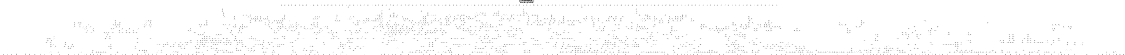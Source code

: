 # Network structure generated by ABC

digraph network {
size = "7.5,10";
center = true;
edge [dir = back];

{
  node [shape = plaintext];
  edge [style = invis];
  LevelTitle1 [label=""];
  LevelTitle2 [label=""];
  Level25 [label = ""];
  Level24 [label = ""];
  Level23 [label = ""];
  Level22 [label = ""];
  Level21 [label = ""];
  Level20 [label = ""];
  Level19 [label = ""];
  Level18 [label = ""];
  Level17 [label = ""];
  Level16 [label = ""];
  Level15 [label = ""];
  Level14 [label = ""];
  Level13 [label = ""];
  Level12 [label = ""];
  Level11 [label = ""];
  Level10 [label = ""];
  Level9 [label = ""];
  Level8 [label = ""];
  Level7 [label = ""];
  Level6 [label = ""];
  Level5 [label = ""];
  Level4 [label = ""];
  Level3 [label = ""];
  Level2 [label = ""];
  Level1 [label = ""];
  Level0 [label = ""];
  LevelTitle1 ->  LevelTitle2 ->  Level25 ->  Level24 ->  Level23 ->  Level22 ->  Level21 ->  Level20 ->  Level19 ->  Level18 ->  Level17 ->  Level16 ->  Level15 ->  Level14 ->  Level13 ->  Level12 ->  Level11 ->  Level10 ->  Level9 ->  Level8 ->  Level7 ->  Level6 ->  Level5 ->  Level4 ->  Level3 ->  Level2 ->  Level1 ->  Level0;
}

{
  rank = same;
  LevelTitle1;
  title1 [shape=plaintext,
          fontsize=20,
          fontname = "Times-Roman",
          label="Network structure visualized by ABC\nBenchmark \"top\". Time was Wed Sep 16 15:31:13 2020. "
         ];
}

{
  rank = same;
  LevelTitle2;
  title2 [shape=plaintext,
          fontsize=18,
          fontname = "Times-Roman",
          label="The network contains 1742 logic nodes and 0 latches.\n"
         ];
}

{
  rank = same;
  Level25;
  Node174 [label = "pf6", shape = invtriangle, color = coral, fillcolor = coral];
  Node175 [label = "pg7", shape = invtriangle, color = coral, fillcolor = coral];
  Node176 [label = "ph8", shape = invtriangle, color = coral, fillcolor = coral];
  Node177 [label = "pi9", shape = invtriangle, color = coral, fillcolor = coral];
  Node178 [label = "pq10", shape = invtriangle, color = coral, fillcolor = coral];
  Node179 [label = "pf7", shape = invtriangle, color = coral, fillcolor = coral];
  Node180 [label = "pg6", shape = invtriangle, color = coral, fillcolor = coral];
  Node181 [label = "ph9", shape = invtriangle, color = coral, fillcolor = coral];
  Node182 [label = "pi8", shape = invtriangle, color = coral, fillcolor = coral];
  Node183 [label = "pp10", shape = invtriangle, color = coral, fillcolor = coral];
  Node184 [label = "pd6", shape = invtriangle, color = coral, fillcolor = coral];
  Node185 [label = "pe7", shape = invtriangle, color = coral, fillcolor = coral];
  Node186 [label = "pj8", shape = invtriangle, color = coral, fillcolor = coral];
  Node187 [label = "pk9", shape = invtriangle, color = coral, fillcolor = coral];
  Node188 [label = "ps10", shape = invtriangle, color = coral, fillcolor = coral];
  Node189 [label = "pd7", shape = invtriangle, color = coral, fillcolor = coral];
  Node190 [label = "pe6", shape = invtriangle, color = coral, fillcolor = coral];
  Node191 [label = "pj9", shape = invtriangle, color = coral, fillcolor = coral];
  Node192 [label = "pk8", shape = invtriangle, color = coral, fillcolor = coral];
  Node193 [label = "pr10", shape = invtriangle, color = coral, fillcolor = coral];
  Node194 [label = "pb6", shape = invtriangle, color = coral, fillcolor = coral];
  Node195 [label = "pc7", shape = invtriangle, color = coral, fillcolor = coral];
  Node196 [label = "pl8", shape = invtriangle, color = coral, fillcolor = coral];
  Node197 [label = "pm9", shape = invtriangle, color = coral, fillcolor = coral];
  Node198 [label = "pu10", shape = invtriangle, color = coral, fillcolor = coral];
  Node199 [label = "pb7", shape = invtriangle, color = coral, fillcolor = coral];
  Node200 [label = "pc6", shape = invtriangle, color = coral, fillcolor = coral];
  Node201 [label = "pl9", shape = invtriangle, color = coral, fillcolor = coral];
  Node202 [label = "pm8", shape = invtriangle, color = coral, fillcolor = coral];
  Node203 [label = "pt10", shape = invtriangle, color = coral, fillcolor = coral];
  Node204 [label = "pa7", shape = invtriangle, color = coral, fillcolor = coral];
  Node205 [label = "pn8", shape = invtriangle, color = coral, fillcolor = coral];
  Node206 [label = "po9", shape = invtriangle, color = coral, fillcolor = coral];
  Node207 [label = "pw10", shape = invtriangle, color = coral, fillcolor = coral];
  Node208 [label = "pa6", shape = invtriangle, color = coral, fillcolor = coral];
  Node209 [label = "pn9", shape = invtriangle, color = coral, fillcolor = coral];
  Node210 [label = "po8", shape = invtriangle, color = coral, fillcolor = coral];
  Node211 [label = "pv10", shape = invtriangle, color = coral, fillcolor = coral];
  Node212 [label = "pa9", shape = invtriangle, color = coral, fillcolor = coral];
  Node213 [label = "pn6", shape = invtriangle, color = coral, fillcolor = coral];
  Node214 [label = "po7", shape = invtriangle, color = coral, fillcolor = coral];
  Node215 [label = "py10", shape = invtriangle, color = coral, fillcolor = coral];
  Node216 [label = "pa8", shape = invtriangle, color = coral, fillcolor = coral];
  Node217 [label = "pn7", shape = invtriangle, color = coral, fillcolor = coral];
  Node218 [label = "po6", shape = invtriangle, color = coral, fillcolor = coral];
  Node219 [label = "px10", shape = invtriangle, color = coral, fillcolor = coral];
  Node220 [label = "pb8", shape = invtriangle, color = coral, fillcolor = coral];
  Node221 [label = "pc9", shape = invtriangle, color = coral, fillcolor = coral];
  Node222 [label = "pl6", shape = invtriangle, color = coral, fillcolor = coral];
  Node223 [label = "pm7", shape = invtriangle, color = coral, fillcolor = coral];
  Node224 [label = "pb9", shape = invtriangle, color = coral, fillcolor = coral];
  Node225 [label = "pc8", shape = invtriangle, color = coral, fillcolor = coral];
  Node226 [label = "pl7", shape = invtriangle, color = coral, fillcolor = coral];
  Node227 [label = "pm6", shape = invtriangle, color = coral, fillcolor = coral];
  Node228 [label = "pd8", shape = invtriangle, color = coral, fillcolor = coral];
  Node229 [label = "pe9", shape = invtriangle, color = coral, fillcolor = coral];
  Node230 [label = "pj6", shape = invtriangle, color = coral, fillcolor = coral];
  Node231 [label = "pk7", shape = invtriangle, color = coral, fillcolor = coral];
  Node232 [label = "pd9", shape = invtriangle, color = coral, fillcolor = coral];
  Node233 [label = "pe8", shape = invtriangle, color = coral, fillcolor = coral];
  Node234 [label = "pj7", shape = invtriangle, color = coral, fillcolor = coral];
  Node235 [label = "pk6", shape = invtriangle, color = coral, fillcolor = coral];
  Node236 [label = "pf8", shape = invtriangle, color = coral, fillcolor = coral];
  Node237 [label = "pg9", shape = invtriangle, color = coral, fillcolor = coral];
  Node238 [label = "ph6", shape = invtriangle, color = coral, fillcolor = coral];
  Node239 [label = "pi7", shape = invtriangle, color = coral, fillcolor = coral];
  Node240 [label = "pf9", shape = invtriangle, color = coral, fillcolor = coral];
  Node241 [label = "pg8", shape = invtriangle, color = coral, fillcolor = coral];
  Node242 [label = "ph7", shape = invtriangle, color = coral, fillcolor = coral];
  Node243 [label = "pi6", shape = invtriangle, color = coral, fillcolor = coral];
  Node244 [label = "pa10", shape = invtriangle, color = coral, fillcolor = coral];
  Node245 [label = "pu5", shape = invtriangle, color = coral, fillcolor = coral];
  Node246 [label = "pv6", shape = invtriangle, color = coral, fillcolor = coral];
  Node247 [label = "pw7", shape = invtriangle, color = coral, fillcolor = coral];
  Node248 [label = "px8", shape = invtriangle, color = coral, fillcolor = coral];
  Node249 [label = "py9", shape = invtriangle, color = coral, fillcolor = coral];
  Node250 [label = "pt5", shape = invtriangle, color = coral, fillcolor = coral];
  Node251 [label = "pv7", shape = invtriangle, color = coral, fillcolor = coral];
  Node252 [label = "pw6", shape = invtriangle, color = coral, fillcolor = coral];
  Node253 [label = "px9", shape = invtriangle, color = coral, fillcolor = coral];
  Node254 [label = "py8", shape = invtriangle, color = coral, fillcolor = coral];
  Node255 [label = "pc10", shape = invtriangle, color = coral, fillcolor = coral];
  Node256 [label = "pt6", shape = invtriangle, color = coral, fillcolor = coral];
  Node257 [label = "pu7", shape = invtriangle, color = coral, fillcolor = coral];
  Node258 [label = "pw5", shape = invtriangle, color = coral, fillcolor = coral];
  Node259 [label = "pz8", shape = invtriangle, color = coral, fillcolor = coral];
  Node260 [label = "pb10", shape = invtriangle, color = coral, fillcolor = coral];
  Node261 [label = "pt7", shape = invtriangle, color = coral, fillcolor = coral];
  Node262 [label = "pu6", shape = invtriangle, color = coral, fillcolor = coral];
  Node263 [label = "pv5", shape = invtriangle, color = coral, fillcolor = coral];
  Node264 [label = "pz9", shape = invtriangle, color = coral, fillcolor = coral];
  Node265 [label = "pe10", shape = invtriangle, color = coral, fillcolor = coral];
  Node266 [label = "pr6", shape = invtriangle, color = coral, fillcolor = coral];
  Node267 [label = "ps7", shape = invtriangle, color = coral, fillcolor = coral];
  Node268 [label = "pd10", shape = invtriangle, color = coral, fillcolor = coral];
  Node269 [label = "pr7", shape = invtriangle, color = coral, fillcolor = coral];
  Node270 [label = "ps6", shape = invtriangle, color = coral, fillcolor = coral];
  Node271 [label = "pg10", shape = invtriangle, color = coral, fillcolor = coral];
  Node272 [label = "pp6", shape = invtriangle, color = coral, fillcolor = coral];
  Node273 [label = "pq7", shape = invtriangle, color = coral, fillcolor = coral];
  Node274 [label = "ps5", shape = invtriangle, color = coral, fillcolor = coral];
  Node275 [label = "pf10", shape = invtriangle, color = coral, fillcolor = coral];
  Node276 [label = "pp7", shape = invtriangle, color = coral, fillcolor = coral];
  Node277 [label = "pq6", shape = invtriangle, color = coral, fillcolor = coral];
  Node278 [label = "pi10", shape = invtriangle, color = coral, fillcolor = coral];
  Node279 [label = "pp8", shape = invtriangle, color = coral, fillcolor = coral];
  Node280 [label = "pq9", shape = invtriangle, color = coral, fillcolor = coral];
  Node281 [label = "ph10", shape = invtriangle, color = coral, fillcolor = coral];
  Node282 [label = "pp9", shape = invtriangle, color = coral, fillcolor = coral];
  Node283 [label = "pq8", shape = invtriangle, color = coral, fillcolor = coral];
  Node284 [label = "pk10", shape = invtriangle, color = coral, fillcolor = coral];
  Node285 [label = "pr8", shape = invtriangle, color = coral, fillcolor = coral];
  Node286 [label = "ps9", shape = invtriangle, color = coral, fillcolor = coral];
  Node287 [label = "pj10", shape = invtriangle, color = coral, fillcolor = coral];
  Node288 [label = "pr9", shape = invtriangle, color = coral, fillcolor = coral];
  Node289 [label = "ps8", shape = invtriangle, color = coral, fillcolor = coral];
  Node290 [label = "pm10", shape = invtriangle, color = coral, fillcolor = coral];
  Node291 [label = "pt8", shape = invtriangle, color = coral, fillcolor = coral];
  Node292 [label = "pu9", shape = invtriangle, color = coral, fillcolor = coral];
  Node293 [label = "py5", shape = invtriangle, color = coral, fillcolor = coral];
  Node294 [label = "pz6", shape = invtriangle, color = coral, fillcolor = coral];
  Node295 [label = "pl10", shape = invtriangle, color = coral, fillcolor = coral];
  Node296 [label = "pt9", shape = invtriangle, color = coral, fillcolor = coral];
  Node297 [label = "pu8", shape = invtriangle, color = coral, fillcolor = coral];
  Node298 [label = "px5", shape = invtriangle, color = coral, fillcolor = coral];
  Node299 [label = "pz7", shape = invtriangle, color = coral, fillcolor = coral];
  Node300 [label = "po10", shape = invtriangle, color = coral, fillcolor = coral];
  Node301 [label = "pv8", shape = invtriangle, color = coral, fillcolor = coral];
  Node302 [label = "pw9", shape = invtriangle, color = coral, fillcolor = coral];
  Node303 [label = "px6", shape = invtriangle, color = coral, fillcolor = coral];
  Node304 [label = "py7", shape = invtriangle, color = coral, fillcolor = coral];
  Node305 [label = "pn10", shape = invtriangle, color = coral, fillcolor = coral];
  Node306 [label = "pv9", shape = invtriangle, color = coral, fillcolor = coral];
  Node307 [label = "pw8", shape = invtriangle, color = coral, fillcolor = coral];
  Node308 [label = "px7", shape = invtriangle, color = coral, fillcolor = coral];
  Node309 [label = "py6", shape = invtriangle, color = coral, fillcolor = coral];
  Node310 [label = "pz5", shape = invtriangle, color = coral, fillcolor = coral];
}

{
  rank = same;
  Level24;
  Node897 [label = "897\n", shape = ellipse];
  Node1540 [label = "1540\n", shape = ellipse];
}

{
  rank = same;
  Level23;
  Node811 [label = "811\n", shape = ellipse];
  Node896 [label = "896\n", shape = ellipse];
  Node1050 [label = "1050\n", shape = ellipse];
  Node1539 [label = "1539\n", shape = ellipse];
}

{
  rank = same;
  Level22;
  Node731 [label = "731\n", shape = ellipse];
  Node810 [label = "810\n", shape = ellipse];
  Node895 [label = "895\n", shape = ellipse];
  Node1049 [label = "1049\n", shape = ellipse];
  Node1538 [label = "1538\n", shape = ellipse];
  Node1584 [label = "1584\n", shape = ellipse];
}

{
  rank = same;
  Level21;
  Node472 [label = "472\n", shape = ellipse];
  Node622 [label = "622\n", shape = ellipse];
  Node730 [label = "730\n", shape = ellipse];
  Node809 [label = "809\n", shape = ellipse];
  Node893 [label = "893\n", shape = ellipse];
  Node1048 [label = "1048\n", shape = ellipse];
  Node1098 [label = "1098\n", shape = ellipse];
  Node1319 [label = "1319\n", shape = ellipse];
  Node1394 [label = "1394\n", shape = ellipse];
  Node1536 [label = "1536\n", shape = ellipse];
  Node1583 [label = "1583\n", shape = ellipse];
  Node1741 [label = "1741\n", shape = ellipse];
  Node1941 [label = "1941\n", shape = ellipse];
  Node2004 [label = "2004\n", shape = ellipse];
}

{
  rank = same;
  Level20;
  Node421 [label = "421\n", shape = ellipse];
  Node471 [label = "471\n", shape = ellipse];
  Node560 [label = "560\n", shape = ellipse];
  Node584 [label = "584\n", shape = ellipse];
  Node607 [label = "607\n", shape = ellipse];
  Node621 [label = "621\n", shape = ellipse];
  Node646 [label = "646\n", shape = ellipse];
  Node658 [label = "658\n", shape = ellipse];
  Node695 [label = "695\n", shape = ellipse];
  Node718 [label = "718\n", shape = ellipse];
  Node729 [label = "729\n", shape = ellipse];
  Node782 [label = "782\n", shape = ellipse];
  Node797 [label = "797\n", shape = ellipse];
  Node807 [label = "807\n", shape = ellipse];
  Node808 [label = "808\n", shape = ellipse];
  Node846 [label = "846\n", shape = ellipse];
  Node892 [label = "892\n", shape = ellipse];
  Node920 [label = "920\n", shape = ellipse];
  Node1014 [label = "1014\n", shape = ellipse];
  Node1046 [label = "1046\n", shape = ellipse];
  Node1047 [label = "1047\n", shape = ellipse];
  Node1097 [label = "1097\n", shape = ellipse];
  Node1185 [label = "1185\n", shape = ellipse];
  Node1200 [label = "1200\n", shape = ellipse];
  Node1226 [label = "1226\n", shape = ellipse];
  Node1238 [label = "1238\n", shape = ellipse];
  Node1261 [label = "1261\n", shape = ellipse];
  Node1280 [label = "1280\n", shape = ellipse];
  Node1303 [label = "1303\n", shape = ellipse];
  Node1318 [label = "1318\n", shape = ellipse];
  Node1337 [label = "1337\n", shape = ellipse];
  Node1393 [label = "1393\n", shape = ellipse];
  Node1435 [label = "1435\n", shape = ellipse];
  Node1491 [label = "1491\n", shape = ellipse];
  Node1501 [label = "1501\n", shape = ellipse];
  Node1535 [label = "1535\n", shape = ellipse];
  Node1572 [label = "1572\n", shape = ellipse];
  Node1582 [label = "1582\n", shape = ellipse];
  Node1740 [label = "1740\n", shape = ellipse];
  Node1799 [label = "1799\n", shape = ellipse];
  Node1828 [label = "1828\n", shape = ellipse];
  Node1894 [label = "1894\n", shape = ellipse];
  Node1925 [label = "1925\n", shape = ellipse];
  Node1940 [label = "1940\n", shape = ellipse];
  Node1975 [label = "1975\n", shape = ellipse];
  Node2003 [label = "2003\n", shape = ellipse];
}

{
  rank = same;
  Level19;
  Node420 [label = "420\n", shape = ellipse];
  Node470 [label = "470\n", shape = ellipse];
  Node559 [label = "559\n", shape = ellipse];
  Node583 [label = "583\n", shape = ellipse];
  Node606 [label = "606\n", shape = ellipse];
  Node620 [label = "620\n", shape = ellipse];
  Node645 [label = "645\n", shape = ellipse];
  Node657 [label = "657\n", shape = ellipse];
  Node694 [label = "694\n", shape = ellipse];
  Node717 [label = "717\n", shape = ellipse];
  Node727 [label = "727\n", shape = ellipse];
  Node728 [label = "728\n", shape = ellipse];
  Node780 [label = "780\n", shape = ellipse];
  Node796 [label = "796\n", shape = ellipse];
  Node806 [label = "806\n", shape = ellipse];
  Node845 [label = "845\n", shape = ellipse];
  Node856 [label = "856\n", shape = ellipse];
  Node891 [label = "891\n", shape = ellipse];
  Node910 [label = "910\n", shape = ellipse];
  Node919 [label = "919\n", shape = ellipse];
  Node1013 [label = "1013\n", shape = ellipse];
  Node1045 [label = "1045\n", shape = ellipse];
  Node1096 [label = "1096\n", shape = ellipse];
  Node1144 [label = "1144\n", shape = ellipse];
  Node1184 [label = "1184\n", shape = ellipse];
  Node1199 [label = "1199\n", shape = ellipse];
  Node1225 [label = "1225\n", shape = ellipse];
  Node1237 [label = "1237\n", shape = ellipse];
  Node1260 [label = "1260\n", shape = ellipse];
  Node1279 [label = "1279\n", shape = ellipse];
  Node1302 [label = "1302\n", shape = ellipse];
  Node1317 [label = "1317\n", shape = ellipse];
  Node1336 [label = "1336\n", shape = ellipse];
  Node1392 [label = "1392\n", shape = ellipse];
  Node1434 [label = "1434\n", shape = ellipse];
  Node1490 [label = "1490\n", shape = ellipse];
  Node1500 [label = "1500\n", shape = ellipse];
  Node1534 [label = "1534\n", shape = ellipse];
  Node1570 [label = "1570\n", shape = ellipse];
  Node1580 [label = "1580\n", shape = ellipse];
  Node1581 [label = "1581\n", shape = ellipse];
  Node1599 [label = "1599\n", shape = ellipse];
  Node1739 [label = "1739\n", shape = ellipse];
  Node1798 [label = "1798\n", shape = ellipse];
  Node1827 [label = "1827\n", shape = ellipse];
  Node1893 [label = "1893\n", shape = ellipse];
  Node1924 [label = "1924\n", shape = ellipse];
  Node1939 [label = "1939\n", shape = ellipse];
  Node1974 [label = "1974\n", shape = ellipse];
  Node1993 [label = "1993\n", shape = ellipse];
  Node2002 [label = "2002\n", shape = ellipse];
  Node2008 [label = "2008\n", shape = ellipse];
}

{
  rank = same;
  Level18;
  Node353 [label = "353\n", shape = ellipse];
  Node419 [label = "419\n", shape = ellipse];
  Node468 [label = "468\n", shape = ellipse];
  Node469 [label = "469\n", shape = ellipse];
  Node558 [label = "558\n", shape = ellipse];
  Node582 [label = "582\n", shape = ellipse];
  Node605 [label = "605\n", shape = ellipse];
  Node618 [label = "618\n", shape = ellipse];
  Node619 [label = "619\n", shape = ellipse];
  Node644 [label = "644\n", shape = ellipse];
  Node655 [label = "655\n", shape = ellipse];
  Node656 [label = "656\n", shape = ellipse];
  Node693 [label = "693\n", shape = ellipse];
  Node716 [label = "716\n", shape = ellipse];
  Node726 [label = "726\n", shape = ellipse];
  Node779 [label = "779\n", shape = ellipse];
  Node795 [label = "795\n", shape = ellipse];
  Node805 [label = "805\n", shape = ellipse];
  Node844 [label = "844\n", shape = ellipse];
  Node855 [label = "855\n", shape = ellipse];
  Node890 [label = "890\n", shape = ellipse];
  Node909 [label = "909\n", shape = ellipse];
  Node917 [label = "917\n", shape = ellipse];
  Node918 [label = "918\n", shape = ellipse];
  Node1011 [label = "1011\n", shape = ellipse];
  Node1012 [label = "1012\n", shape = ellipse];
  Node1044 [label = "1044\n", shape = ellipse];
  Node1094 [label = "1094\n", shape = ellipse];
  Node1095 [label = "1095\n", shape = ellipse];
  Node1143 [label = "1143\n", shape = ellipse];
  Node1182 [label = "1182\n", shape = ellipse];
  Node1183 [label = "1183\n", shape = ellipse];
  Node1198 [label = "1198\n", shape = ellipse];
  Node1224 [label = "1224\n", shape = ellipse];
  Node1235 [label = "1235\n", shape = ellipse];
  Node1236 [label = "1236\n", shape = ellipse];
  Node1258 [label = "1258\n", shape = ellipse];
  Node1259 [label = "1259\n", shape = ellipse];
  Node1278 [label = "1278\n", shape = ellipse];
  Node1301 [label = "1301\n", shape = ellipse];
  Node1315 [label = "1315\n", shape = ellipse];
  Node1316 [label = "1316\n", shape = ellipse];
  Node1335 [label = "1335\n", shape = ellipse];
  Node1343 [label = "1343\n", shape = ellipse];
  Node1390 [label = "1390\n", shape = ellipse];
  Node1391 [label = "1391\n", shape = ellipse];
  Node1433 [label = "1433\n", shape = ellipse];
  Node1489 [label = "1489\n", shape = ellipse];
  Node1498 [label = "1498\n", shape = ellipse];
  Node1499 [label = "1499\n", shape = ellipse];
  Node1533 [label = "1533\n", shape = ellipse];
  Node1569 [label = "1569\n", shape = ellipse];
  Node1579 [label = "1579\n", shape = ellipse];
  Node1590 [label = "1590\n", shape = ellipse];
  Node1598 [label = "1598\n", shape = ellipse];
  Node1644 [label = "1644\n", shape = ellipse];
  Node1653 [label = "1653\n", shape = ellipse];
  Node1737 [label = "1737\n", shape = ellipse];
  Node1738 [label = "1738\n", shape = ellipse];
  Node1796 [label = "1796\n", shape = ellipse];
  Node1797 [label = "1797\n", shape = ellipse];
  Node1825 [label = "1825\n", shape = ellipse];
  Node1826 [label = "1826\n", shape = ellipse];
  Node1837 [label = "1837\n", shape = ellipse];
  Node1891 [label = "1891\n", shape = ellipse];
  Node1892 [label = "1892\n", shape = ellipse];
  Node1922 [label = "1922\n", shape = ellipse];
  Node1923 [label = "1923\n", shape = ellipse];
  Node1937 [label = "1937\n", shape = ellipse];
  Node1938 [label = "1938\n", shape = ellipse];
  Node1972 [label = "1972\n", shape = ellipse];
  Node1973 [label = "1973\n", shape = ellipse];
  Node1992 [label = "1992\n", shape = ellipse];
  Node2000 [label = "2000\n", shape = ellipse];
  Node2001 [label = "2001\n", shape = ellipse];
  Node2007 [label = "2007\n", shape = ellipse];
}

{
  rank = same;
  Level17;
  Node352 [label = "352\n", shape = ellipse];
  Node408 [label = "408\n", shape = ellipse];
  Node417 [label = "417\n", shape = ellipse];
  Node467 [label = "467\n", shape = ellipse];
  Node555 [label = "555\n", shape = ellipse];
  Node557 [label = "557\n", shape = ellipse];
  Node579 [label = "579\n", shape = ellipse];
  Node580 [label = "580\n", shape = ellipse];
  Node602 [label = "602\n", shape = ellipse];
  Node604 [label = "604\n", shape = ellipse];
  Node617 [label = "617\n", shape = ellipse];
  Node641 [label = "641\n", shape = ellipse];
  Node642 [label = "642\n", shape = ellipse];
  Node654 [label = "654\n", shape = ellipse];
  Node690 [label = "690\n", shape = ellipse];
  Node691 [label = "691\n", shape = ellipse];
  Node700 [label = "700\n", shape = ellipse];
  Node713 [label = "713\n", shape = ellipse];
  Node715 [label = "715\n", shape = ellipse];
  Node725 [label = "725\n", shape = ellipse];
  Node776 [label = "776\n", shape = ellipse];
  Node792 [label = "792\n", shape = ellipse];
  Node793 [label = "793\n", shape = ellipse];
  Node804 [label = "804\n", shape = ellipse];
  Node841 [label = "841\n", shape = ellipse];
  Node842 [label = "842\n", shape = ellipse];
  Node853 [label = "853\n", shape = ellipse];
  Node854 [label = "854\n", shape = ellipse];
  Node885 [label = "885\n", shape = ellipse];
  Node887 [label = "887\n", shape = ellipse];
  Node908 [label = "908\n", shape = ellipse];
  Node916 [label = "916\n", shape = ellipse];
  Node1010 [label = "1010\n", shape = ellipse];
  Node1043 [label = "1043\n", shape = ellipse];
  Node1093 [label = "1093\n", shape = ellipse];
  Node1142 [label = "1142\n", shape = ellipse];
  Node1162 [label = "1162\n", shape = ellipse];
  Node1181 [label = "1181\n", shape = ellipse];
  Node1195 [label = "1195\n", shape = ellipse];
  Node1197 [label = "1197\n", shape = ellipse];
  Node1208 [label = "1208\n", shape = ellipse];
  Node1221 [label = "1221\n", shape = ellipse];
  Node1223 [label = "1223\n", shape = ellipse];
  Node1234 [label = "1234\n", shape = ellipse];
  Node1248 [label = "1248\n", shape = ellipse];
  Node1257 [label = "1257\n", shape = ellipse];
  Node1275 [label = "1275\n", shape = ellipse];
  Node1277 [label = "1277\n", shape = ellipse];
  Node1286 [label = "1286\n", shape = ellipse];
  Node1298 [label = "1298\n", shape = ellipse];
  Node1300 [label = "1300\n", shape = ellipse];
  Node1314 [label = "1314\n", shape = ellipse];
  Node1332 [label = "1332\n", shape = ellipse];
  Node1333 [label = "1333\n", shape = ellipse];
  Node1342 [label = "1342\n", shape = ellipse];
  Node1356 [label = "1356\n", shape = ellipse];
  Node1389 [label = "1389\n", shape = ellipse];
  Node1430 [label = "1430\n", shape = ellipse];
  Node1431 [label = "1431\n", shape = ellipse];
  Node1487 [label = "1487\n", shape = ellipse];
  Node1488 [label = "1488\n", shape = ellipse];
  Node1497 [label = "1497\n", shape = ellipse];
  Node1528 [label = "1528\n", shape = ellipse];
  Node1530 [label = "1530\n", shape = ellipse];
  Node1566 [label = "1566\n", shape = ellipse];
  Node1578 [label = "1578\n", shape = ellipse];
  Node1589 [label = "1589\n", shape = ellipse];
  Node1597 [label = "1597\n", shape = ellipse];
  Node1643 [label = "1643\n", shape = ellipse];
  Node1652 [label = "1652\n", shape = ellipse];
  Node1658 [label = "1658\n", shape = ellipse];
  Node1667 [label = "1667\n", shape = ellipse];
  Node1677 [label = "1677\n", shape = ellipse];
  Node1718 [label = "1718\n", shape = ellipse];
  Node1736 [label = "1736\n", shape = ellipse];
  Node1795 [label = "1795\n", shape = ellipse];
  Node1824 [label = "1824\n", shape = ellipse];
  Node1836 [label = "1836\n", shape = ellipse];
  Node1881 [label = "1881\n", shape = ellipse];
  Node1890 [label = "1890\n", shape = ellipse];
  Node1921 [label = "1921\n", shape = ellipse];
  Node1936 [label = "1936\n", shape = ellipse];
  Node1971 [label = "1971\n", shape = ellipse];
  Node1991 [label = "1991\n", shape = ellipse];
  Node1999 [label = "1999\n", shape = ellipse];
  Node2005 [label = "2005\n", shape = ellipse];
  Node2006 [label = "2006\n", shape = ellipse];
}

{
  rank = same;
  Level16;
  Node350 [label = "350\n", shape = ellipse];
  Node351 [label = "351\n", shape = ellipse];
  Node407 [label = "407\n", shape = ellipse];
  Node441 [label = "441\n", shape = ellipse];
  Node554 [label = "554\n", shape = ellipse];
  Node578 [label = "578\n", shape = ellipse];
  Node592 [label = "592\n", shape = ellipse];
  Node601 [label = "601\n", shape = ellipse];
  Node627 [label = "627\n", shape = ellipse];
  Node640 [label = "640\n", shape = ellipse];
  Node653 [label = "653\n", shape = ellipse];
  Node689 [label = "689\n", shape = ellipse];
  Node699 [label = "699\n", shape = ellipse];
  Node712 [label = "712\n", shape = ellipse];
  Node724 [label = "724\n", shape = ellipse];
  Node775 [label = "775\n", shape = ellipse];
  Node791 [label = "791\n", shape = ellipse];
  Node799 [label = "799\n", shape = ellipse];
  Node802 [label = "802\n", shape = ellipse];
  Node840 [label = "840\n", shape = ellipse];
  Node884 [label = "884\n", shape = ellipse];
  Node886 [label = "886\n", shape = ellipse];
  Node905 [label = "905\n", shape = ellipse];
  Node906 [label = "906\n", shape = ellipse];
  Node1041 [label = "1041\n", shape = ellipse];
  Node1042 [label = "1042\n", shape = ellipse];
  Node1139 [label = "1139\n", shape = ellipse];
  Node1141 [label = "1141\n", shape = ellipse];
  Node1161 [label = "1161\n", shape = ellipse];
  Node1194 [label = "1194\n", shape = ellipse];
  Node1207 [label = "1207\n", shape = ellipse];
  Node1220 [label = "1220\n", shape = ellipse];
  Node1247 [label = "1247\n", shape = ellipse];
  Node1274 [label = "1274\n", shape = ellipse];
  Node1285 [label = "1285\n", shape = ellipse];
  Node1297 [label = "1297\n", shape = ellipse];
  Node1331 [label = "1331\n", shape = ellipse];
  Node1340 [label = "1340\n", shape = ellipse];
  Node1341 [label = "1341\n", shape = ellipse];
  Node1355 [label = "1355\n", shape = ellipse];
  Node1429 [label = "1429\n", shape = ellipse];
  Node1486 [label = "1486\n", shape = ellipse];
  Node1496 [label = "1496\n", shape = ellipse];
  Node1506 [label = "1506\n", shape = ellipse];
  Node1527 [label = "1527\n", shape = ellipse];
  Node1529 [label = "1529\n", shape = ellipse];
  Node1577 [label = "1577\n", shape = ellipse];
  Node1587 [label = "1587\n", shape = ellipse];
  Node1588 [label = "1588\n", shape = ellipse];
  Node1594 [label = "1594\n", shape = ellipse];
  Node1595 [label = "1595\n", shape = ellipse];
  Node1637 [label = "1637\n", shape = ellipse];
  Node1641 [label = "1641\n", shape = ellipse];
  Node1642 [label = "1642\n", shape = ellipse];
  Node1651 [label = "1651\n", shape = ellipse];
  Node1657 [label = "1657\n", shape = ellipse];
  Node1666 [label = "1666\n", shape = ellipse];
  Node1676 [label = "1676\n", shape = ellipse];
  Node1717 [label = "1717\n", shape = ellipse];
  Node1816 [label = "1816\n", shape = ellipse];
  Node1835 [label = "1835\n", shape = ellipse];
  Node1867 [label = "1867\n", shape = ellipse];
  Node1880 [label = "1880\n", shape = ellipse];
  Node1984 [label = "1984\n", shape = ellipse];
  Node1989 [label = "1989\n", shape = ellipse];
  Node1990 [label = "1990\n", shape = ellipse];
}

{
  rank = same;
  Level15;
  Node349 [label = "349\n", shape = ellipse];
  Node405 [label = "405\n", shape = ellipse];
  Node406 [label = "406\n", shape = ellipse];
  Node440 [label = "440\n", shape = ellipse];
  Node552 [label = "552\n", shape = ellipse];
  Node553 [label = "553\n", shape = ellipse];
  Node576 [label = "576\n", shape = ellipse];
  Node577 [label = "577\n", shape = ellipse];
  Node591 [label = "591\n", shape = ellipse];
  Node599 [label = "599\n", shape = ellipse];
  Node600 [label = "600\n", shape = ellipse];
  Node616 [label = "616\n", shape = ellipse];
  Node626 [label = "626\n", shape = ellipse];
  Node638 [label = "638\n", shape = ellipse];
  Node639 [label = "639\n", shape = ellipse];
  Node652 [label = "652\n", shape = ellipse];
  Node687 [label = "687\n", shape = ellipse];
  Node688 [label = "688\n", shape = ellipse];
  Node697 [label = "697\n", shape = ellipse];
  Node698 [label = "698\n", shape = ellipse];
  Node710 [label = "710\n", shape = ellipse];
  Node711 [label = "711\n", shape = ellipse];
  Node720 [label = "720\n", shape = ellipse];
  Node722 [label = "722\n", shape = ellipse];
  Node723 [label = "723\n", shape = ellipse];
  Node774 [label = "774\n", shape = ellipse];
  Node789 [label = "789\n", shape = ellipse];
  Node790 [label = "790\n", shape = ellipse];
  Node798 [label = "798\n", shape = ellipse];
  Node803 [label = "803\n", shape = ellipse];
  Node838 [label = "838\n", shape = ellipse];
  Node839 [label = "839\n", shape = ellipse];
  Node849 [label = "849\n", shape = ellipse];
  Node883 [label = "883\n", shape = ellipse];
  Node904 [label = "904\n", shape = ellipse];
  Node1029 [label = "1029\n", shape = ellipse];
  Node1040 [label = "1040\n", shape = ellipse];
  Node1138 [label = "1138\n", shape = ellipse];
  Node1160 [label = "1160\n", shape = ellipse];
  Node1192 [label = "1192\n", shape = ellipse];
  Node1193 [label = "1193\n", shape = ellipse];
  Node1205 [label = "1205\n", shape = ellipse];
  Node1206 [label = "1206\n", shape = ellipse];
  Node1218 [label = "1218\n", shape = ellipse];
  Node1219 [label = "1219\n", shape = ellipse];
  Node1245 [label = "1245\n", shape = ellipse];
  Node1246 [label = "1246\n", shape = ellipse];
  Node1272 [label = "1272\n", shape = ellipse];
  Node1273 [label = "1273\n", shape = ellipse];
  Node1283 [label = "1283\n", shape = ellipse];
  Node1284 [label = "1284\n", shape = ellipse];
  Node1295 [label = "1295\n", shape = ellipse];
  Node1296 [label = "1296\n", shape = ellipse];
  Node1313 [label = "1313\n", shape = ellipse];
  Node1329 [label = "1329\n", shape = ellipse];
  Node1330 [label = "1330\n", shape = ellipse];
  Node1339 [label = "1339\n", shape = ellipse];
  Node1353 [label = "1353\n", shape = ellipse];
  Node1354 [label = "1354\n", shape = ellipse];
  Node1388 [label = "1388\n", shape = ellipse];
  Node1398 [label = "1398\n", shape = ellipse];
  Node1427 [label = "1427\n", shape = ellipse];
  Node1428 [label = "1428\n", shape = ellipse];
  Node1484 [label = "1484\n", shape = ellipse];
  Node1485 [label = "1485\n", shape = ellipse];
  Node1495 [label = "1495\n", shape = ellipse];
  Node1505 [label = "1505\n", shape = ellipse];
  Node1574 [label = "1574\n", shape = ellipse];
  Node1575 [label = "1575\n", shape = ellipse];
  Node1576 [label = "1576\n", shape = ellipse];
  Node1586 [label = "1586\n", shape = ellipse];
  Node1593 [label = "1593\n", shape = ellipse];
  Node1636 [label = "1636\n", shape = ellipse];
  Node1640 [label = "1640\n", shape = ellipse];
  Node1648 [label = "1648\n", shape = ellipse];
  Node1649 [label = "1649\n", shape = ellipse];
  Node1655 [label = "1655\n", shape = ellipse];
  Node1656 [label = "1656\n", shape = ellipse];
  Node1665 [label = "1665\n", shape = ellipse];
  Node1675 [label = "1675\n", shape = ellipse];
  Node1691 [label = "1691\n", shape = ellipse];
  Node1715 [label = "1715\n", shape = ellipse];
  Node1716 [label = "1716\n", shape = ellipse];
  Node1780 [label = "1780\n", shape = ellipse];
  Node1815 [label = "1815\n", shape = ellipse];
  Node1833 [label = "1833\n", shape = ellipse];
  Node1834 [label = "1834\n", shape = ellipse];
  Node1866 [label = "1866\n", shape = ellipse];
  Node1879 [label = "1879\n", shape = ellipse];
  Node1935 [label = "1935\n", shape = ellipse];
  Node1983 [label = "1983\n", shape = ellipse];
  Node1988 [label = "1988\n", shape = ellipse];
}

{
  rank = same;
  Level14;
  Node348 [label = "348\n", shape = ellipse];
  Node404 [label = "404\n", shape = ellipse];
  Node439 [label = "439\n", shape = ellipse];
  Node466 [label = "466\n", shape = ellipse];
  Node551 [label = "551\n", shape = ellipse];
  Node575 [label = "575\n", shape = ellipse];
  Node589 [label = "589\n", shape = ellipse];
  Node590 [label = "590\n", shape = ellipse];
  Node598 [label = "598\n", shape = ellipse];
  Node615 [label = "615\n", shape = ellipse];
  Node624 [label = "624\n", shape = ellipse];
  Node625 [label = "625\n", shape = ellipse];
  Node637 [label = "637\n", shape = ellipse];
  Node648 [label = "648\n", shape = ellipse];
  Node650 [label = "650\n", shape = ellipse];
  Node651 [label = "651\n", shape = ellipse];
  Node686 [label = "686\n", shape = ellipse];
  Node696 [label = "696\n", shape = ellipse];
  Node709 [label = "709\n", shape = ellipse];
  Node719 [label = "719\n", shape = ellipse];
  Node721 [label = "721\n", shape = ellipse];
  Node773 [label = "773\n", shape = ellipse];
  Node788 [label = "788\n", shape = ellipse];
  Node801 [label = "801\n", shape = ellipse];
  Node837 [label = "837\n", shape = ellipse];
  Node848 [label = "848\n", shape = ellipse];
  Node882 [label = "882\n", shape = ellipse];
  Node902 [label = "902\n", shape = ellipse];
  Node903 [label = "903\n", shape = ellipse];
  Node1009 [label = "1009\n", shape = ellipse];
  Node1028 [label = "1028\n", shape = ellipse];
  Node1039 [label = "1039\n", shape = ellipse];
  Node1131 [label = "1131\n", shape = ellipse];
  Node1136 [label = "1136\n", shape = ellipse];
  Node1137 [label = "1137\n", shape = ellipse];
  Node1157 [label = "1157\n", shape = ellipse];
  Node1159 [label = "1159\n", shape = ellipse];
  Node1180 [label = "1180\n", shape = ellipse];
  Node1191 [label = "1191\n", shape = ellipse];
  Node1204 [label = "1204\n", shape = ellipse];
  Node1217 [label = "1217\n", shape = ellipse];
  Node1233 [label = "1233\n", shape = ellipse];
  Node1244 [label = "1244\n", shape = ellipse];
  Node1256 [label = "1256\n", shape = ellipse];
  Node1271 [label = "1271\n", shape = ellipse];
  Node1282 [label = "1282\n", shape = ellipse];
  Node1294 [label = "1294\n", shape = ellipse];
  Node1312 [label = "1312\n", shape = ellipse];
  Node1328 [label = "1328\n", shape = ellipse];
  Node1338 [label = "1338\n", shape = ellipse];
  Node1352 [label = "1352\n", shape = ellipse];
  Node1387 [label = "1387\n", shape = ellipse];
  Node1397 [label = "1397\n", shape = ellipse];
  Node1426 [label = "1426\n", shape = ellipse];
  Node1483 [label = "1483\n", shape = ellipse];
  Node1492 [label = "1492\n", shape = ellipse];
  Node1493 [label = "1493\n", shape = ellipse];
  Node1494 [label = "1494\n", shape = ellipse];
  Node1503 [label = "1503\n", shape = ellipse];
  Node1504 [label = "1504\n", shape = ellipse];
  Node1573 [label = "1573\n", shape = ellipse];
  Node1585 [label = "1585\n", shape = ellipse];
  Node1591 [label = "1591\n", shape = ellipse];
  Node1592 [label = "1592\n", shape = ellipse];
  Node1634 [label = "1634\n", shape = ellipse];
  Node1635 [label = "1635\n", shape = ellipse];
  Node1639 [label = "1639\n", shape = ellipse];
  Node1647 [label = "1647\n", shape = ellipse];
  Node1654 [label = "1654\n", shape = ellipse];
  Node1662 [label = "1662\n", shape = ellipse];
  Node1663 [label = "1663\n", shape = ellipse];
  Node1690 [label = "1690\n", shape = ellipse];
  Node1714 [label = "1714\n", shape = ellipse];
  Node1727 [label = "1727\n", shape = ellipse];
  Node1761 [label = "1761\n", shape = ellipse];
  Node1779 [label = "1779\n", shape = ellipse];
  Node1789 [label = "1789\n", shape = ellipse];
  Node1794 [label = "1794\n", shape = ellipse];
  Node1814 [label = "1814\n", shape = ellipse];
  Node1823 [label = "1823\n", shape = ellipse];
  Node1832 [label = "1832\n", shape = ellipse];
  Node1865 [label = "1865\n", shape = ellipse];
  Node1877 [label = "1877\n", shape = ellipse];
  Node1878 [label = "1878\n", shape = ellipse];
  Node1889 [label = "1889\n", shape = ellipse];
  Node1920 [label = "1920\n", shape = ellipse];
  Node1934 [label = "1934\n", shape = ellipse];
  Node1982 [label = "1982\n", shape = ellipse];
  Node1986 [label = "1986\n", shape = ellipse];
  Node1987 [label = "1987\n", shape = ellipse];
  Node1998 [label = "1998\n", shape = ellipse];
}

{
  rank = same;
  Level13;
  Node347 [label = "347\n", shape = ellipse];
  Node403 [label = "403\n", shape = ellipse];
  Node436 [label = "436\n", shape = ellipse];
  Node465 [label = "465\n", shape = ellipse];
  Node550 [label = "550\n", shape = ellipse];
  Node574 [label = "574\n", shape = ellipse];
  Node588 [label = "588\n", shape = ellipse];
  Node597 [label = "597\n", shape = ellipse];
  Node610 [label = "610\n", shape = ellipse];
  Node613 [label = "613\n", shape = ellipse];
  Node614 [label = "614\n", shape = ellipse];
  Node623 [label = "623\n", shape = ellipse];
  Node636 [label = "636\n", shape = ellipse];
  Node647 [label = "647\n", shape = ellipse];
  Node649 [label = "649\n", shape = ellipse];
  Node685 [label = "685\n", shape = ellipse];
  Node708 [label = "708\n", shape = ellipse];
  Node770 [label = "770\n", shape = ellipse];
  Node787 [label = "787\n", shape = ellipse];
  Node836 [label = "836\n", shape = ellipse];
  Node847 [label = "847\n", shape = ellipse];
  Node875 [label = "875\n", shape = ellipse];
  Node901 [label = "901\n", shape = ellipse];
  Node915 [label = "915\n", shape = ellipse];
  Node1008 [label = "1008\n", shape = ellipse];
  Node1026 [label = "1026\n", shape = ellipse];
  Node1038 [label = "1038\n", shape = ellipse];
  Node1071 [label = "1071\n", shape = ellipse];
  Node1092 [label = "1092\n", shape = ellipse];
  Node1130 [label = "1130\n", shape = ellipse];
  Node1135 [label = "1135\n", shape = ellipse];
  Node1156 [label = "1156\n", shape = ellipse];
  Node1179 [label = "1179\n", shape = ellipse];
  Node1190 [label = "1190\n", shape = ellipse];
  Node1203 [label = "1203\n", shape = ellipse];
  Node1216 [label = "1216\n", shape = ellipse];
  Node1232 [label = "1232\n", shape = ellipse];
  Node1242 [label = "1242\n", shape = ellipse];
  Node1255 [label = "1255\n", shape = ellipse];
  Node1270 [label = "1270\n", shape = ellipse];
  Node1281 [label = "1281\n", shape = ellipse];
  Node1293 [label = "1293\n", shape = ellipse];
  Node1307 [label = "1307\n", shape = ellipse];
  Node1310 [label = "1310\n", shape = ellipse];
  Node1327 [label = "1327\n", shape = ellipse];
  Node1351 [label = "1351\n", shape = ellipse];
  Node1384 [label = "1384\n", shape = ellipse];
  Node1385 [label = "1385\n", shape = ellipse];
  Node1386 [label = "1386\n", shape = ellipse];
  Node1395 [label = "1395\n", shape = ellipse];
  Node1396 [label = "1396\n", shape = ellipse];
  Node1425 [label = "1425\n", shape = ellipse];
  Node1482 [label = "1482\n", shape = ellipse];
  Node1502 [label = "1502\n", shape = ellipse];
  Node1638 [label = "1638\n", shape = ellipse];
  Node1645 [label = "1645\n", shape = ellipse];
  Node1646 [label = "1646\n", shape = ellipse];
  Node1661 [label = "1661\n", shape = ellipse];
  Node1689 [label = "1689\n", shape = ellipse];
  Node1713 [label = "1713\n", shape = ellipse];
  Node1726 [label = "1726\n", shape = ellipse];
  Node1735 [label = "1735\n", shape = ellipse];
  Node1750 [label = "1750\n", shape = ellipse];
  Node1760 [label = "1760\n", shape = ellipse];
  Node1778 [label = "1778\n", shape = ellipse];
  Node1788 [label = "1788\n", shape = ellipse];
  Node1793 [label = "1793\n", shape = ellipse];
  Node1811 [label = "1811\n", shape = ellipse];
  Node1813 [label = "1813\n", shape = ellipse];
  Node1822 [label = "1822\n", shape = ellipse];
  Node1830 [label = "1830\n", shape = ellipse];
  Node1831 [label = "1831\n", shape = ellipse];
  Node1862 [label = "1862\n", shape = ellipse];
  Node1863 [label = "1863\n", shape = ellipse];
  Node1876 [label = "1876\n", shape = ellipse];
  Node1888 [label = "1888\n", shape = ellipse];
  Node1919 [label = "1919\n", shape = ellipse];
  Node1932 [label = "1932\n", shape = ellipse];
  Node1933 [label = "1933\n", shape = ellipse];
  Node1970 [label = "1970\n", shape = ellipse];
  Node1977 [label = "1977\n", shape = ellipse];
  Node1979 [label = "1979\n", shape = ellipse];
  Node1997 [label = "1997\n", shape = ellipse];
}

{
  rank = same;
  Level12;
  Node342 [label = "342\n", shape = ellipse];
  Node346 [label = "346\n", shape = ellipse];
  Node402 [label = "402\n", shape = ellipse];
  Node428 [label = "428\n", shape = ellipse];
  Node435 [label = "435\n", shape = ellipse];
  Node437 [label = "437\n", shape = ellipse];
  Node454 [label = "454\n", shape = ellipse];
  Node464 [label = "464\n", shape = ellipse];
  Node549 [label = "549\n", shape = ellipse];
  Node573 [label = "573\n", shape = ellipse];
  Node596 [label = "596\n", shape = ellipse];
  Node609 [label = "609\n", shape = ellipse];
  Node612 [label = "612\n", shape = ellipse];
  Node635 [label = "635\n", shape = ellipse];
  Node684 [label = "684\n", shape = ellipse];
  Node707 [label = "707\n", shape = ellipse];
  Node769 [label = "769\n", shape = ellipse];
  Node771 [label = "771\n", shape = ellipse];
  Node786 [label = "786\n", shape = ellipse];
  Node835 [label = "835\n", shape = ellipse];
  Node874 [label = "874\n", shape = ellipse];
  Node900 [label = "900\n", shape = ellipse];
  Node913 [label = "913\n", shape = ellipse];
  Node914 [label = "914\n", shape = ellipse];
  Node933 [label = "933\n", shape = ellipse];
  Node1003 [label = "1003\n", shape = ellipse];
  Node1006 [label = "1006\n", shape = ellipse];
  Node1015 [label = "1015\n", shape = ellipse];
  Node1025 [label = "1025\n", shape = ellipse];
  Node1037 [label = "1037\n", shape = ellipse];
  Node1070 [label = "1070\n", shape = ellipse];
  Node1090 [label = "1090\n", shape = ellipse];
  Node1091 [label = "1091\n", shape = ellipse];
  Node1127 [label = "1127\n", shape = ellipse];
  Node1129 [label = "1129\n", shape = ellipse];
  Node1134 [label = "1134\n", shape = ellipse];
  Node1153 [label = "1153\n", shape = ellipse];
  Node1154 [label = "1154\n", shape = ellipse];
  Node1155 [label = "1155\n", shape = ellipse];
  Node1176 [label = "1176\n", shape = ellipse];
  Node1178 [label = "1178\n", shape = ellipse];
  Node1189 [label = "1189\n", shape = ellipse];
  Node1215 [label = "1215\n", shape = ellipse];
  Node1228 [label = "1228\n", shape = ellipse];
  Node1231 [label = "1231\n", shape = ellipse];
  Node1250 [label = "1250\n", shape = ellipse];
  Node1253 [label = "1253\n", shape = ellipse];
  Node1254 [label = "1254\n", shape = ellipse];
  Node1269 [label = "1269\n", shape = ellipse];
  Node1292 [label = "1292\n", shape = ellipse];
  Node1306 [label = "1306\n", shape = ellipse];
  Node1311 [label = "1311\n", shape = ellipse];
  Node1326 [label = "1326\n", shape = ellipse];
  Node1350 [label = "1350\n", shape = ellipse];
  Node1424 [label = "1424\n", shape = ellipse];
  Node1481 [label = "1481\n", shape = ellipse];
  Node1659 [label = "1659\n", shape = ellipse];
  Node1660 [label = "1660\n", shape = ellipse];
  Node1686 [label = "1686\n", shape = ellipse];
  Node1687 [label = "1687\n", shape = ellipse];
  Node1725 [label = "1725\n", shape = ellipse];
  Node1733 [label = "1733\n", shape = ellipse];
  Node1734 [label = "1734\n", shape = ellipse];
  Node1749 [label = "1749\n", shape = ellipse];
  Node1758 [label = "1758\n", shape = ellipse];
  Node1759 [label = "1759\n", shape = ellipse];
  Node1776 [label = "1776\n", shape = ellipse];
  Node1777 [label = "1777\n", shape = ellipse];
  Node1787 [label = "1787\n", shape = ellipse];
  Node1790 [label = "1790\n", shape = ellipse];
  Node1791 [label = "1791\n", shape = ellipse];
  Node1810 [label = "1810\n", shape = ellipse];
  Node1812 [label = "1812\n", shape = ellipse];
  Node1818 [label = "1818\n", shape = ellipse];
  Node1820 [label = "1820\n", shape = ellipse];
  Node1861 [label = "1861\n", shape = ellipse];
  Node1874 [label = "1874\n", shape = ellipse];
  Node1875 [label = "1875\n", shape = ellipse];
  Node1884 [label = "1884\n", shape = ellipse];
  Node1886 [label = "1886\n", shape = ellipse];
  Node1887 [label = "1887\n", shape = ellipse];
  Node1916 [label = "1916\n", shape = ellipse];
  Node1918 [label = "1918\n", shape = ellipse];
  Node1928 [label = "1928\n", shape = ellipse];
  Node1931 [label = "1931\n", shape = ellipse];
  Node1968 [label = "1968\n", shape = ellipse];
  Node1969 [label = "1969\n", shape = ellipse];
  Node1976 [label = "1976\n", shape = ellipse];
  Node1978 [label = "1978\n", shape = ellipse];
  Node1994 [label = "1994\n", shape = ellipse];
  Node1995 [label = "1995\n", shape = ellipse];
}

{
  rank = same;
  Level11;
  Node341 [label = "341\n", shape = ellipse];
  Node345 [label = "345\n", shape = ellipse];
  Node391 [label = "391\n", shape = ellipse];
  Node401 [label = "401\n", shape = ellipse];
  Node423 [label = "423\n", shape = ellipse];
  Node434 [label = "434\n", shape = ellipse];
  Node463 [label = "463\n", shape = ellipse];
  Node515 [label = "515\n", shape = ellipse];
  Node538 [label = "538\n", shape = ellipse];
  Node547 [label = "547\n", shape = ellipse];
  Node570 [label = "570\n", shape = ellipse];
  Node572 [label = "572\n", shape = ellipse];
  Node593 [label = "593\n", shape = ellipse];
  Node594 [label = "594\n", shape = ellipse];
  Node608 [label = "608\n", shape = ellipse];
  Node611 [label = "611\n", shape = ellipse];
  Node630 [label = "630\n", shape = ellipse];
  Node634 [label = "634\n", shape = ellipse];
  Node680 [label = "680\n", shape = ellipse];
  Node683 [label = "683\n", shape = ellipse];
  Node703 [label = "703\n", shape = ellipse];
  Node705 [label = "705\n", shape = ellipse];
  Node768 [label = "768\n", shape = ellipse];
  Node783 [label = "783\n", shape = ellipse];
  Node785 [label = "785\n", shape = ellipse];
  Node832 [label = "832\n", shape = ellipse];
  Node834 [label = "834\n", shape = ellipse];
  Node873 [label = "873\n", shape = ellipse];
  Node898 [label = "898\n", shape = ellipse];
  Node899 [label = "899\n", shape = ellipse];
  Node912 [label = "912\n", shape = ellipse];
  Node932 [label = "932\n", shape = ellipse];
  Node998 [label = "998\n", shape = ellipse];
  Node1024 [label = "1024\n", shape = ellipse];
  Node1036 [label = "1036\n", shape = ellipse];
  Node1069 [label = "1069\n", shape = ellipse];
  Node1132 [label = "1132\n", shape = ellipse];
  Node1133 [label = "1133\n", shape = ellipse];
  Node1152 [label = "1152\n", shape = ellipse];
  Node1175 [label = "1175\n", shape = ellipse];
  Node1186 [label = "1186\n", shape = ellipse];
  Node1187 [label = "1187\n", shape = ellipse];
  Node1212 [label = "1212\n", shape = ellipse];
  Node1213 [label = "1213\n", shape = ellipse];
  Node1230 [label = "1230\n", shape = ellipse];
  Node1249 [label = "1249\n", shape = ellipse];
  Node1264 [label = "1264\n", shape = ellipse];
  Node1267 [label = "1267\n", shape = ellipse];
  Node1289 [label = "1289\n", shape = ellipse];
  Node1290 [label = "1290\n", shape = ellipse];
  Node1305 [label = "1305\n", shape = ellipse];
  Node1321 [label = "1321\n", shape = ellipse];
  Node1325 [label = "1325\n", shape = ellipse];
  Node1349 [label = "1349\n", shape = ellipse];
  Node1423 [label = "1423\n", shape = ellipse];
  Node1480 [label = "1480\n", shape = ellipse];
  Node1549 [label = "1549\n", shape = ellipse];
  Node1685 [label = "1685\n", shape = ellipse];
  Node1722 [label = "1722\n", shape = ellipse];
  Node1723 [label = "1723\n", shape = ellipse];
  Node1748 [label = "1748\n", shape = ellipse];
  Node1775 [label = "1775\n", shape = ellipse];
  Node1785 [label = "1785\n", shape = ellipse];
  Node1786 [label = "1786\n", shape = ellipse];
  Node1809 [label = "1809\n", shape = ellipse];
  Node1821 [label = "1821\n", shape = ellipse];
  Node1859 [label = "1859\n", shape = ellipse];
  Node1860 [label = "1860\n", shape = ellipse];
  Node1885 [label = "1885\n", shape = ellipse];
  Node1930 [label = "1930\n", shape = ellipse];
  Node1950 [label = "1950\n", shape = ellipse];
  Node1996 [label = "1996\n", shape = ellipse];
}

{
  rank = same;
  Level10;
  Node339 [label = "339\n", shape = ellipse];
  Node343 [label = "343\n", shape = ellipse];
  Node344 [label = "344\n", shape = ellipse];
  Node381 [label = "381\n", shape = ellipse];
  Node390 [label = "390\n", shape = ellipse];
  Node422 [label = "422\n", shape = ellipse];
  Node432 [label = "432\n", shape = ellipse];
  Node453 [label = "453\n", shape = ellipse];
  Node462 [label = "462\n", shape = ellipse];
  Node514 [label = "514\n", shape = ellipse];
  Node529 [label = "529\n", shape = ellipse];
  Node706 [label = "706\n", shape = ellipse];
  Node766 [label = "766\n", shape = ellipse];
  Node781 [label = "781\n", shape = ellipse];
  Node871 [label = "871\n", shape = ellipse];
  Node872 [label = "872\n", shape = ellipse];
  Node911 [label = "911\n", shape = ellipse];
  Node931 [label = "931\n", shape = ellipse];
  Node968 [label = "968\n", shape = ellipse];
  Node997 [label = "997\n", shape = ellipse];
  Node1023 [label = "1023\n", shape = ellipse];
  Node1035 [label = "1035\n", shape = ellipse];
  Node1063 [label = "1063\n", shape = ellipse];
  Node1067 [label = "1067\n", shape = ellipse];
  Node1089 [label = "1089\n", shape = ellipse];
  Node1123 [label = "1123\n", shape = ellipse];
  Node1151 [label = "1151\n", shape = ellipse];
  Node1174 [label = "1174\n", shape = ellipse];
  Node1177 [label = "1177\n", shape = ellipse];
  Node1227 [label = "1227\n", shape = ellipse];
  Node1229 [label = "1229\n", shape = ellipse];
  Node1252 [label = "1252\n", shape = ellipse];
  Node1304 [label = "1304\n", shape = ellipse];
  Node1309 [label = "1309\n", shape = ellipse];
  Node1324 [label = "1324\n", shape = ellipse];
  Node1347 [label = "1347\n", shape = ellipse];
  Node1383 [label = "1383\n", shape = ellipse];
  Node1422 [label = "1422\n", shape = ellipse];
  Node1474 [label = "1474\n", shape = ellipse];
  Node1479 [label = "1479\n", shape = ellipse];
  Node1548 [label = "1548\n", shape = ellipse];
  Node1571 [label = "1571\n", shape = ellipse];
  Node1683 [label = "1683\n", shape = ellipse];
  Node1684 [label = "1684\n", shape = ellipse];
  Node1721 [label = "1721\n", shape = ellipse];
  Node1732 [label = "1732\n", shape = ellipse];
  Node1746 [label = "1746\n", shape = ellipse];
  Node1747 [label = "1747\n", shape = ellipse];
  Node1773 [label = "1773\n", shape = ellipse];
  Node1774 [label = "1774\n", shape = ellipse];
  Node1784 [label = "1784\n", shape = ellipse];
  Node1792 [label = "1792\n", shape = ellipse];
  Node1808 [label = "1808\n", shape = ellipse];
  Node1817 [label = "1817\n", shape = ellipse];
  Node1819 [label = "1819\n", shape = ellipse];
  Node1883 [label = "1883\n", shape = ellipse];
  Node1927 [label = "1927\n", shape = ellipse];
  Node1929 [label = "1929\n", shape = ellipse];
  Node1949 [label = "1949\n", shape = ellipse];
  Node1967 [label = "1967\n", shape = ellipse];
  Node2025 [label = "2025\n", shape = ellipse];
}

{
  rank = same;
  Level9;
  Node337 [label = "337\n", shape = ellipse];
  Node338 [label = "338\n", shape = ellipse];
  Node380 [label = "380\n", shape = ellipse];
  Node400 [label = "400\n", shape = ellipse];
  Node452 [label = "452\n", shape = ellipse];
  Node461 [label = "461\n", shape = ellipse];
  Node513 [label = "513\n", shape = ellipse];
  Node528 [label = "528\n", shape = ellipse];
  Node548 [label = "548\n", shape = ellipse];
  Node679 [label = "679\n", shape = ellipse];
  Node704 [label = "704\n", shape = ellipse];
  Node752 [label = "752\n", shape = ellipse];
  Node831 [label = "831\n", shape = ellipse];
  Node929 [label = "929\n", shape = ellipse];
  Node930 [label = "930\n", shape = ellipse];
  Node958 [label = "958\n", shape = ellipse];
  Node996 [label = "996\n", shape = ellipse];
  Node1022 [label = "1022\n", shape = ellipse];
  Node1034 [label = "1034\n", shape = ellipse];
  Node1062 [label = "1062\n", shape = ellipse];
  Node1088 [label = "1088\n", shape = ellipse];
  Node1122 [label = "1122\n", shape = ellipse];
  Node1148 [label = "1148\n", shape = ellipse];
  Node1149 [label = "1149\n", shape = ellipse];
  Node1173 [label = "1173\n", shape = ellipse];
  Node1320 [label = "1320\n", shape = ellipse];
  Node1346 [label = "1346\n", shape = ellipse];
  Node1382 [label = "1382\n", shape = ellipse];
  Node1421 [label = "1421\n", shape = ellipse];
  Node1464 [label = "1464\n", shape = ellipse];
  Node1478 [label = "1478\n", shape = ellipse];
  Node1547 [label = "1547\n", shape = ellipse];
  Node1556 [label = "1556\n", shape = ellipse];
  Node1719 [label = "1719\n", shape = ellipse];
  Node1720 [label = "1720\n", shape = ellipse];
  Node1731 [label = "1731\n", shape = ellipse];
  Node1745 [label = "1745\n", shape = ellipse];
  Node1782 [label = "1782\n", shape = ellipse];
  Node1783 [label = "1783\n", shape = ellipse];
  Node1807 [label = "1807\n", shape = ellipse];
  Node1948 [label = "1948\n", shape = ellipse];
  Node1966 [label = "1966\n", shape = ellipse];
  Node2024 [label = "2024\n", shape = ellipse];
}

{
  rank = same;
  Level8;
  Node330 [label = "330\n", shape = ellipse];
  Node336 [label = "336\n", shape = ellipse];
  Node379 [label = "379\n", shape = ellipse];
  Node389 [label = "389\n", shape = ellipse];
  Node399 [label = "399\n", shape = ellipse];
  Node418 [label = "418\n", shape = ellipse];
  Node451 [label = "451\n", shape = ellipse];
  Node460 [label = "460\n", shape = ellipse];
  Node512 [label = "512\n", shape = ellipse];
  Node527 [label = "527\n", shape = ellipse];
  Node537 [label = "537\n", shape = ellipse];
  Node546 [label = "546\n", shape = ellipse];
  Node556 [label = "556\n", shape = ellipse];
  Node571 [label = "571\n", shape = ellipse];
  Node581 [label = "581\n", shape = ellipse];
  Node595 [label = "595\n", shape = ellipse];
  Node603 [label = "603\n", shape = ellipse];
  Node643 [label = "643\n", shape = ellipse];
  Node678 [label = "678\n", shape = ellipse];
  Node692 [label = "692\n", shape = ellipse];
  Node702 [label = "702\n", shape = ellipse];
  Node714 [label = "714\n", shape = ellipse];
  Node751 [label = "751\n", shape = ellipse];
  Node765 [label = "765\n", shape = ellipse];
  Node794 [label = "794\n", shape = ellipse];
  Node830 [label = "830\n", shape = ellipse];
  Node843 [label = "843\n", shape = ellipse];
  Node869 [label = "869\n", shape = ellipse];
  Node907 [label = "907\n", shape = ellipse];
  Node924 [label = "924\n", shape = ellipse];
  Node928 [label = "928\n", shape = ellipse];
  Node954 [label = "954\n", shape = ellipse];
  Node957 [label = "957\n", shape = ellipse];
  Node990 [label = "990\n", shape = ellipse];
  Node994 [label = "994\n", shape = ellipse];
  Node995 [label = "995\n", shape = ellipse];
  Node1021 [label = "1021\n", shape = ellipse];
  Node1033 [label = "1033\n", shape = ellipse];
  Node1060 [label = "1060\n", shape = ellipse];
  Node1061 [label = "1061\n", shape = ellipse];
  Node1068 [label = "1068\n", shape = ellipse];
  Node1084 [label = "1084\n", shape = ellipse];
  Node1087 [label = "1087\n", shape = ellipse];
  Node1107 [label = "1107\n", shape = ellipse];
  Node1118 [label = "1118\n", shape = ellipse];
  Node1121 [label = "1121\n", shape = ellipse];
  Node1140 [label = "1140\n", shape = ellipse];
  Node1147 [label = "1147\n", shape = ellipse];
  Node1150 [label = "1150\n", shape = ellipse];
  Node1158 [label = "1158\n", shape = ellipse];
  Node1170 [label = "1170\n", shape = ellipse];
  Node1171 [label = "1171\n", shape = ellipse];
  Node1172 [label = "1172\n", shape = ellipse];
  Node1196 [label = "1196\n", shape = ellipse];
  Node1222 [label = "1222\n", shape = ellipse];
  Node1276 [label = "1276\n", shape = ellipse];
  Node1299 [label = "1299\n", shape = ellipse];
  Node1323 [label = "1323\n", shape = ellipse];
  Node1334 [label = "1334\n", shape = ellipse];
  Node1379 [label = "1379\n", shape = ellipse];
  Node1380 [label = "1380\n", shape = ellipse];
  Node1420 [label = "1420\n", shape = ellipse];
  Node1432 [label = "1432\n", shape = ellipse];
  Node1460 [label = "1460\n", shape = ellipse];
  Node1463 [label = "1463\n", shape = ellipse];
  Node1475 [label = "1475\n", shape = ellipse];
  Node1477 [label = "1477\n", shape = ellipse];
  Node1525 [label = "1525\n", shape = ellipse];
  Node1541 [label = "1541\n", shape = ellipse];
  Node1555 [label = "1555\n", shape = ellipse];
  Node1596 [label = "1596\n", shape = ellipse];
  Node1612 [label = "1612\n", shape = ellipse];
  Node1650 [label = "1650\n", shape = ellipse];
  Node1664 [label = "1664\n", shape = ellipse];
  Node1682 [label = "1682\n", shape = ellipse];
  Node1688 [label = "1688\n", shape = ellipse];
  Node1724 [label = "1724\n", shape = ellipse];
  Node1730 [label = "1730\n", shape = ellipse];
  Node1742 [label = "1742\n", shape = ellipse];
  Node1743 [label = "1743\n", shape = ellipse];
  Node1744 [label = "1744\n", shape = ellipse];
  Node1767 [label = "1767\n", shape = ellipse];
  Node1772 [label = "1772\n", shape = ellipse];
  Node1781 [label = "1781\n", shape = ellipse];
  Node1806 [label = "1806\n", shape = ellipse];
  Node1829 [label = "1829\n", shape = ellipse];
  Node1864 [label = "1864\n", shape = ellipse];
  Node1872 [label = "1872\n", shape = ellipse];
  Node1873 [label = "1873\n", shape = ellipse];
  Node1942 [label = "1942\n", shape = ellipse];
  Node1962 [label = "1962\n", shape = ellipse];
  Node1965 [label = "1965\n", shape = ellipse];
  Node1985 [label = "1985\n", shape = ellipse];
  Node2020 [label = "2020\n", shape = ellipse];
  Node2023 [label = "2023\n", shape = ellipse];
}

{
  rank = same;
  Level7;
  Node329 [label = "329\n", shape = ellipse];
  Node335 [label = "335\n", shape = ellipse];
  Node378 [label = "378\n", shape = ellipse];
  Node388 [label = "388\n", shape = ellipse];
  Node398 [label = "398\n", shape = ellipse];
  Node416 [label = "416\n", shape = ellipse];
  Node450 [label = "450\n", shape = ellipse];
  Node459 [label = "459\n", shape = ellipse];
  Node489 [label = "489\n", shape = ellipse];
  Node508 [label = "508\n", shape = ellipse];
  Node510 [label = "510\n", shape = ellipse];
  Node526 [label = "526\n", shape = ellipse];
  Node536 [label = "536\n", shape = ellipse];
  Node545 [label = "545\n", shape = ellipse];
  Node676 [label = "676\n", shape = ellipse];
  Node749 [label = "749\n", shape = ellipse];
  Node764 [label = "764\n", shape = ellipse];
  Node823 [label = "823\n", shape = ellipse];
  Node866 [label = "866\n", shape = ellipse];
  Node868 [label = "868\n", shape = ellipse];
  Node923 [label = "923\n", shape = ellipse];
  Node926 [label = "926\n", shape = ellipse];
  Node927 [label = "927\n", shape = ellipse];
  Node952 [label = "952\n", shape = ellipse];
  Node953 [label = "953\n", shape = ellipse];
  Node955 [label = "955\n", shape = ellipse];
  Node956 [label = "956\n", shape = ellipse];
  Node967 [label = "967\n", shape = ellipse];
  Node993 [label = "993\n", shape = ellipse];
  Node1020 [label = "1020\n", shape = ellipse];
  Node1032 [label = "1032\n", shape = ellipse];
  Node1059 [label = "1059\n", shape = ellipse];
  Node1066 [label = "1066\n", shape = ellipse];
  Node1082 [label = "1082\n", shape = ellipse];
  Node1083 [label = "1083\n", shape = ellipse];
  Node1085 [label = "1085\n", shape = ellipse];
  Node1086 [label = "1086\n", shape = ellipse];
  Node1116 [label = "1116\n", shape = ellipse];
  Node1117 [label = "1117\n", shape = ellipse];
  Node1119 [label = "1119\n", shape = ellipse];
  Node1120 [label = "1120\n", shape = ellipse];
  Node1145 [label = "1145\n", shape = ellipse];
  Node1146 [label = "1146\n", shape = ellipse];
  Node1169 [label = "1169\n", shape = ellipse];
  Node1378 [label = "1378\n", shape = ellipse];
  Node1458 [label = "1458\n", shape = ellipse];
  Node1459 [label = "1459\n", shape = ellipse];
  Node1461 [label = "1461\n", shape = ellipse];
  Node1462 [label = "1462\n", shape = ellipse];
  Node1473 [label = "1473\n", shape = ellipse];
  Node1476 [label = "1476\n", shape = ellipse];
  Node1522 [label = "1522\n", shape = ellipse];
  Node1524 [label = "1524\n", shape = ellipse];
  Node1553 [label = "1553\n", shape = ellipse];
  Node1611 [label = "1611\n", shape = ellipse];
  Node1674 [label = "1674\n", shape = ellipse];
  Node1729 [label = "1729\n", shape = ellipse];
  Node1804 [label = "1804\n", shape = ellipse];
  Node1805 [label = "1805\n", shape = ellipse];
  Node1960 [label = "1960\n", shape = ellipse];
  Node1961 [label = "1961\n", shape = ellipse];
  Node1963 [label = "1963\n", shape = ellipse];
  Node1964 [label = "1964\n", shape = ellipse];
  Node2018 [label = "2018\n", shape = ellipse];
  Node2019 [label = "2019\n", shape = ellipse];
  Node2021 [label = "2021\n", shape = ellipse];
  Node2022 [label = "2022\n", shape = ellipse];
}

{
  rank = same;
  Level6;
  Node328 [label = "328\n", shape = ellipse];
  Node334 [label = "334\n", shape = ellipse];
  Node374 [label = "374\n", shape = ellipse];
  Node376 [label = "376\n", shape = ellipse];
  Node387 [label = "387\n", shape = ellipse];
  Node397 [label = "397\n", shape = ellipse];
  Node415 [label = "415\n", shape = ellipse];
  Node438 [label = "438\n", shape = ellipse];
  Node448 [label = "448\n", shape = ellipse];
  Node457 [label = "457\n", shape = ellipse];
  Node488 [label = "488\n", shape = ellipse];
  Node506 [label = "506\n", shape = ellipse];
  Node509 [label = "509\n", shape = ellipse];
  Node511 [label = "511\n", shape = ellipse];
  Node525 [label = "525\n", shape = ellipse];
  Node535 [label = "535\n", shape = ellipse];
  Node544 [label = "544\n", shape = ellipse];
  Node633 [label = "633\n", shape = ellipse];
  Node675 [label = "675\n", shape = ellipse];
  Node735 [label = "735\n", shape = ellipse];
  Node748 [label = "748\n", shape = ellipse];
  Node757 [label = "757\n", shape = ellipse];
  Node763 [label = "763\n", shape = ellipse];
  Node772 [label = "772\n", shape = ellipse];
  Node821 [label = "821\n", shape = ellipse];
  Node829 [label = "829\n", shape = ellipse];
  Node865 [label = "865\n", shape = ellipse];
  Node867 [label = "867\n", shape = ellipse];
  Node925 [label = "925\n", shape = ellipse];
  Node936 [label = "936\n", shape = ellipse];
  Node939 [label = "939\n", shape = ellipse];
  Node941 [label = "941\n", shape = ellipse];
  Node943 [label = "943\n", shape = ellipse];
  Node947 [label = "947\n", shape = ellipse];
  Node949 [label = "949\n", shape = ellipse];
  Node951 [label = "951\n", shape = ellipse];
  Node966 [label = "966\n", shape = ellipse];
  Node991 [label = "991\n", shape = ellipse];
  Node992 [label = "992\n", shape = ellipse];
  Node1007 [label = "1007\n", shape = ellipse];
  Node1018 [label = "1018\n", shape = ellipse];
  Node1030 [label = "1030\n", shape = ellipse];
  Node1058 [label = "1058\n", shape = ellipse];
  Node1065 [label = "1065\n", shape = ellipse];
  Node1072 [label = "1072\n", shape = ellipse];
  Node1073 [label = "1073\n", shape = ellipse];
  Node1075 [label = "1075\n", shape = ellipse];
  Node1077 [label = "1077\n", shape = ellipse];
  Node1078 [label = "1078\n", shape = ellipse];
  Node1079 [label = "1079\n", shape = ellipse];
  Node1081 [label = "1081\n", shape = ellipse];
  Node1101 [label = "1101\n", shape = ellipse];
  Node1106 [label = "1106\n", shape = ellipse];
  Node1109 [label = "1109\n", shape = ellipse];
  Node1110 [label = "1110\n", shape = ellipse];
  Node1111 [label = "1111\n", shape = ellipse];
  Node1112 [label = "1112\n", shape = ellipse];
  Node1113 [label = "1113\n", shape = ellipse];
  Node1114 [label = "1114\n", shape = ellipse];
  Node1115 [label = "1115\n", shape = ellipse];
  Node1167 [label = "1167\n", shape = ellipse];
  Node1168 [label = "1168\n", shape = ellipse];
  Node1268 [label = "1268\n", shape = ellipse];
  Node1440 [label = "1440\n", shape = ellipse];
  Node1445 [label = "1445\n", shape = ellipse];
  Node1447 [label = "1447\n", shape = ellipse];
  Node1449 [label = "1449\n", shape = ellipse];
  Node1453 [label = "1453\n", shape = ellipse];
  Node1455 [label = "1455\n", shape = ellipse];
  Node1457 [label = "1457\n", shape = ellipse];
  Node1472 [label = "1472\n", shape = ellipse];
  Node1521 [label = "1521\n", shape = ellipse];
  Node1523 [label = "1523\n", shape = ellipse];
  Node1563 [label = "1563\n", shape = ellipse];
  Node1606 [label = "1606\n", shape = ellipse];
  Node1610 [label = "1610\n", shape = ellipse];
  Node1673 [label = "1673\n", shape = ellipse];
  Node1681 [label = "1681\n", shape = ellipse];
  Node1753 [label = "1753\n", shape = ellipse];
  Node1766 [label = "1766\n", shape = ellipse];
  Node1871 [label = "1871\n", shape = ellipse];
  Node1917 [label = "1917\n", shape = ellipse];
  Node1952 [label = "1952\n", shape = ellipse];
  Node1953 [label = "1953\n", shape = ellipse];
  Node1955 [label = "1955\n", shape = ellipse];
  Node1956 [label = "1956\n", shape = ellipse];
  Node1957 [label = "1957\n", shape = ellipse];
  Node1958 [label = "1958\n", shape = ellipse];
  Node1959 [label = "1959\n", shape = ellipse];
  Node1981 [label = "1981\n", shape = ellipse];
  Node2009 [label = "2009\n", shape = ellipse];
  Node2010 [label = "2010\n", shape = ellipse];
  Node2011 [label = "2011\n", shape = ellipse];
  Node2013 [label = "2013\n", shape = ellipse];
  Node2014 [label = "2014\n", shape = ellipse];
  Node2015 [label = "2015\n", shape = ellipse];
  Node2017 [label = "2017\n", shape = ellipse];
}

{
  rank = same;
  Level5;
  Node326 [label = "326\n", shape = ellipse];
  Node340 [label = "340\n", shape = ellipse];
  Node372 [label = "372\n", shape = ellipse];
  Node373 [label = "373\n", shape = ellipse];
  Node375 [label = "375\n", shape = ellipse];
  Node377 [label = "377\n", shape = ellipse];
  Node386 [label = "386\n", shape = ellipse];
  Node396 [label = "396\n", shape = ellipse];
  Node414 [label = "414\n", shape = ellipse];
  Node430 [label = "430\n", shape = ellipse];
  Node433 [label = "433\n", shape = ellipse];
  Node447 [label = "447\n", shape = ellipse];
  Node449 [label = "449\n", shape = ellipse];
  Node456 [label = "456\n", shape = ellipse];
  Node458 [label = "458\n", shape = ellipse];
  Node487 [label = "487\n", shape = ellipse];
  Node493 [label = "493\n", shape = ellipse];
  Node497 [label = "497\n", shape = ellipse];
  Node505 [label = "505\n", shape = ellipse];
  Node507 [label = "507\n", shape = ellipse];
  Node523 [label = "523\n", shape = ellipse];
  Node534 [label = "534\n", shape = ellipse];
  Node543 [label = "543\n", shape = ellipse];
  Node569 [label = "569\n", shape = ellipse];
  Node629 [label = "629\n", shape = ellipse];
  Node674 [label = "674\n", shape = ellipse];
  Node677 [label = "677\n", shape = ellipse];
  Node682 [label = "682\n", shape = ellipse];
  Node734 [label = "734\n", shape = ellipse];
  Node739 [label = "739\n", shape = ellipse];
  Node746 [label = "746\n", shape = ellipse];
  Node755 [label = "755\n", shape = ellipse];
  Node756 [label = "756\n", shape = ellipse];
  Node761 [label = "761\n", shape = ellipse];
  Node767 [label = "767\n", shape = ellipse];
  Node817 [label = "817\n", shape = ellipse];
  Node822 [label = "822\n", shape = ellipse];
  Node827 [label = "827\n", shape = ellipse];
  Node828 [label = "828\n", shape = ellipse];
  Node858 [label = "858\n", shape = ellipse];
  Node859 [label = "859\n", shape = ellipse];
  Node861 [label = "861\n", shape = ellipse];
  Node862 [label = "862\n", shape = ellipse];
  Node863 [label = "863\n", shape = ellipse];
  Node864 [label = "864\n", shape = ellipse];
  Node935 [label = "935\n", shape = ellipse];
  Node938 [label = "938\n", shape = ellipse];
  Node940 [label = "940\n", shape = ellipse];
  Node942 [label = "942\n", shape = ellipse];
  Node946 [label = "946\n", shape = ellipse];
  Node948 [label = "948\n", shape = ellipse];
  Node950 [label = "950\n", shape = ellipse];
  Node963 [label = "963\n", shape = ellipse];
  Node964 [label = "964\n", shape = ellipse];
  Node965 [label = "965\n", shape = ellipse];
  Node989 [label = "989\n", shape = ellipse];
  Node1002 [label = "1002\n", shape = ellipse];
  Node1005 [label = "1005\n", shape = ellipse];
  Node1019 [label = "1019\n", shape = ellipse];
  Node1031 [label = "1031\n", shape = ellipse];
  Node1057 [label = "1057\n", shape = ellipse];
  Node1074 [label = "1074\n", shape = ellipse];
  Node1076 [label = "1076\n", shape = ellipse];
  Node1080 [label = "1080\n", shape = ellipse];
  Node1100 [label = "1100\n", shape = ellipse];
  Node1105 [label = "1105\n", shape = ellipse];
  Node1108 [label = "1108\n", shape = ellipse];
  Node1128 [label = "1128\n", shape = ellipse];
  Node1166 [label = "1166\n", shape = ellipse];
  Node1266 [label = "1266\n", shape = ellipse];
  Node1291 [label = "1291\n", shape = ellipse];
  Node1348 [label = "1348\n", shape = ellipse];
  Node1377 [label = "1377\n", shape = ellipse];
  Node1419 [label = "1419\n", shape = ellipse];
  Node1439 [label = "1439\n", shape = ellipse];
  Node1444 [label = "1444\n", shape = ellipse];
  Node1446 [label = "1446\n", shape = ellipse];
  Node1448 [label = "1448\n", shape = ellipse];
  Node1452 [label = "1452\n", shape = ellipse];
  Node1454 [label = "1454\n", shape = ellipse];
  Node1456 [label = "1456\n", shape = ellipse];
  Node1469 [label = "1469\n", shape = ellipse];
  Node1470 [label = "1470\n", shape = ellipse];
  Node1471 [label = "1471\n", shape = ellipse];
  Node1508 [label = "1508\n", shape = ellipse];
  Node1509 [label = "1509\n", shape = ellipse];
  Node1511 [label = "1511\n", shape = ellipse];
  Node1518 [label = "1518\n", shape = ellipse];
  Node1519 [label = "1519\n", shape = ellipse];
  Node1520 [label = "1520\n", shape = ellipse];
  Node1552 [label = "1552\n", shape = ellipse];
  Node1562 [label = "1562\n", shape = ellipse];
  Node1604 [label = "1604\n", shape = ellipse];
  Node1605 [label = "1605\n", shape = ellipse];
  Node1608 [label = "1608\n", shape = ellipse];
  Node1609 [label = "1609\n", shape = ellipse];
  Node1633 [label = "1633\n", shape = ellipse];
  Node1671 [label = "1671\n", shape = ellipse];
  Node1672 [label = "1672\n", shape = ellipse];
  Node1680 [label = "1680\n", shape = ellipse];
  Node1712 [label = "1712\n", shape = ellipse];
  Node1752 [label = "1752\n", shape = ellipse];
  Node1757 [label = "1757\n", shape = ellipse];
  Node1765 [label = "1765\n", shape = ellipse];
  Node1771 [label = "1771\n", shape = ellipse];
  Node1858 [label = "1858\n", shape = ellipse];
  Node1870 [label = "1870\n", shape = ellipse];
  Node1915 [label = "1915\n", shape = ellipse];
  Node1951 [label = "1951\n", shape = ellipse];
  Node1954 [label = "1954\n", shape = ellipse];
  Node1980 [label = "1980\n", shape = ellipse];
  Node2012 [label = "2012\n", shape = ellipse];
  Node2016 [label = "2016\n", shape = ellipse];
  Node2046 [label = "2046\n", shape = ellipse];
}

{
  rank = same;
  Level4;
  Node318 [label = "318\n", shape = ellipse];
  Node324 [label = "324\n", shape = ellipse];
  Node325 [label = "325\n", shape = ellipse];
  Node357 [label = "357\n", shape = ellipse];
  Node361 [label = "361\n", shape = ellipse];
  Node363 [label = "363\n", shape = ellipse];
  Node364 [label = "364\n", shape = ellipse];
  Node368 [label = "368\n", shape = ellipse];
  Node371 [label = "371\n", shape = ellipse];
  Node385 [label = "385\n", shape = ellipse];
  Node395 [label = "395\n", shape = ellipse];
  Node411 [label = "411\n", shape = ellipse];
  Node413 [label = "413\n", shape = ellipse];
  Node427 [label = "427\n", shape = ellipse];
  Node429 [label = "429\n", shape = ellipse];
  Node431 [label = "431\n", shape = ellipse];
  Node443 [label = "443\n", shape = ellipse];
  Node446 [label = "446\n", shape = ellipse];
  Node479 [label = "479\n", shape = ellipse];
  Node486 [label = "486\n", shape = ellipse];
  Node492 [label = "492\n", shape = ellipse];
  Node496 [label = "496\n", shape = ellipse];
  Node500 [label = "500\n", shape = ellipse];
  Node501 [label = "501\n", shape = ellipse];
  Node503 [label = "503\n", shape = ellipse];
  Node504 [label = "504\n", shape = ellipse];
  Node521 [label = "521\n", shape = ellipse];
  Node522 [label = "522\n", shape = ellipse];
  Node533 [label = "533\n", shape = ellipse];
  Node542 [label = "542\n", shape = ellipse];
  Node568 [label = "568\n", shape = ellipse];
  Node628 [label = "628\n", shape = ellipse];
  Node632 [label = "632\n", shape = ellipse];
  Node663 [label = "663\n", shape = ellipse];
  Node667 [label = "667\n", shape = ellipse];
  Node681 [label = "681\n", shape = ellipse];
  Node732 [label = "732\n", shape = ellipse];
  Node733 [label = "733\n", shape = ellipse];
  Node738 [label = "738\n", shape = ellipse];
  Node745 [label = "745\n", shape = ellipse];
  Node754 [label = "754\n", shape = ellipse];
  Node760 [label = "760\n", shape = ellipse];
  Node762 [label = "762\n", shape = ellipse];
  Node784 [label = "784\n", shape = ellipse];
  Node814 [label = "814\n", shape = ellipse];
  Node818 [label = "818\n", shape = ellipse];
  Node819 [label = "819\n", shape = ellipse];
  Node820 [label = "820\n", shape = ellipse];
  Node826 [label = "826\n", shape = ellipse];
  Node857 [label = "857\n", shape = ellipse];
  Node860 [label = "860\n", shape = ellipse];
  Node870 [label = "870\n", shape = ellipse];
  Node894 [label = "894\n", shape = ellipse];
  Node934 [label = "934\n", shape = ellipse];
  Node937 [label = "937\n", shape = ellipse];
  Node962 [label = "962\n", shape = ellipse];
  Node988 [label = "988\n", shape = ellipse];
  Node1001 [label = "1001\n", shape = ellipse];
  Node1017 [label = "1017\n", shape = ellipse];
  Node1056 [label = "1056\n", shape = ellipse];
  Node1099 [label = "1099\n", shape = ellipse];
  Node1103 [label = "1103\n", shape = ellipse];
  Node1104 [label = "1104\n", shape = ellipse];
  Node1188 [label = "1188\n", shape = ellipse];
  Node1211 [label = "1211\n", shape = ellipse];
  Node1263 [label = "1263\n", shape = ellipse];
  Node1265 [label = "1265\n", shape = ellipse];
  Node1288 [label = "1288\n", shape = ellipse];
  Node1345 [label = "1345\n", shape = ellipse];
  Node1376 [label = "1376\n", shape = ellipse];
  Node1418 [label = "1418\n", shape = ellipse];
  Node1438 [label = "1438\n", shape = ellipse];
  Node1443 [label = "1443\n", shape = ellipse];
  Node1468 [label = "1468\n", shape = ellipse];
  Node1507 [label = "1507\n", shape = ellipse];
  Node1510 [label = "1510\n", shape = ellipse];
  Node1526 [label = "1526\n", shape = ellipse];
  Node1537 [label = "1537\n", shape = ellipse];
  Node1558 [label = "1558\n", shape = ellipse];
  Node1600 [label = "1600\n", shape = ellipse];
  Node1601 [label = "1601\n", shape = ellipse];
  Node1602 [label = "1602\n", shape = ellipse];
  Node1603 [label = "1603\n", shape = ellipse];
  Node1607 [label = "1607\n", shape = ellipse];
  Node1632 [label = "1632\n", shape = ellipse];
  Node1668 [label = "1668\n", shape = ellipse];
  Node1670 [label = "1670\n", shape = ellipse];
  Node1678 [label = "1678\n", shape = ellipse];
  Node1679 [label = "1679\n", shape = ellipse];
  Node1711 [label = "1711\n", shape = ellipse];
  Node1728 [label = "1728\n", shape = ellipse];
  Node1751 [label = "1751\n", shape = ellipse];
  Node1763 [label = "1763\n", shape = ellipse];
  Node1764 [label = "1764\n", shape = ellipse];
  Node1800 [label = "1800\n", shape = ellipse];
  Node1857 [label = "1857\n", shape = ellipse];
  Node1868 [label = "1868\n", shape = ellipse];
  Node1869 [label = "1869\n", shape = ellipse];
  Node1914 [label = "1914\n", shape = ellipse];
  Node2045 [label = "2045\n", shape = ellipse];
}

{
  rank = same;
  Level3;
  Node317 [label = "317\n", shape = ellipse];
  Node322 [label = "322\n", shape = ellipse];
  Node333 [label = "333\n", shape = ellipse];
  Node356 [label = "356\n", shape = ellipse];
  Node360 [label = "360\n", shape = ellipse];
  Node362 [label = "362\n", shape = ellipse];
  Node370 [label = "370\n", shape = ellipse];
  Node384 [label = "384\n", shape = ellipse];
  Node394 [label = "394\n", shape = ellipse];
  Node410 [label = "410\n", shape = ellipse];
  Node426 [label = "426\n", shape = ellipse];
  Node442 [label = "442\n", shape = ellipse];
  Node445 [label = "445\n", shape = ellipse];
  Node475 [label = "475\n", shape = ellipse];
  Node478 [label = "478\n", shape = ellipse];
  Node484 [label = "484\n", shape = ellipse];
  Node491 [label = "491\n", shape = ellipse];
  Node499 [label = "499\n", shape = ellipse];
  Node502 [label = "502\n", shape = ellipse];
  Node519 [label = "519\n", shape = ellipse];
  Node532 [label = "532\n", shape = ellipse];
  Node541 [label = "541\n", shape = ellipse];
  Node566 [label = "566\n", shape = ellipse];
  Node567 [label = "567\n", shape = ellipse];
  Node662 [label = "662\n", shape = ellipse];
  Node666 [label = "666\n", shape = ellipse];
  Node673 [label = "673\n", shape = ellipse];
  Node744 [label = "744\n", shape = ellipse];
  Node813 [label = "813\n", shape = ellipse];
  Node816 [label = "816\n", shape = ellipse];
  Node825 [label = "825\n", shape = ellipse];
  Node852 [label = "852\n", shape = ellipse];
  Node881 [label = "881\n", shape = ellipse];
  Node961 [label = "961\n", shape = ellipse];
  Node975 [label = "975\n", shape = ellipse];
  Node980 [label = "980\n", shape = ellipse];
  Node987 [label = "987\n", shape = ellipse];
  Node1000 [label = "1000\n", shape = ellipse];
  Node1016 [label = "1016\n", shape = ellipse];
  Node1055 [label = "1055\n", shape = ellipse];
  Node1102 [label = "1102\n", shape = ellipse];
  Node1210 [label = "1210\n", shape = ellipse];
  Node1241 [label = "1241\n", shape = ellipse];
  Node1243 [label = "1243\n", shape = ellipse];
  Node1344 [label = "1344\n", shape = ellipse];
  Node1363 [label = "1363\n", shape = ellipse];
  Node1368 [label = "1368\n", shape = ellipse];
  Node1375 [label = "1375\n", shape = ellipse];
  Node1405 [label = "1405\n", shape = ellipse];
  Node1410 [label = "1410\n", shape = ellipse];
  Node1417 [label = "1417\n", shape = ellipse];
  Node1437 [label = "1437\n", shape = ellipse];
  Node1442 [label = "1442\n", shape = ellipse];
  Node1467 [label = "1467\n", shape = ellipse];
  Node1517 [label = "1517\n", shape = ellipse];
  Node1561 [label = "1561\n", shape = ellipse];
  Node1619 [label = "1619\n", shape = ellipse];
  Node1624 [label = "1624\n", shape = ellipse];
  Node1631 [label = "1631\n", shape = ellipse];
  Node1669 [label = "1669\n", shape = ellipse];
  Node1698 [label = "1698\n", shape = ellipse];
  Node1703 [label = "1703\n", shape = ellipse];
  Node1710 [label = "1710\n", shape = ellipse];
  Node1762 [label = "1762\n", shape = ellipse];
  Node1803 [label = "1803\n", shape = ellipse];
  Node1844 [label = "1844\n", shape = ellipse];
  Node1849 [label = "1849\n", shape = ellipse];
  Node1856 [label = "1856\n", shape = ellipse];
  Node1901 [label = "1901\n", shape = ellipse];
  Node1906 [label = "1906\n", shape = ellipse];
  Node1913 [label = "1913\n", shape = ellipse];
  Node2032 [label = "2032\n", shape = ellipse];
  Node2037 [label = "2037\n", shape = ellipse];
  Node2044 [label = "2044\n", shape = ellipse];
}

{
  rank = same;
  Level2;
  Node313 [label = "313\n", shape = ellipse];
  Node316 [label = "316\n", shape = ellipse];
  Node321 [label = "321\n", shape = ellipse];
  Node332 [label = "332\n", shape = ellipse];
  Node355 [label = "355\n", shape = ellipse];
  Node359 [label = "359\n", shape = ellipse];
  Node367 [label = "367\n", shape = ellipse];
  Node369 [label = "369\n", shape = ellipse];
  Node383 [label = "383\n", shape = ellipse];
  Node393 [label = "393\n", shape = ellipse];
  Node409 [label = "409\n", shape = ellipse];
  Node425 [label = "425\n", shape = ellipse];
  Node474 [label = "474\n", shape = ellipse];
  Node477 [label = "477\n", shape = ellipse];
  Node481 [label = "481\n", shape = ellipse];
  Node483 [label = "483\n", shape = ellipse];
  Node490 [label = "490\n", shape = ellipse];
  Node495 [label = "495\n", shape = ellipse];
  Node518 [label = "518\n", shape = ellipse];
  Node531 [label = "531\n", shape = ellipse];
  Node540 [label = "540\n", shape = ellipse];
  Node562 [label = "562\n", shape = ellipse];
  Node565 [label = "565\n", shape = ellipse];
  Node587 [label = "587\n", shape = ellipse];
  Node661 [label = "661\n", shape = ellipse];
  Node665 [label = "665\n", shape = ellipse];
  Node670 [label = "670\n", shape = ellipse];
  Node672 [label = "672\n", shape = ellipse];
  Node742 [label = "742\n", shape = ellipse];
  Node750 [label = "750\n", shape = ellipse];
  Node778 [label = "778\n", shape = ellipse];
  Node812 [label = "812\n", shape = ellipse];
  Node815 [label = "815\n", shape = ellipse];
  Node824 [label = "824\n", shape = ellipse];
  Node833 [label = "833\n", shape = ellipse];
  Node851 [label = "851\n", shape = ellipse];
  Node877 [label = "877\n", shape = ellipse];
  Node880 [label = "880\n", shape = ellipse];
  Node889 [label = "889\n", shape = ellipse];
  Node922 [label = "922\n", shape = ellipse];
  Node945 [label = "945\n", shape = ellipse];
  Node960 [label = "960\n", shape = ellipse];
  Node973 [label = "973\n", shape = ellipse];
  Node974 [label = "974\n", shape = ellipse];
  Node979 [label = "979\n", shape = ellipse];
  Node985 [label = "985\n", shape = ellipse];
  Node986 [label = "986\n", shape = ellipse];
  Node1053 [label = "1053\n", shape = ellipse];
  Node1126 [label = "1126\n", shape = ellipse];
  Node1165 [label = "1165\n", shape = ellipse];
  Node1202 [label = "1202\n", shape = ellipse];
  Node1209 [label = "1209\n", shape = ellipse];
  Node1214 [label = "1214\n", shape = ellipse];
  Node1240 [label = "1240\n", shape = ellipse];
  Node1308 [label = "1308\n", shape = ellipse];
  Node1361 [label = "1361\n", shape = ellipse];
  Node1362 [label = "1362\n", shape = ellipse];
  Node1367 [label = "1367\n", shape = ellipse];
  Node1373 [label = "1373\n", shape = ellipse];
  Node1374 [label = "1374\n", shape = ellipse];
  Node1403 [label = "1403\n", shape = ellipse];
  Node1404 [label = "1404\n", shape = ellipse];
  Node1409 [label = "1409\n", shape = ellipse];
  Node1415 [label = "1415\n", shape = ellipse];
  Node1416 [label = "1416\n", shape = ellipse];
  Node1436 [label = "1436\n", shape = ellipse];
  Node1441 [label = "1441\n", shape = ellipse];
  Node1451 [label = "1451\n", shape = ellipse];
  Node1466 [label = "1466\n", shape = ellipse];
  Node1514 [label = "1514\n", shape = ellipse];
  Node1516 [label = "1516\n", shape = ellipse];
  Node1532 [label = "1532\n", shape = ellipse];
  Node1543 [label = "1543\n", shape = ellipse];
  Node1546 [label = "1546\n", shape = ellipse];
  Node1554 [label = "1554\n", shape = ellipse];
  Node1560 [label = "1560\n", shape = ellipse];
  Node1568 [label = "1568\n", shape = ellipse];
  Node1617 [label = "1617\n", shape = ellipse];
  Node1618 [label = "1618\n", shape = ellipse];
  Node1623 [label = "1623\n", shape = ellipse];
  Node1629 [label = "1629\n", shape = ellipse];
  Node1630 [label = "1630\n", shape = ellipse];
  Node1696 [label = "1696\n", shape = ellipse];
  Node1697 [label = "1697\n", shape = ellipse];
  Node1702 [label = "1702\n", shape = ellipse];
  Node1708 [label = "1708\n", shape = ellipse];
  Node1709 [label = "1709\n", shape = ellipse];
  Node1756 [label = "1756\n", shape = ellipse];
  Node1770 [label = "1770\n", shape = ellipse];
  Node1802 [label = "1802\n", shape = ellipse];
  Node1842 [label = "1842\n", shape = ellipse];
  Node1843 [label = "1843\n", shape = ellipse];
  Node1848 [label = "1848\n", shape = ellipse];
  Node1854 [label = "1854\n", shape = ellipse];
  Node1855 [label = "1855\n", shape = ellipse];
  Node1899 [label = "1899\n", shape = ellipse];
  Node1900 [label = "1900\n", shape = ellipse];
  Node1905 [label = "1905\n", shape = ellipse];
  Node1911 [label = "1911\n", shape = ellipse];
  Node1912 [label = "1912\n", shape = ellipse];
  Node1926 [label = "1926\n", shape = ellipse];
  Node1944 [label = "1944\n", shape = ellipse];
  Node1947 [label = "1947\n", shape = ellipse];
  Node2030 [label = "2030\n", shape = ellipse];
  Node2031 [label = "2031\n", shape = ellipse];
  Node2036 [label = "2036\n", shape = ellipse];
  Node2042 [label = "2042\n", shape = ellipse];
  Node2043 [label = "2043\n", shape = ellipse];
}

{
  rank = same;
  Level1;
  Node311 [label = "311\n", shape = ellipse];
  Node312 [label = "312\n", shape = ellipse];
  Node314 [label = "314\n", shape = ellipse];
  Node315 [label = "315\n", shape = ellipse];
  Node319 [label = "319\n", shape = ellipse];
  Node320 [label = "320\n", shape = ellipse];
  Node323 [label = "323\n", shape = ellipse];
  Node327 [label = "327\n", shape = ellipse];
  Node331 [label = "331\n", shape = ellipse];
  Node354 [label = "354\n", shape = ellipse];
  Node358 [label = "358\n", shape = ellipse];
  Node365 [label = "365\n", shape = ellipse];
  Node366 [label = "366\n", shape = ellipse];
  Node382 [label = "382\n", shape = ellipse];
  Node392 [label = "392\n", shape = ellipse];
  Node412 [label = "412\n", shape = ellipse];
  Node424 [label = "424\n", shape = ellipse];
  Node444 [label = "444\n", shape = ellipse];
  Node455 [label = "455\n", shape = ellipse];
  Node473 [label = "473\n", shape = ellipse];
  Node476 [label = "476\n", shape = ellipse];
  Node480 [label = "480\n", shape = ellipse];
  Node482 [label = "482\n", shape = ellipse];
  Node485 [label = "485\n", shape = ellipse];
  Node494 [label = "494\n", shape = ellipse];
  Node498 [label = "498\n", shape = ellipse];
  Node516 [label = "516\n", shape = ellipse];
  Node517 [label = "517\n", shape = ellipse];
  Node520 [label = "520\n", shape = ellipse];
  Node524 [label = "524\n", shape = ellipse];
  Node530 [label = "530\n", shape = ellipse];
  Node539 [label = "539\n", shape = ellipse];
  Node561 [label = "561\n", shape = ellipse];
  Node563 [label = "563\n", shape = ellipse];
  Node564 [label = "564\n", shape = ellipse];
  Node585 [label = "585\n", shape = ellipse];
  Node586 [label = "586\n", shape = ellipse];
  Node631 [label = "631\n", shape = ellipse];
  Node659 [label = "659\n", shape = ellipse];
  Node660 [label = "660\n", shape = ellipse];
  Node664 [label = "664\n", shape = ellipse];
  Node668 [label = "668\n", shape = ellipse];
  Node669 [label = "669\n", shape = ellipse];
  Node671 [label = "671\n", shape = ellipse];
  Node701 [label = "701\n", shape = ellipse];
  Node736 [label = "736\n", shape = ellipse];
  Node737 [label = "737\n", shape = ellipse];
  Node740 [label = "740\n", shape = ellipse];
  Node741 [label = "741\n", shape = ellipse];
  Node743 [label = "743\n", shape = ellipse];
  Node747 [label = "747\n", shape = ellipse];
  Node753 [label = "753\n", shape = ellipse];
  Node758 [label = "758\n", shape = ellipse];
  Node759 [label = "759\n", shape = ellipse];
  Node777 [label = "777\n", shape = ellipse];
  Node800 [label = "800\n", shape = ellipse];
  Node850 [label = "850\n", shape = ellipse];
  Node876 [label = "876\n", shape = ellipse];
  Node878 [label = "878\n", shape = ellipse];
  Node879 [label = "879\n", shape = ellipse];
  Node888 [label = "888\n", shape = ellipse];
  Node921 [label = "921\n", shape = ellipse];
  Node944 [label = "944\n", shape = ellipse];
  Node959 [label = "959\n", shape = ellipse];
  Node969 [label = "969\n", shape = ellipse];
  Node970 [label = "970\n", shape = ellipse];
  Node971 [label = "971\n", shape = ellipse];
  Node972 [label = "972\n", shape = ellipse];
  Node976 [label = "976\n", shape = ellipse];
  Node977 [label = "977\n", shape = ellipse];
  Node978 [label = "978\n", shape = ellipse];
  Node981 [label = "981\n", shape = ellipse];
  Node982 [label = "982\n", shape = ellipse];
  Node983 [label = "983\n", shape = ellipse];
  Node984 [label = "984\n", shape = ellipse];
  Node999 [label = "999\n", shape = ellipse];
  Node1004 [label = "1004\n", shape = ellipse];
  Node1027 [label = "1027\n", shape = ellipse];
  Node1051 [label = "1051\n", shape = ellipse];
  Node1052 [label = "1052\n", shape = ellipse];
  Node1054 [label = "1054\n", shape = ellipse];
  Node1064 [label = "1064\n", shape = ellipse];
  Node1124 [label = "1124\n", shape = ellipse];
  Node1125 [label = "1125\n", shape = ellipse];
  Node1163 [label = "1163\n", shape = ellipse];
  Node1164 [label = "1164\n", shape = ellipse];
  Node1201 [label = "1201\n", shape = ellipse];
  Node1239 [label = "1239\n", shape = ellipse];
  Node1251 [label = "1251\n", shape = ellipse];
  Node1262 [label = "1262\n", shape = ellipse];
  Node1287 [label = "1287\n", shape = ellipse];
  Node1322 [label = "1322\n", shape = ellipse];
  Node1357 [label = "1357\n", shape = ellipse];
  Node1358 [label = "1358\n", shape = ellipse];
  Node1359 [label = "1359\n", shape = ellipse];
  Node1360 [label = "1360\n", shape = ellipse];
  Node1364 [label = "1364\n", shape = ellipse];
  Node1365 [label = "1365\n", shape = ellipse];
  Node1366 [label = "1366\n", shape = ellipse];
  Node1369 [label = "1369\n", shape = ellipse];
  Node1370 [label = "1370\n", shape = ellipse];
  Node1371 [label = "1371\n", shape = ellipse];
  Node1372 [label = "1372\n", shape = ellipse];
  Node1381 [label = "1381\n", shape = ellipse];
  Node1399 [label = "1399\n", shape = ellipse];
  Node1400 [label = "1400\n", shape = ellipse];
  Node1401 [label = "1401\n", shape = ellipse];
  Node1402 [label = "1402\n", shape = ellipse];
  Node1406 [label = "1406\n", shape = ellipse];
  Node1407 [label = "1407\n", shape = ellipse];
  Node1408 [label = "1408\n", shape = ellipse];
  Node1411 [label = "1411\n", shape = ellipse];
  Node1412 [label = "1412\n", shape = ellipse];
  Node1413 [label = "1413\n", shape = ellipse];
  Node1414 [label = "1414\n", shape = ellipse];
  Node1450 [label = "1450\n", shape = ellipse];
  Node1465 [label = "1465\n", shape = ellipse];
  Node1512 [label = "1512\n", shape = ellipse];
  Node1513 [label = "1513\n", shape = ellipse];
  Node1515 [label = "1515\n", shape = ellipse];
  Node1531 [label = "1531\n", shape = ellipse];
  Node1542 [label = "1542\n", shape = ellipse];
  Node1544 [label = "1544\n", shape = ellipse];
  Node1545 [label = "1545\n", shape = ellipse];
  Node1550 [label = "1550\n", shape = ellipse];
  Node1551 [label = "1551\n", shape = ellipse];
  Node1557 [label = "1557\n", shape = ellipse];
  Node1559 [label = "1559\n", shape = ellipse];
  Node1564 [label = "1564\n", shape = ellipse];
  Node1565 [label = "1565\n", shape = ellipse];
  Node1567 [label = "1567\n", shape = ellipse];
  Node1613 [label = "1613\n", shape = ellipse];
  Node1614 [label = "1614\n", shape = ellipse];
  Node1615 [label = "1615\n", shape = ellipse];
  Node1616 [label = "1616\n", shape = ellipse];
  Node1620 [label = "1620\n", shape = ellipse];
  Node1621 [label = "1621\n", shape = ellipse];
  Node1622 [label = "1622\n", shape = ellipse];
  Node1625 [label = "1625\n", shape = ellipse];
  Node1626 [label = "1626\n", shape = ellipse];
  Node1627 [label = "1627\n", shape = ellipse];
  Node1628 [label = "1628\n", shape = ellipse];
  Node1692 [label = "1692\n", shape = ellipse];
  Node1693 [label = "1693\n", shape = ellipse];
  Node1694 [label = "1694\n", shape = ellipse];
  Node1695 [label = "1695\n", shape = ellipse];
  Node1699 [label = "1699\n", shape = ellipse];
  Node1700 [label = "1700\n", shape = ellipse];
  Node1701 [label = "1701\n", shape = ellipse];
  Node1704 [label = "1704\n", shape = ellipse];
  Node1705 [label = "1705\n", shape = ellipse];
  Node1706 [label = "1706\n", shape = ellipse];
  Node1707 [label = "1707\n", shape = ellipse];
  Node1754 [label = "1754\n", shape = ellipse];
  Node1755 [label = "1755\n", shape = ellipse];
  Node1768 [label = "1768\n", shape = ellipse];
  Node1769 [label = "1769\n", shape = ellipse];
  Node1801 [label = "1801\n", shape = ellipse];
  Node1838 [label = "1838\n", shape = ellipse];
  Node1839 [label = "1839\n", shape = ellipse];
  Node1840 [label = "1840\n", shape = ellipse];
  Node1841 [label = "1841\n", shape = ellipse];
  Node1845 [label = "1845\n", shape = ellipse];
  Node1846 [label = "1846\n", shape = ellipse];
  Node1847 [label = "1847\n", shape = ellipse];
  Node1850 [label = "1850\n", shape = ellipse];
  Node1851 [label = "1851\n", shape = ellipse];
  Node1852 [label = "1852\n", shape = ellipse];
  Node1853 [label = "1853\n", shape = ellipse];
  Node1882 [label = "1882\n", shape = ellipse];
  Node1895 [label = "1895\n", shape = ellipse];
  Node1896 [label = "1896\n", shape = ellipse];
  Node1897 [label = "1897\n", shape = ellipse];
  Node1898 [label = "1898\n", shape = ellipse];
  Node1902 [label = "1902\n", shape = ellipse];
  Node1903 [label = "1903\n", shape = ellipse];
  Node1904 [label = "1904\n", shape = ellipse];
  Node1907 [label = "1907\n", shape = ellipse];
  Node1908 [label = "1908\n", shape = ellipse];
  Node1909 [label = "1909\n", shape = ellipse];
  Node1910 [label = "1910\n", shape = ellipse];
  Node1943 [label = "1943\n", shape = ellipse];
  Node1945 [label = "1945\n", shape = ellipse];
  Node1946 [label = "1946\n", shape = ellipse];
  Node2026 [label = "2026\n", shape = ellipse];
  Node2027 [label = "2027\n", shape = ellipse];
  Node2028 [label = "2028\n", shape = ellipse];
  Node2029 [label = "2029\n", shape = ellipse];
  Node2033 [label = "2033\n", shape = ellipse];
  Node2034 [label = "2034\n", shape = ellipse];
  Node2035 [label = "2035\n", shape = ellipse];
  Node2038 [label = "2038\n", shape = ellipse];
  Node2039 [label = "2039\n", shape = ellipse];
  Node2040 [label = "2040\n", shape = ellipse];
  Node2041 [label = "2041\n", shape = ellipse];
  Node2047 [label = "2047\n", shape = ellipse];
  Node2048 [label = "2048\n", shape = ellipse];
  Node2049 [label = "2049\n", shape = ellipse];
  Node2050 [label = "2050\n", shape = ellipse];
  Node2051 [label = "2051\n", shape = ellipse];
  Node2052 [label = "2052\n", shape = ellipse];
}

{
  rank = same;
  Level0;
  Node1 [label = "pa1", shape = triangle, color = coral, fillcolor = coral];
  Node2 [label = "pb2", shape = triangle, color = coral, fillcolor = coral];
  Node3 [label = "pc3", shape = triangle, color = coral, fillcolor = coral];
  Node4 [label = "pd4", shape = triangle, color = coral, fillcolor = coral];
  Node5 [label = "pe5", shape = triangle, color = coral, fillcolor = coral];
  Node6 [label = "pp", shape = triangle, color = coral, fillcolor = coral];
  Node7 [label = "pa0", shape = triangle, color = coral, fillcolor = coral];
  Node8 [label = "pb3", shape = triangle, color = coral, fillcolor = coral];
  Node9 [label = "pc2", shape = triangle, color = coral, fillcolor = coral];
  Node10 [label = "pd5", shape = triangle, color = coral, fillcolor = coral];
  Node11 [label = "pe4", shape = triangle, color = coral, fillcolor = coral];
  Node12 [label = "pq", shape = triangle, color = coral, fillcolor = coral];
  Node13 [label = "pa3", shape = triangle, color = coral, fillcolor = coral];
  Node14 [label = "pb0", shape = triangle, color = coral, fillcolor = coral];
  Node15 [label = "pc1", shape = triangle, color = coral, fillcolor = coral];
  Node16 [label = "pf4", shape = triangle, color = coral, fillcolor = coral];
  Node17 [label = "pg5", shape = triangle, color = coral, fillcolor = coral];
  Node18 [label = "pr", shape = triangle, color = coral, fillcolor = coral];
  Node19 [label = "pa2", shape = triangle, color = coral, fillcolor = coral];
  Node20 [label = "pb1", shape = triangle, color = coral, fillcolor = coral];
  Node21 [label = "pc0", shape = triangle, color = coral, fillcolor = coral];
  Node22 [label = "pf5", shape = triangle, color = coral, fillcolor = coral];
  Node23 [label = "pg4", shape = triangle, color = coral, fillcolor = coral];
  Node24 [label = "ps", shape = triangle, color = coral, fillcolor = coral];
  Node25 [label = "pa5", shape = triangle, color = coral, fillcolor = coral];
  Node26 [label = "pd0", shape = triangle, color = coral, fillcolor = coral];
  Node27 [label = "pe1", shape = triangle, color = coral, fillcolor = coral];
  Node28 [label = "pf2", shape = triangle, color = coral, fillcolor = coral];
  Node29 [label = "pg3", shape = triangle, color = coral, fillcolor = coral];
  Node30 [label = "pt", shape = triangle, color = coral, fillcolor = coral];
  Node31 [label = "pa4", shape = triangle, color = coral, fillcolor = coral];
  Node32 [label = "pd1", shape = triangle, color = coral, fillcolor = coral];
  Node33 [label = "pe0", shape = triangle, color = coral, fillcolor = coral];
  Node34 [label = "pf3", shape = triangle, color = coral, fillcolor = coral];
  Node35 [label = "pg2", shape = triangle, color = coral, fillcolor = coral];
  Node36 [label = "pu", shape = triangle, color = coral, fillcolor = coral];
  Node37 [label = "pb4", shape = triangle, color = coral, fillcolor = coral];
  Node38 [label = "pc5", shape = triangle, color = coral, fillcolor = coral];
  Node39 [label = "pd2", shape = triangle, color = coral, fillcolor = coral];
  Node40 [label = "pe3", shape = triangle, color = coral, fillcolor = coral];
  Node41 [label = "pf0", shape = triangle, color = coral, fillcolor = coral];
  Node42 [label = "pg1", shape = triangle, color = coral, fillcolor = coral];
  Node43 [label = "pv", shape = triangle, color = coral, fillcolor = coral];
  Node44 [label = "pb5", shape = triangle, color = coral, fillcolor = coral];
  Node45 [label = "pc4", shape = triangle, color = coral, fillcolor = coral];
  Node46 [label = "pd3", shape = triangle, color = coral, fillcolor = coral];
  Node47 [label = "pe2", shape = triangle, color = coral, fillcolor = coral];
  Node48 [label = "pf1", shape = triangle, color = coral, fillcolor = coral];
  Node49 [label = "pg0", shape = triangle, color = coral, fillcolor = coral];
  Node50 [label = "pw", shape = triangle, color = coral, fillcolor = coral];
  Node51 [label = "ph0", shape = triangle, color = coral, fillcolor = coral];
  Node52 [label = "pi1", shape = triangle, color = coral, fillcolor = coral];
  Node53 [label = "pj2", shape = triangle, color = coral, fillcolor = coral];
  Node54 [label = "pk3", shape = triangle, color = coral, fillcolor = coral];
  Node55 [label = "pl4", shape = triangle, color = coral, fillcolor = coral];
  Node56 [label = "pm5", shape = triangle, color = coral, fillcolor = coral];
  Node57 [label = "ph1", shape = triangle, color = coral, fillcolor = coral];
  Node58 [label = "pi0", shape = triangle, color = coral, fillcolor = coral];
  Node59 [label = "pj3", shape = triangle, color = coral, fillcolor = coral];
  Node60 [label = "pk2", shape = triangle, color = coral, fillcolor = coral];
  Node61 [label = "pl5", shape = triangle, color = coral, fillcolor = coral];
  Node62 [label = "pm4", shape = triangle, color = coral, fillcolor = coral];
  Node63 [label = "py", shape = triangle, color = coral, fillcolor = coral];
  Node64 [label = "ph2", shape = triangle, color = coral, fillcolor = coral];
  Node65 [label = "pi3", shape = triangle, color = coral, fillcolor = coral];
  Node66 [label = "pj0", shape = triangle, color = coral, fillcolor = coral];
  Node67 [label = "pk1", shape = triangle, color = coral, fillcolor = coral];
  Node68 [label = "pn4", shape = triangle, color = coral, fillcolor = coral];
  Node69 [label = "po5", shape = triangle, color = coral, fillcolor = coral];
  Node70 [label = "pz", shape = triangle, color = coral, fillcolor = coral];
  Node71 [label = "ph3", shape = triangle, color = coral, fillcolor = coral];
  Node72 [label = "pi2", shape = triangle, color = coral, fillcolor = coral];
  Node73 [label = "pj1", shape = triangle, color = coral, fillcolor = coral];
  Node74 [label = "pk0", shape = triangle, color = coral, fillcolor = coral];
  Node75 [label = "pn5", shape = triangle, color = coral, fillcolor = coral];
  Node76 [label = "po4", shape = triangle, color = coral, fillcolor = coral];
  Node77 [label = "ph4", shape = triangle, color = coral, fillcolor = coral];
  Node78 [label = "pi5", shape = triangle, color = coral, fillcolor = coral];
  Node79 [label = "pl0", shape = triangle, color = coral, fillcolor = coral];
  Node80 [label = "pm1", shape = triangle, color = coral, fillcolor = coral];
  Node81 [label = "pn2", shape = triangle, color = coral, fillcolor = coral];
  Node82 [label = "po3", shape = triangle, color = coral, fillcolor = coral];
  Node83 [label = "ph5", shape = triangle, color = coral, fillcolor = coral];
  Node84 [label = "pi4", shape = triangle, color = coral, fillcolor = coral];
  Node85 [label = "pl1", shape = triangle, color = coral, fillcolor = coral];
  Node86 [label = "pm0", shape = triangle, color = coral, fillcolor = coral];
  Node87 [label = "pn3", shape = triangle, color = coral, fillcolor = coral];
  Node88 [label = "po2", shape = triangle, color = coral, fillcolor = coral];
  Node89 [label = "pj4", shape = triangle, color = coral, fillcolor = coral];
  Node90 [label = "pk5", shape = triangle, color = coral, fillcolor = coral];
  Node91 [label = "pl2", shape = triangle, color = coral, fillcolor = coral];
  Node92 [label = "pm3", shape = triangle, color = coral, fillcolor = coral];
  Node93 [label = "pn0", shape = triangle, color = coral, fillcolor = coral];
  Node94 [label = "po1", shape = triangle, color = coral, fillcolor = coral];
  Node95 [label = "pj5", shape = triangle, color = coral, fillcolor = coral];
  Node96 [label = "pk4", shape = triangle, color = coral, fillcolor = coral];
  Node97 [label = "pl3", shape = triangle, color = coral, fillcolor = coral];
  Node98 [label = "pm2", shape = triangle, color = coral, fillcolor = coral];
  Node99 [label = "pn1", shape = triangle, color = coral, fillcolor = coral];
  Node100 [label = "po0", shape = triangle, color = coral, fillcolor = coral];
  Node101 [label = "pp0", shape = triangle, color = coral, fillcolor = coral];
  Node102 [label = "pq1", shape = triangle, color = coral, fillcolor = coral];
  Node103 [label = "pr2", shape = triangle, color = coral, fillcolor = coral];
  Node104 [label = "ps3", shape = triangle, color = coral, fillcolor = coral];
  Node105 [label = "pt4", shape = triangle, color = coral, fillcolor = coral];
  Node106 [label = "pa", shape = triangle, color = coral, fillcolor = coral];
  Node107 [label = "pp1", shape = triangle, color = coral, fillcolor = coral];
  Node108 [label = "pq0", shape = triangle, color = coral, fillcolor = coral];
  Node109 [label = "pr3", shape = triangle, color = coral, fillcolor = coral];
  Node110 [label = "ps2", shape = triangle, color = coral, fillcolor = coral];
  Node111 [label = "pu4", shape = triangle, color = coral, fillcolor = coral];
  Node112 [label = "pb", shape = triangle, color = coral, fillcolor = coral];
  Node113 [label = "pp2", shape = triangle, color = coral, fillcolor = coral];
  Node114 [label = "pq3", shape = triangle, color = coral, fillcolor = coral];
  Node115 [label = "pr0", shape = triangle, color = coral, fillcolor = coral];
  Node116 [label = "ps1", shape = triangle, color = coral, fillcolor = coral];
  Node117 [label = "pv4", shape = triangle, color = coral, fillcolor = coral];
  Node118 [label = "pc", shape = triangle, color = coral, fillcolor = coral];
  Node119 [label = "pp3", shape = triangle, color = coral, fillcolor = coral];
  Node120 [label = "pq2", shape = triangle, color = coral, fillcolor = coral];
  Node121 [label = "pr1", shape = triangle, color = coral, fillcolor = coral];
  Node122 [label = "ps0", shape = triangle, color = coral, fillcolor = coral];
  Node123 [label = "pw4", shape = triangle, color = coral, fillcolor = coral];
  Node124 [label = "pd", shape = triangle, color = coral, fillcolor = coral];
  Node125 [label = "pp4", shape = triangle, color = coral, fillcolor = coral];
  Node126 [label = "pq5", shape = triangle, color = coral, fillcolor = coral];
  Node127 [label = "pt0", shape = triangle, color = coral, fillcolor = coral];
  Node128 [label = "pu1", shape = triangle, color = coral, fillcolor = coral];
  Node129 [label = "pv2", shape = triangle, color = coral, fillcolor = coral];
  Node130 [label = "pw3", shape = triangle, color = coral, fillcolor = coral];
  Node131 [label = "pe", shape = triangle, color = coral, fillcolor = coral];
  Node132 [label = "pp5", shape = triangle, color = coral, fillcolor = coral];
  Node133 [label = "pq4", shape = triangle, color = coral, fillcolor = coral];
  Node134 [label = "pt1", shape = triangle, color = coral, fillcolor = coral];
  Node135 [label = "pu0", shape = triangle, color = coral, fillcolor = coral];
  Node136 [label = "pv3", shape = triangle, color = coral, fillcolor = coral];
  Node137 [label = "pw2", shape = triangle, color = coral, fillcolor = coral];
  Node138 [label = "pf", shape = triangle, color = coral, fillcolor = coral];
  Node139 [label = "pr4", shape = triangle, color = coral, fillcolor = coral];
  Node140 [label = "pt2", shape = triangle, color = coral, fillcolor = coral];
  Node141 [label = "pu3", shape = triangle, color = coral, fillcolor = coral];
  Node142 [label = "pv0", shape = triangle, color = coral, fillcolor = coral];
  Node143 [label = "pw1", shape = triangle, color = coral, fillcolor = coral];
  Node144 [label = "pg", shape = triangle, color = coral, fillcolor = coral];
  Node145 [label = "pr5", shape = triangle, color = coral, fillcolor = coral];
  Node146 [label = "ps4", shape = triangle, color = coral, fillcolor = coral];
  Node147 [label = "pt3", shape = triangle, color = coral, fillcolor = coral];
  Node148 [label = "pu2", shape = triangle, color = coral, fillcolor = coral];
  Node149 [label = "pv1", shape = triangle, color = coral, fillcolor = coral];
  Node150 [label = "pw0", shape = triangle, color = coral, fillcolor = coral];
  Node151 [label = "ph", shape = triangle, color = coral, fillcolor = coral];
  Node152 [label = "px0", shape = triangle, color = coral, fillcolor = coral];
  Node153 [label = "py1", shape = triangle, color = coral, fillcolor = coral];
  Node154 [label = "pz2", shape = triangle, color = coral, fillcolor = coral];
  Node155 [label = "pi", shape = triangle, color = coral, fillcolor = coral];
  Node156 [label = "px1", shape = triangle, color = coral, fillcolor = coral];
  Node157 [label = "py0", shape = triangle, color = coral, fillcolor = coral];
  Node158 [label = "pz3", shape = triangle, color = coral, fillcolor = coral];
  Node159 [label = "pj", shape = triangle, color = coral, fillcolor = coral];
  Node160 [label = "px2", shape = triangle, color = coral, fillcolor = coral];
  Node161 [label = "py3", shape = triangle, color = coral, fillcolor = coral];
  Node162 [label = "pz0", shape = triangle, color = coral, fillcolor = coral];
  Node163 [label = "pk", shape = triangle, color = coral, fillcolor = coral];
  Node164 [label = "px3", shape = triangle, color = coral, fillcolor = coral];
  Node165 [label = "py2", shape = triangle, color = coral, fillcolor = coral];
  Node166 [label = "pz1", shape = triangle, color = coral, fillcolor = coral];
  Node167 [label = "pl", shape = triangle, color = coral, fillcolor = coral];
  Node168 [label = "px4", shape = triangle, color = coral, fillcolor = coral];
  Node169 [label = "pm", shape = triangle, color = coral, fillcolor = coral];
  Node170 [label = "py4", shape = triangle, color = coral, fillcolor = coral];
  Node171 [label = "pn", shape = triangle, color = coral, fillcolor = coral];
  Node172 [label = "pz4", shape = triangle, color = coral, fillcolor = coral];
  Node173 [label = "po", shape = triangle, color = coral, fillcolor = coral];
}

title1 -> title2 [style = invis];
title2 -> Node174 [style = invis];
title2 -> Node175 [style = invis];
title2 -> Node176 [style = invis];
title2 -> Node177 [style = invis];
title2 -> Node178 [style = invis];
title2 -> Node179 [style = invis];
title2 -> Node180 [style = invis];
title2 -> Node181 [style = invis];
title2 -> Node182 [style = invis];
title2 -> Node183 [style = invis];
title2 -> Node184 [style = invis];
title2 -> Node185 [style = invis];
title2 -> Node186 [style = invis];
title2 -> Node187 [style = invis];
title2 -> Node188 [style = invis];
title2 -> Node189 [style = invis];
title2 -> Node190 [style = invis];
title2 -> Node191 [style = invis];
title2 -> Node192 [style = invis];
title2 -> Node193 [style = invis];
title2 -> Node194 [style = invis];
title2 -> Node195 [style = invis];
title2 -> Node196 [style = invis];
title2 -> Node197 [style = invis];
title2 -> Node198 [style = invis];
title2 -> Node199 [style = invis];
title2 -> Node200 [style = invis];
title2 -> Node201 [style = invis];
title2 -> Node202 [style = invis];
title2 -> Node203 [style = invis];
title2 -> Node204 [style = invis];
title2 -> Node205 [style = invis];
title2 -> Node206 [style = invis];
title2 -> Node207 [style = invis];
title2 -> Node208 [style = invis];
title2 -> Node209 [style = invis];
title2 -> Node210 [style = invis];
title2 -> Node211 [style = invis];
title2 -> Node212 [style = invis];
title2 -> Node213 [style = invis];
title2 -> Node214 [style = invis];
title2 -> Node215 [style = invis];
title2 -> Node216 [style = invis];
title2 -> Node217 [style = invis];
title2 -> Node218 [style = invis];
title2 -> Node219 [style = invis];
title2 -> Node220 [style = invis];
title2 -> Node221 [style = invis];
title2 -> Node222 [style = invis];
title2 -> Node223 [style = invis];
title2 -> Node224 [style = invis];
title2 -> Node225 [style = invis];
title2 -> Node226 [style = invis];
title2 -> Node227 [style = invis];
title2 -> Node228 [style = invis];
title2 -> Node229 [style = invis];
title2 -> Node230 [style = invis];
title2 -> Node231 [style = invis];
title2 -> Node232 [style = invis];
title2 -> Node233 [style = invis];
title2 -> Node234 [style = invis];
title2 -> Node235 [style = invis];
title2 -> Node236 [style = invis];
title2 -> Node237 [style = invis];
title2 -> Node238 [style = invis];
title2 -> Node239 [style = invis];
title2 -> Node240 [style = invis];
title2 -> Node241 [style = invis];
title2 -> Node242 [style = invis];
title2 -> Node243 [style = invis];
title2 -> Node244 [style = invis];
title2 -> Node245 [style = invis];
title2 -> Node246 [style = invis];
title2 -> Node247 [style = invis];
title2 -> Node248 [style = invis];
title2 -> Node249 [style = invis];
title2 -> Node250 [style = invis];
title2 -> Node251 [style = invis];
title2 -> Node252 [style = invis];
title2 -> Node253 [style = invis];
title2 -> Node254 [style = invis];
title2 -> Node255 [style = invis];
title2 -> Node256 [style = invis];
title2 -> Node257 [style = invis];
title2 -> Node258 [style = invis];
title2 -> Node259 [style = invis];
title2 -> Node260 [style = invis];
title2 -> Node261 [style = invis];
title2 -> Node262 [style = invis];
title2 -> Node263 [style = invis];
title2 -> Node264 [style = invis];
title2 -> Node265 [style = invis];
title2 -> Node266 [style = invis];
title2 -> Node267 [style = invis];
title2 -> Node268 [style = invis];
title2 -> Node269 [style = invis];
title2 -> Node270 [style = invis];
title2 -> Node271 [style = invis];
title2 -> Node272 [style = invis];
title2 -> Node273 [style = invis];
title2 -> Node274 [style = invis];
title2 -> Node275 [style = invis];
title2 -> Node276 [style = invis];
title2 -> Node277 [style = invis];
title2 -> Node278 [style = invis];
title2 -> Node279 [style = invis];
title2 -> Node280 [style = invis];
title2 -> Node281 [style = invis];
title2 -> Node282 [style = invis];
title2 -> Node283 [style = invis];
title2 -> Node284 [style = invis];
title2 -> Node285 [style = invis];
title2 -> Node286 [style = invis];
title2 -> Node287 [style = invis];
title2 -> Node288 [style = invis];
title2 -> Node289 [style = invis];
title2 -> Node290 [style = invis];
title2 -> Node291 [style = invis];
title2 -> Node292 [style = invis];
title2 -> Node293 [style = invis];
title2 -> Node294 [style = invis];
title2 -> Node295 [style = invis];
title2 -> Node296 [style = invis];
title2 -> Node297 [style = invis];
title2 -> Node298 [style = invis];
title2 -> Node299 [style = invis];
title2 -> Node300 [style = invis];
title2 -> Node301 [style = invis];
title2 -> Node302 [style = invis];
title2 -> Node303 [style = invis];
title2 -> Node304 [style = invis];
title2 -> Node305 [style = invis];
title2 -> Node306 [style = invis];
title2 -> Node307 [style = invis];
title2 -> Node308 [style = invis];
title2 -> Node309 [style = invis];
title2 -> Node310 [style = invis];
Node174 -> Node175 [style = invis];
Node175 -> Node176 [style = invis];
Node176 -> Node177 [style = invis];
Node177 -> Node178 [style = invis];
Node178 -> Node179 [style = invis];
Node179 -> Node180 [style = invis];
Node180 -> Node181 [style = invis];
Node181 -> Node182 [style = invis];
Node182 -> Node183 [style = invis];
Node183 -> Node184 [style = invis];
Node184 -> Node185 [style = invis];
Node185 -> Node186 [style = invis];
Node186 -> Node187 [style = invis];
Node187 -> Node188 [style = invis];
Node188 -> Node189 [style = invis];
Node189 -> Node190 [style = invis];
Node190 -> Node191 [style = invis];
Node191 -> Node192 [style = invis];
Node192 -> Node193 [style = invis];
Node193 -> Node194 [style = invis];
Node194 -> Node195 [style = invis];
Node195 -> Node196 [style = invis];
Node196 -> Node197 [style = invis];
Node197 -> Node198 [style = invis];
Node198 -> Node199 [style = invis];
Node199 -> Node200 [style = invis];
Node200 -> Node201 [style = invis];
Node201 -> Node202 [style = invis];
Node202 -> Node203 [style = invis];
Node203 -> Node204 [style = invis];
Node204 -> Node205 [style = invis];
Node205 -> Node206 [style = invis];
Node206 -> Node207 [style = invis];
Node207 -> Node208 [style = invis];
Node208 -> Node209 [style = invis];
Node209 -> Node210 [style = invis];
Node210 -> Node211 [style = invis];
Node211 -> Node212 [style = invis];
Node212 -> Node213 [style = invis];
Node213 -> Node214 [style = invis];
Node214 -> Node215 [style = invis];
Node215 -> Node216 [style = invis];
Node216 -> Node217 [style = invis];
Node217 -> Node218 [style = invis];
Node218 -> Node219 [style = invis];
Node219 -> Node220 [style = invis];
Node220 -> Node221 [style = invis];
Node221 -> Node222 [style = invis];
Node222 -> Node223 [style = invis];
Node223 -> Node224 [style = invis];
Node224 -> Node225 [style = invis];
Node225 -> Node226 [style = invis];
Node226 -> Node227 [style = invis];
Node227 -> Node228 [style = invis];
Node228 -> Node229 [style = invis];
Node229 -> Node230 [style = invis];
Node230 -> Node231 [style = invis];
Node231 -> Node232 [style = invis];
Node232 -> Node233 [style = invis];
Node233 -> Node234 [style = invis];
Node234 -> Node235 [style = invis];
Node235 -> Node236 [style = invis];
Node236 -> Node237 [style = invis];
Node237 -> Node238 [style = invis];
Node238 -> Node239 [style = invis];
Node239 -> Node240 [style = invis];
Node240 -> Node241 [style = invis];
Node241 -> Node242 [style = invis];
Node242 -> Node243 [style = invis];
Node243 -> Node244 [style = invis];
Node244 -> Node245 [style = invis];
Node245 -> Node246 [style = invis];
Node246 -> Node247 [style = invis];
Node247 -> Node248 [style = invis];
Node248 -> Node249 [style = invis];
Node249 -> Node250 [style = invis];
Node250 -> Node251 [style = invis];
Node251 -> Node252 [style = invis];
Node252 -> Node253 [style = invis];
Node253 -> Node254 [style = invis];
Node254 -> Node255 [style = invis];
Node255 -> Node256 [style = invis];
Node256 -> Node257 [style = invis];
Node257 -> Node258 [style = invis];
Node258 -> Node259 [style = invis];
Node259 -> Node260 [style = invis];
Node260 -> Node261 [style = invis];
Node261 -> Node262 [style = invis];
Node262 -> Node263 [style = invis];
Node263 -> Node264 [style = invis];
Node264 -> Node265 [style = invis];
Node265 -> Node266 [style = invis];
Node266 -> Node267 [style = invis];
Node267 -> Node268 [style = invis];
Node268 -> Node269 [style = invis];
Node269 -> Node270 [style = invis];
Node270 -> Node271 [style = invis];
Node271 -> Node272 [style = invis];
Node272 -> Node273 [style = invis];
Node273 -> Node274 [style = invis];
Node274 -> Node275 [style = invis];
Node275 -> Node276 [style = invis];
Node276 -> Node277 [style = invis];
Node277 -> Node278 [style = invis];
Node278 -> Node279 [style = invis];
Node279 -> Node280 [style = invis];
Node280 -> Node281 [style = invis];
Node281 -> Node282 [style = invis];
Node282 -> Node283 [style = invis];
Node283 -> Node284 [style = invis];
Node284 -> Node285 [style = invis];
Node285 -> Node286 [style = invis];
Node286 -> Node287 [style = invis];
Node287 -> Node288 [style = invis];
Node288 -> Node289 [style = invis];
Node289 -> Node290 [style = invis];
Node290 -> Node291 [style = invis];
Node291 -> Node292 [style = invis];
Node292 -> Node293 [style = invis];
Node293 -> Node294 [style = invis];
Node294 -> Node295 [style = invis];
Node295 -> Node296 [style = invis];
Node296 -> Node297 [style = invis];
Node297 -> Node298 [style = invis];
Node298 -> Node299 [style = invis];
Node299 -> Node300 [style = invis];
Node300 -> Node301 [style = invis];
Node301 -> Node302 [style = invis];
Node302 -> Node303 [style = invis];
Node303 -> Node304 [style = invis];
Node304 -> Node305 [style = invis];
Node305 -> Node306 [style = invis];
Node306 -> Node307 [style = invis];
Node307 -> Node308 [style = invis];
Node308 -> Node309 [style = invis];
Node309 -> Node310 [style = invis];
Node174 -> Node353 [style = solid];
Node175 -> Node421 [style = solid];
Node176 -> Node472 [style = solid];
Node177 -> Node560 [style = solid];
Node178 -> Node569 [style = solid];
Node179 -> Node584 [style = solid];
Node180 -> Node592 [style = solid];
Node181 -> Node607 [style = solid];
Node182 -> Node622 [style = solid];
Node183 -> Node2047 [style = solid];
Node184 -> Node627 [style = solid];
Node185 -> Node646 [style = solid];
Node186 -> Node658 [style = solid];
Node187 -> Node659 [style = solid];
Node188 -> Node679 [style = solid];
Node189 -> Node695 [style = solid];
Node190 -> Node700 [style = solid];
Node191 -> Node718 [style = solid];
Node192 -> Node731 [style = solid];
Node193 -> Node735 [style = solid];
Node194 -> Node782 [style = solid];
Node195 -> Node797 [style = solid];
Node196 -> Node811 [style = solid];
Node197 -> Node814 [style = solid];
Node198 -> Node831 [style = solid];
Node199 -> Node846 [style = solid];
Node200 -> Node849 [style = solid];
Node201 -> Node852 [style = solid];
Node202 -> Node856 [style = solid];
Node203 -> Node897 [style = solid];
Node204 -> Node910 [style = solid];
Node205 -> Node920 [style = solid];
Node206 -> Node933 [style = solid];
Node207 -> Node968 [style = solid];
Node208 -> Node989 [style = solid];
Node209 -> Node998 [style = solid];
Node210 -> Node1014 [style = solid];
Node211 -> Node478 [style = solid];
Node212 -> Node1050 [style = solid];
Node213 -> Node336 [style = solid];
Node214 -> Node1071 [style = solid];
Node215 -> Node1089 [style = solid];
Node216 -> Node1098 [style = solid];
Node217 -> Node1101 [style = solid];
Node218 -> Node1107 [style = solid];
Node219 -> Node1123 [style = solid];
Node220 -> Node1131 [style = solid];
Node221 -> Node1144 [style = solid];
Node222 -> Node2048 [style = solid];
Node223 -> Node1153 [style = solid];
Node224 -> Node1162 [style = solid];
Node225 -> Node1166 [style = solid];
Node226 -> Node1175 [style = solid];
Node227 -> Node2049 [style = solid];
Node228 -> Node1185 [style = solid];
Node229 -> Node1200 [style = solid];
Node230 -> Node1208 [style = solid];
Node231 -> Node1211 [style = solid];
Node232 -> Node1226 [style = solid];
Node233 -> Node1238 [style = solid];
Node234 -> Node1241 [style = solid];
Node235 -> Node1248 [style = solid];
Node236 -> Node1261 [style = solid];
Node237 -> Node1280 [style = solid];
Node238 -> Node1286 [style = solid];
Node239 -> Node1287 [style = solid];
Node240 -> Node1303 [style = solid];
Node241 -> Node1319 [style = solid];
Node242 -> Node1337 [style = solid];
Node243 -> Node1343 [style = solid];
Node244 -> Node1356 [style = solid];
Node245 -> Node1377 [style = solid];
Node246 -> Node333 [style = solid];
Node247 -> Node1383 [style = solid];
Node248 -> Node1394 [style = solid];
Node249 -> Node1398 [style = solid];
Node250 -> Node1419 [style = solid];
Node251 -> Node1435 [style = solid];
Node252 -> Node1474 [style = solid];
Node253 -> Node1491 [style = solid];
Node254 -> Node1501 [style = solid];
Node255 -> Node1506 [style = solid];
Node256 -> Node1540 [style = solid];
Node257 -> Node1549 [style = solid];
Node258 -> Node1572 [style = solid];
Node259 -> Node1584 [style = solid];
Node260 -> Node1590 [style = solid];
Node261 -> Node1599 [style = solid];
Node262 -> Node1612 [style = solid];
Node263 -> Node1633 [style = solid];
Node264 -> Node1637 [style = solid];
Node265 -> Node1644 [style = solid];
Node266 -> Node2050 [style = solid];
Node267 -> Node1653 [style = solid];
Node268 -> Node1658 [style = solid];
Node269 -> Node1667 [style = solid];
Node270 -> Node1674 [style = solid];
Node271 -> Node1677 [style = solid];
Node272 -> Node1682 [style = solid];
Node273 -> Node1691 [style = solid];
Node274 -> Node1712 [style = solid];
Node275 -> Node1718 [style = solid];
Node276 -> Node1727 [style = solid];
Node277 -> Node1732 [style = solid];
Node278 -> Node2051 [style = solid];
Node279 -> Node1741 [style = solid];
Node280 -> Node1750 [style = solid];
Node281 -> Node2052 [style = solid];
Node282 -> Node1753 [style = solid];
Node283 -> Node1761 [style = solid];
Node284 -> Node1767 [style = solid];
Node285 -> Node1771 [style = solid];
Node286 -> Node1780 [style = solid];
Node287 -> Node527 [style = solid];
Node288 -> Node1789 [style = solid];
Node289 -> Node1799 [style = solid];
Node290 -> Node1816 [style = solid];
Node291 -> Node1828 [style = solid];
Node292 -> Node1837 [style = solid];
Node293 -> Node1858 [style = solid];
Node294 -> Node1867 [style = solid];
Node295 -> Node1872 [style = solid];
Node296 -> Node1881 [style = solid];
Node297 -> Node1894 [style = solid];
Node298 -> Node1915 [style = solid];
Node299 -> Node1925 [style = solid];
Node300 -> Node1808 [style = solid];
Node301 -> Node1941 [style = solid];
Node302 -> Node1950 [style = solid];
Node303 -> Node1967 [style = solid];
Node304 -> Node1975 [style = solid];
Node305 -> Node1984 [style = solid];
Node306 -> Node1993 [style = solid];
Node307 -> Node2004 [style = solid];
Node308 -> Node2008 [style = solid];
Node309 -> Node2025 [style = solid];
Node310 -> Node2046 [style = solid];
Node311 -> Node80 [style = solid];
Node311 -> Node112 [style = solid];
Node312 -> Node85 [style = solid];
Node312 -> Node99 [style = solid];
Node313 -> Node311 [style = solid];
Node313 -> Node312 [style = solid];
Node314 -> Node99 [style = solid];
Node314 -> Node112 [style = solid];
Node315 -> Node80 [style = solid];
Node315 -> Node85 [style = solid];
Node316 -> Node314 [style = solid];
Node316 -> Node315 [style = solid];
Node317 -> Node142 [style = solid];
Node317 -> Node316 [style = solid];
Node318 -> Node121 [style = solid];
Node318 -> Node317 [style = solid];
Node319 -> Node73 [style = solid];
Node319 -> Node94 [style = solid];
Node320 -> Node67 [style = solid];
Node320 -> Node94 [style = solid];
Node321 -> Node319 [style = solid];
Node321 -> Node320 [style = solid];
Node322 -> Node73 [style = solid];
Node322 -> Node321 [style = solid];
Node323 -> Node27 [style = solid];
Node323 -> Node48 [style = solid];
Node324 -> Node322 [style = solid];
Node324 -> Node323 [style = solid];
Node325 -> Node322 [style = solid];
Node325 -> Node323 [style = solid];
Node326 -> Node324 [style = solid];
Node326 -> Node325 [style = solid];
Node327 -> Node52 [style = solid];
Node327 -> Node57 [style = solid];
Node328 -> Node322 [style = solid];
Node328 -> Node326 [style = solid];
Node329 -> Node327 [style = solid];
Node329 -> Node328 [style = solid];
Node330 -> Node57 [style = solid];
Node330 -> Node329 [style = solid];
Node331 -> Node80 [style = solid];
Node331 -> Node85 [style = solid];
Node332 -> Node99 [style = solid];
Node332 -> Node331 [style = solid];
Node333 -> Node112 [style = solid];
Node333 -> Node332 [style = solid];
Node334 -> Node326 [style = solid];
Node334 -> Node327 [style = solid];
Node335 -> Node323 [style = solid];
Node335 -> Node334 [style = solid];
Node336 -> Node52 [style = solid];
Node336 -> Node335 [style = solid];
Node337 -> Node42 [style = solid];
Node337 -> Node336 [style = solid];
Node338 -> Node330 [style = solid];
Node338 -> Node333 [style = solid];
Node339 -> Node337 [style = solid];
Node339 -> Node338 [style = solid];
Node340 -> Node313 [style = solid];
Node340 -> Node318 [style = solid];
Node341 -> Node112 [style = solid];
Node341 -> Node339 [style = solid];
Node342 -> Node340 [style = solid];
Node342 -> Node341 [style = solid];
Node343 -> Node121 [style = solid];
Node343 -> Node337 [style = solid];
Node344 -> Node316 [style = solid];
Node344 -> Node337 [style = solid];
Node345 -> Node343 [style = solid];
Node345 -> Node344 [style = solid];
Node346 -> Node330 [style = solid];
Node346 -> Node345 [style = solid];
Node347 -> Node150 [style = solid];
Node347 -> Node346 [style = solid];
Node348 -> Node152 [style = solid];
Node348 -> Node347 [style = solid];
Node349 -> Node142 [style = solid];
Node349 -> Node348 [style = solid];
Node350 -> Node157 [style = solid];
Node350 -> Node349 [style = solid];
Node351 -> Node157 [style = solid];
Node351 -> Node349 [style = solid];
Node352 -> Node350 [style = solid];
Node352 -> Node351 [style = solid];
Node353 -> Node342 [style = solid];
Node353 -> Node352 [style = solid];
Node354 -> Node152 [style = solid];
Node354 -> Node157 [style = solid];
Node355 -> Node162 [style = solid];
Node355 -> Node354 [style = solid];
Node356 -> Node107 [style = solid];
Node356 -> Node355 [style = solid];
Node357 -> Node121 [style = solid];
Node357 -> Node356 [style = solid];
Node358 -> Node1 [style = solid];
Node358 -> Node15 [style = solid];
Node359 -> Node20 [style = solid];
Node359 -> Node358 [style = solid];
Node360 -> Node355 [style = solid];
Node360 -> Node359 [style = solid];
Node361 -> Node356 [style = solid];
Node361 -> Node360 [style = solid];
Node362 -> Node354 [style = solid];
Node362 -> Node355 [style = solid];
Node363 -> Node121 [style = solid];
Node363 -> Node362 [style = solid];
Node364 -> Node360 [style = solid];
Node364 -> Node362 [style = solid];
Node365 -> Node142 [style = solid];
Node365 -> Node150 [style = solid];
Node366 -> Node102 [style = solid];
Node366 -> Node107 [style = solid];
Node367 -> Node121 [style = solid];
Node367 -> Node366 [style = solid];
Node368 -> Node360 [style = solid];
Node368 -> Node366 [style = solid];
Node369 -> Node102 [style = solid];
Node369 -> Node354 [style = solid];
Node370 -> Node121 [style = solid];
Node370 -> Node369 [style = solid];
Node371 -> Node360 [style = solid];
Node371 -> Node369 [style = solid];
Node372 -> Node370 [style = solid];
Node372 -> Node371 [style = solid];
Node373 -> Node367 [style = solid];
Node373 -> Node368 [style = solid];
Node374 -> Node372 [style = solid];
Node374 -> Node373 [style = solid];
Node375 -> Node357 [style = solid];
Node375 -> Node361 [style = solid];
Node376 -> Node363 [style = solid];
Node376 -> Node375 [style = solid];
Node377 -> Node364 [style = solid];
Node377 -> Node365 [style = solid];
Node378 -> Node376 [style = solid];
Node378 -> Node377 [style = solid];
Node379 -> Node374 [style = solid];
Node379 -> Node378 [style = solid];
Node380 -> Node333 [style = solid];
Node380 -> Node379 [style = solid];
Node381 -> Node151 [style = solid];
Node381 -> Node380 [style = solid];
Node382 -> Node116 [style = solid];
Node382 -> Node134 [style = solid];
Node383 -> Node128 [style = solid];
Node383 -> Node382 [style = solid];
Node384 -> Node163 [style = solid];
Node384 -> Node383 [style = solid];
Node385 -> Node143 [style = solid];
Node385 -> Node384 [style = solid];
Node386 -> Node149 [style = solid];
Node386 -> Node385 [style = solid];
Node387 -> Node156 [style = solid];
Node387 -> Node386 [style = solid];
Node388 -> Node163 [style = solid];
Node388 -> Node387 [style = solid];
Node389 -> Node153 [style = solid];
Node389 -> Node388 [style = solid];
Node390 -> Node155 [style = solid];
Node390 -> Node337 [style = solid];
Node391 -> Node389 [style = solid];
Node391 -> Node390 [style = solid];
Node392 -> Node116 [style = solid];
Node392 -> Node134 [style = solid];
Node393 -> Node128 [style = solid];
Node393 -> Node392 [style = solid];
Node394 -> Node163 [style = solid];
Node394 -> Node393 [style = solid];
Node395 -> Node143 [style = solid];
Node395 -> Node394 [style = solid];
Node396 -> Node149 [style = solid];
Node396 -> Node395 [style = solid];
Node397 -> Node156 [style = solid];
Node397 -> Node396 [style = solid];
Node398 -> Node163 [style = solid];
Node398 -> Node397 [style = solid];
Node399 -> Node153 [style = solid];
Node399 -> Node398 [style = solid];
Node400 -> Node389 [style = solid];
Node400 -> Node399 [style = solid];
Node401 -> Node390 [style = solid];
Node401 -> Node399 [style = solid];
Node402 -> Node391 [style = solid];
Node402 -> Node400 [style = solid];
Node403 -> Node401 [style = solid];
Node403 -> Node402 [style = solid];
Node404 -> Node381 [style = solid];
Node404 -> Node403 [style = solid];
Node405 -> Node166 [style = solid];
Node405 -> Node404 [style = solid];
Node406 -> Node166 [style = solid];
Node406 -> Node404 [style = solid];
Node407 -> Node405 [style = solid];
Node407 -> Node406 [style = solid];
Node408 -> Node46 [style = solid];
Node408 -> Node407 [style = solid];
Node409 -> Node99 [style = solid];
Node409 -> Node311 [style = solid];
Node410 -> Node85 [style = solid];
Node410 -> Node409 [style = solid];
Node411 -> Node333 [style = solid];
Node411 -> Node410 [style = solid];
Node412 -> Node32 [style = solid];
Node412 -> Node150 [style = solid];
Node413 -> Node360 [style = solid];
Node413 -> Node412 [style = solid];
Node414 -> Node142 [style = solid];
Node414 -> Node413 [style = solid];
Node415 -> Node410 [style = solid];
Node415 -> Node414 [style = solid];
Node416 -> Node411 [style = solid];
Node416 -> Node415 [style = solid];
Node417 -> Node407 [style = solid];
Node417 -> Node416 [style = solid];
Node418 -> Node46 [style = solid];
Node418 -> Node416 [style = solid];
Node419 -> Node408 [style = solid];
Node419 -> Node417 [style = solid];
Node420 -> Node418 [style = solid];
Node420 -> Node419 [style = solid];
Node421 -> Node112 [style = solid];
Node421 -> Node420 [style = solid];
Node422 -> Node333 [style = solid];
Node422 -> Node337 [style = solid];
Node423 -> Node144 [style = solid];
Node423 -> Node422 [style = solid];
Node424 -> Node80 [style = solid];
Node424 -> Node112 [style = solid];
Node425 -> Node99 [style = solid];
Node425 -> Node424 [style = solid];
Node426 -> Node85 [style = solid];
Node426 -> Node425 [style = solid];
Node427 -> Node112 [style = solid];
Node427 -> Node426 [style = solid];
Node428 -> Node423 [style = solid];
Node428 -> Node427 [style = solid];
Node429 -> Node121 [style = solid];
Node429 -> Node333 [style = solid];
Node430 -> Node142 [style = solid];
Node430 -> Node429 [style = solid];
Node431 -> Node316 [style = solid];
Node431 -> Node333 [style = solid];
Node432 -> Node330 [style = solid];
Node432 -> Node337 [style = solid];
Node433 -> Node142 [style = solid];
Node433 -> Node413 [style = solid];
Node434 -> Node432 [style = solid];
Node434 -> Node433 [style = solid];
Node435 -> Node121 [style = solid];
Node435 -> Node434 [style = solid];
Node436 -> Node142 [style = solid];
Node436 -> Node435 [style = solid];
Node437 -> Node316 [style = solid];
Node437 -> Node434 [style = solid];
Node438 -> Node430 [style = solid];
Node438 -> Node431 [style = solid];
Node439 -> Node436 [style = solid];
Node439 -> Node437 [style = solid];
Node440 -> Node438 [style = solid];
Node440 -> Node439 [style = solid];
Node441 -> Node138 [style = solid];
Node441 -> Node440 [style = solid];
Node442 -> Node107 [style = solid];
Node442 -> Node316 [style = solid];
Node443 -> Node159 [style = solid];
Node443 -> Node442 [style = solid];
Node444 -> Node103 [style = solid];
Node444 -> Node120 [style = solid];
Node445 -> Node102 [style = solid];
Node445 -> Node316 [style = solid];
Node446 -> Node159 [style = solid];
Node446 -> Node445 [style = solid];
Node447 -> Node444 [style = solid];
Node447 -> Node446 [style = solid];
Node448 -> Node443 [style = solid];
Node448 -> Node447 [style = solid];
Node449 -> Node110 [style = solid];
Node449 -> Node443 [style = solid];
Node450 -> Node448 [style = solid];
Node450 -> Node449 [style = solid];
Node451 -> Node140 [style = solid];
Node451 -> Node450 [style = solid];
Node452 -> Node159 [style = solid];
Node452 -> Node451 [style = solid];
Node453 -> Node129 [style = solid];
Node453 -> Node452 [style = solid];
Node454 -> Node423 [style = solid];
Node454 -> Node453 [style = solid];
Node455 -> Node103 [style = solid];
Node455 -> Node120 [style = solid];
Node456 -> Node446 [style = solid];
Node456 -> Node455 [style = solid];
Node457 -> Node443 [style = solid];
Node457 -> Node456 [style = solid];
Node458 -> Node110 [style = solid];
Node458 -> Node443 [style = solid];
Node459 -> Node457 [style = solid];
Node459 -> Node458 [style = solid];
Node460 -> Node140 [style = solid];
Node460 -> Node459 [style = solid];
Node461 -> Node159 [style = solid];
Node461 -> Node460 [style = solid];
Node462 -> Node148 [style = solid];
Node462 -> Node461 [style = solid];
Node463 -> Node453 [style = solid];
Node463 -> Node462 [style = solid];
Node464 -> Node423 [style = solid];
Node464 -> Node462 [style = solid];
Node465 -> Node454 [style = solid];
Node465 -> Node463 [style = solid];
Node466 -> Node464 [style = solid];
Node466 -> Node465 [style = solid];
Node467 -> Node441 [style = solid];
Node467 -> Node466 [style = solid];
Node468 -> Node13 [style = solid];
Node468 -> Node467 [style = solid];
Node469 -> Node13 [style = solid];
Node469 -> Node467 [style = solid];
Node470 -> Node468 [style = solid];
Node470 -> Node469 [style = solid];
Node471 -> Node427 [style = solid];
Node471 -> Node470 [style = solid];
Node472 -> Node428 [style = solid];
Node472 -> Node471 [style = solid];
Node473 -> Node56 [style = solid];
Node473 -> Node70 [style = solid];
Node474 -> Node75 [style = solid];
Node474 -> Node473 [style = solid];
Node475 -> Node61 [style = solid];
Node475 -> Node474 [style = solid];
Node476 -> Node56 [style = solid];
Node476 -> Node61 [style = solid];
Node477 -> Node75 [style = solid];
Node477 -> Node476 [style = solid];
Node478 -> Node70 [style = solid];
Node478 -> Node477 [style = solid];
Node479 -> Node475 [style = solid];
Node479 -> Node478 [style = solid];
Node480 -> Node105 [style = solid];
Node480 -> Node111 [style = solid];
Node481 -> Node117 [style = solid];
Node481 -> Node480 [style = solid];
Node482 -> Node123 [style = solid];
Node482 -> Node170 [style = solid];
Node483 -> Node168 [style = solid];
Node483 -> Node482 [style = solid];
Node484 -> Node481 [style = solid];
Node484 -> Node483 [style = solid];
Node485 -> Node146 [style = solid];
Node485 -> Node172 [style = solid];
Node486 -> Node484 [style = solid];
Node486 -> Node485 [style = solid];
Node487 -> Node139 [style = solid];
Node487 -> Node486 [style = solid];
Node488 -> Node475 [style = solid];
Node488 -> Node487 [style = solid];
Node489 -> Node479 [style = solid];
Node489 -> Node488 [style = solid];
Node490 -> Node145 [style = solid];
Node490 -> Node480 [style = solid];
Node491 -> Node126 [style = solid];
Node491 -> Node490 [style = solid];
Node492 -> Node480 [style = solid];
Node492 -> Node484 [style = solid];
Node493 -> Node126 [style = solid];
Node493 -> Node492 [style = solid];
Node494 -> Node132 [style = solid];
Node494 -> Node145 [style = solid];
Node495 -> Node126 [style = solid];
Node495 -> Node494 [style = solid];
Node496 -> Node132 [style = solid];
Node496 -> Node484 [style = solid];
Node497 -> Node126 [style = solid];
Node497 -> Node496 [style = solid];
Node498 -> Node139 [style = solid];
Node498 -> Node146 [style = solid];
Node499 -> Node480 [style = solid];
Node499 -> Node481 [style = solid];
Node500 -> Node145 [style = solid];
Node500 -> Node499 [style = solid];
Node501 -> Node484 [style = solid];
Node501 -> Node499 [style = solid];
Node502 -> Node145 [style = solid];
Node502 -> Node481 [style = solid];
Node503 -> Node132 [style = solid];
Node503 -> Node502 [style = solid];
Node504 -> Node481 [style = solid];
Node504 -> Node484 [style = solid];
Node505 -> Node132 [style = solid];
Node505 -> Node504 [style = solid];
Node506 -> Node503 [style = solid];
Node506 -> Node505 [style = solid];
Node507 -> Node500 [style = solid];
Node507 -> Node501 [style = solid];
Node508 -> Node506 [style = solid];
Node508 -> Node507 [style = solid];
Node509 -> Node491 [style = solid];
Node509 -> Node493 [style = solid];
Node510 -> Node495 [style = solid];
Node510 -> Node509 [style = solid];
Node511 -> Node497 [style = solid];
Node511 -> Node498 [style = solid];
Node512 -> Node510 [style = solid];
Node512 -> Node511 [style = solid];
Node513 -> Node508 [style = solid];
Node513 -> Node512 [style = solid];
Node514 -> Node478 [style = solid];
Node514 -> Node513 [style = solid];
Node515 -> Node41 [style = solid];
Node515 -> Node514 [style = solid];
Node516 -> Node17 [style = solid];
Node516 -> Node69 [style = solid];
Node517 -> Node69 [style = solid];
Node517 -> Node78 [style = solid];
Node518 -> Node516 [style = solid];
Node518 -> Node517 [style = solid];
Node519 -> Node17 [style = solid];
Node519 -> Node518 [style = solid];
Node520 -> Node25 [style = solid];
Node520 -> Node44 [style = solid];
Node521 -> Node519 [style = solid];
Node521 -> Node520 [style = solid];
Node522 -> Node519 [style = solid];
Node522 -> Node520 [style = solid];
Node523 -> Node521 [style = solid];
Node523 -> Node522 [style = solid];
Node524 -> Node5 [style = solid];
Node524 -> Node10 [style = solid];
Node525 -> Node523 [style = solid];
Node525 -> Node524 [style = solid];
Node526 -> Node520 [style = solid];
Node526 -> Node525 [style = solid];
Node527 -> Node5 [style = solid];
Node527 -> Node526 [style = solid];
Node528 -> Node38 [style = solid];
Node528 -> Node527 [style = solid];
Node529 -> Node49 [style = solid];
Node529 -> Node528 [style = solid];
Node530 -> Node136 [style = solid];
Node530 -> Node141 [style = solid];
Node531 -> Node130 [style = solid];
Node531 -> Node530 [style = solid];
Node532 -> Node58 [style = solid];
Node532 -> Node531 [style = solid];
Node533 -> Node161 [style = solid];
Node533 -> Node532 [style = solid];
Node534 -> Node164 [style = solid];
Node534 -> Node533 [style = solid];
Node535 -> Node158 [style = solid];
Node535 -> Node534 [style = solid];
Node536 -> Node58 [style = solid];
Node536 -> Node535 [style = solid];
Node537 -> Node31 [style = solid];
Node537 -> Node536 [style = solid];
Node538 -> Node529 [style = solid];
Node538 -> Node537 [style = solid];
Node539 -> Node136 [style = solid];
Node539 -> Node141 [style = solid];
Node540 -> Node130 [style = solid];
Node540 -> Node539 [style = solid];
Node541 -> Node58 [style = solid];
Node541 -> Node540 [style = solid];
Node542 -> Node161 [style = solid];
Node542 -> Node541 [style = solid];
Node543 -> Node164 [style = solid];
Node543 -> Node542 [style = solid];
Node544 -> Node158 [style = solid];
Node544 -> Node543 [style = solid];
Node545 -> Node58 [style = solid];
Node545 -> Node544 [style = solid];
Node546 -> Node31 [style = solid];
Node546 -> Node545 [style = solid];
Node547 -> Node529 [style = solid];
Node547 -> Node546 [style = solid];
Node548 -> Node537 [style = solid];
Node548 -> Node546 [style = solid];
Node549 -> Node538 [style = solid];
Node549 -> Node547 [style = solid];
Node550 -> Node548 [style = solid];
Node550 -> Node549 [style = solid];
Node551 -> Node515 [style = solid];
Node551 -> Node550 [style = solid];
Node552 -> Node37 [style = solid];
Node552 -> Node551 [style = solid];
Node553 -> Node37 [style = solid];
Node553 -> Node551 [style = solid];
Node554 -> Node552 [style = solid];
Node554 -> Node553 [style = solid];
Node555 -> Node489 [style = solid];
Node555 -> Node554 [style = solid];
Node556 -> Node104 [style = solid];
Node556 -> Node489 [style = solid];
Node557 -> Node104 [style = solid];
Node557 -> Node554 [style = solid];
Node558 -> Node555 [style = solid];
Node558 -> Node556 [style = solid];
Node559 -> Node557 [style = solid];
Node559 -> Node558 [style = solid];
Node560 -> Node70 [style = solid];
Node560 -> Node559 [style = solid];
Node561 -> Node90 [style = solid];
Node561 -> Node95 [style = solid];
Node562 -> Node70 [style = solid];
Node562 -> Node561 [style = solid];
Node563 -> Node70 [style = solid];
Node563 -> Node75 [style = solid];
Node564 -> Node56 [style = solid];
Node564 -> Node61 [style = solid];
Node565 -> Node563 [style = solid];
Node565 -> Node564 [style = solid];
Node566 -> Node95 [style = solid];
Node566 -> Node565 [style = solid];
Node567 -> Node95 [style = solid];
Node567 -> Node565 [style = solid];
Node568 -> Node566 [style = solid];
Node568 -> Node567 [style = solid];
Node569 -> Node562 [style = solid];
Node569 -> Node568 [style = solid];
Node570 -> Node388 [style = solid];
Node570 -> Node390 [style = solid];
Node571 -> Node388 [style = solid];
Node571 -> Node398 [style = solid];
Node572 -> Node390 [style = solid];
Node572 -> Node398 [style = solid];
Node573 -> Node570 [style = solid];
Node573 -> Node571 [style = solid];
Node574 -> Node572 [style = solid];
Node574 -> Node573 [style = solid];
Node575 -> Node381 [style = solid];
Node575 -> Node574 [style = solid];
Node576 -> Node153 [style = solid];
Node576 -> Node575 [style = solid];
Node577 -> Node153 [style = solid];
Node577 -> Node575 [style = solid];
Node578 -> Node576 [style = solid];
Node578 -> Node577 [style = solid];
Node579 -> Node3 [style = solid];
Node579 -> Node578 [style = solid];
Node580 -> Node416 [style = solid];
Node580 -> Node578 [style = solid];
Node581 -> Node3 [style = solid];
Node581 -> Node416 [style = solid];
Node582 -> Node579 [style = solid];
Node582 -> Node580 [style = solid];
Node583 -> Node581 [style = solid];
Node583 -> Node582 [style = solid];
Node584 -> Node112 [style = solid];
Node584 -> Node583 [style = solid];
Node585 -> Node150 [style = solid];
Node585 -> Node157 [style = solid];
Node586 -> Node142 [style = solid];
Node586 -> Node152 [style = solid];
Node587 -> Node585 [style = solid];
Node587 -> Node586 [style = solid];
Node588 -> Node346 [style = solid];
Node588 -> Node587 [style = solid];
Node589 -> Node162 [style = solid];
Node589 -> Node588 [style = solid];
Node590 -> Node162 [style = solid];
Node590 -> Node588 [style = solid];
Node591 -> Node589 [style = solid];
Node591 -> Node590 [style = solid];
Node592 -> Node342 [style = solid];
Node592 -> Node591 [style = solid];
Node593 -> Node529 [style = solid];
Node593 -> Node536 [style = solid];
Node594 -> Node529 [style = solid];
Node594 -> Node545 [style = solid];
Node595 -> Node536 [style = solid];
Node595 -> Node545 [style = solid];
Node596 -> Node593 [style = solid];
Node596 -> Node594 [style = solid];
Node597 -> Node595 [style = solid];
Node597 -> Node596 [style = solid];
Node598 -> Node515 [style = solid];
Node598 -> Node597 [style = solid];
Node599 -> Node31 [style = solid];
Node599 -> Node598 [style = solid];
Node600 -> Node31 [style = solid];
Node600 -> Node598 [style = solid];
Node601 -> Node599 [style = solid];
Node601 -> Node600 [style = solid];
Node602 -> Node489 [style = solid];
Node602 -> Node601 [style = solid];
Node603 -> Node109 [style = solid];
Node603 -> Node489 [style = solid];
Node604 -> Node109 [style = solid];
Node604 -> Node601 [style = solid];
Node605 -> Node602 [style = solid];
Node605 -> Node603 [style = solid];
Node606 -> Node604 [style = solid];
Node606 -> Node605 [style = solid];
Node607 -> Node70 [style = solid];
Node607 -> Node606 [style = solid];
Node608 -> Node13 [style = solid];
Node608 -> Node453 [style = solid];
Node609 -> Node159 [style = solid];
Node609 -> Node608 [style = solid];
Node610 -> Node423 [style = solid];
Node610 -> Node609 [style = solid];
Node611 -> Node13 [style = solid];
Node611 -> Node462 [style = solid];
Node612 -> Node159 [style = solid];
Node612 -> Node611 [style = solid];
Node613 -> Node609 [style = solid];
Node613 -> Node612 [style = solid];
Node614 -> Node423 [style = solid];
Node614 -> Node612 [style = solid];
Node615 -> Node610 [style = solid];
Node615 -> Node613 [style = solid];
Node616 -> Node614 [style = solid];
Node616 -> Node615 [style = solid];
Node617 -> Node441 [style = solid];
Node617 -> Node616 [style = solid];
Node618 -> Node8 [style = solid];
Node618 -> Node617 [style = solid];
Node619 -> Node8 [style = solid];
Node619 -> Node617 [style = solid];
Node620 -> Node618 [style = solid];
Node620 -> Node619 [style = solid];
Node621 -> Node427 [style = solid];
Node621 -> Node620 [style = solid];
Node622 -> Node428 [style = solid];
Node622 -> Node621 [style = solid];
Node623 -> Node142 [style = solid];
Node623 -> Node346 [style = solid];
Node624 -> Node150 [style = solid];
Node624 -> Node623 [style = solid];
Node625 -> Node150 [style = solid];
Node625 -> Node623 [style = solid];
Node626 -> Node624 [style = solid];
Node626 -> Node625 [style = solid];
Node627 -> Node342 [style = solid];
Node627 -> Node626 [style = solid];
Node628 -> Node149 [style = solid];
Node628 -> Node384 [style = solid];
Node629 -> Node143 [style = solid];
Node629 -> Node628 [style = solid];
Node630 -> Node390 [style = solid];
Node630 -> Node629 [style = solid];
Node631 -> Node143 [style = solid];
Node631 -> Node149 [style = solid];
Node632 -> Node394 [style = solid];
Node632 -> Node631 [style = solid];
Node633 -> Node629 [style = solid];
Node633 -> Node632 [style = solid];
Node634 -> Node390 [style = solid];
Node634 -> Node632 [style = solid];
Node635 -> Node630 [style = solid];
Node635 -> Node633 [style = solid];
Node636 -> Node634 [style = solid];
Node636 -> Node635 [style = solid];
Node637 -> Node381 [style = solid];
Node637 -> Node636 [style = solid];
Node638 -> Node156 [style = solid];
Node638 -> Node637 [style = solid];
Node639 -> Node156 [style = solid];
Node639 -> Node637 [style = solid];
Node640 -> Node638 [style = solid];
Node640 -> Node639 [style = solid];
Node641 -> Node8 [style = solid];
Node641 -> Node640 [style = solid];
Node642 -> Node416 [style = solid];
Node642 -> Node640 [style = solid];
Node643 -> Node8 [style = solid];
Node643 -> Node416 [style = solid];
Node644 -> Node641 [style = solid];
Node644 -> Node642 [style = solid];
Node645 -> Node643 [style = solid];
Node645 -> Node644 [style = solid];
Node646 -> Node112 [style = solid];
Node646 -> Node645 [style = solid];
Node647 -> Node8 [style = solid];
Node647 -> Node609 [style = solid];
Node648 -> Node423 [style = solid];
Node648 -> Node647 [style = solid];
Node649 -> Node8 [style = solid];
Node649 -> Node612 [style = solid];
Node650 -> Node647 [style = solid];
Node650 -> Node649 [style = solid];
Node651 -> Node423 [style = solid];
Node651 -> Node649 [style = solid];
Node652 -> Node648 [style = solid];
Node652 -> Node650 [style = solid];
Node653 -> Node651 [style = solid];
Node653 -> Node652 [style = solid];
Node654 -> Node441 [style = solid];
Node654 -> Node653 [style = solid];
Node655 -> Node3 [style = solid];
Node655 -> Node654 [style = solid];
Node656 -> Node3 [style = solid];
Node656 -> Node654 [style = solid];
Node657 -> Node655 [style = solid];
Node657 -> Node656 [style = solid];
Node658 -> Node427 [style = solid];
Node658 -> Node657 [style = solid];
Node659 -> Node4 [style = solid];
Node659 -> Node70 [style = solid];
Node660 -> Node56 [style = solid];
Node660 -> Node70 [style = solid];
Node661 -> Node75 [style = solid];
Node661 -> Node660 [style = solid];
Node662 -> Node61 [style = solid];
Node662 -> Node661 [style = solid];
Node663 -> Node520 [style = solid];
Node663 -> Node662 [style = solid];
Node664 -> Node114 [style = solid];
Node664 -> Node119 [style = solid];
Node665 -> Node104 [style = solid];
Node665 -> Node664 [style = solid];
Node666 -> Node109 [style = solid];
Node666 -> Node665 [style = solid];
Node667 -> Node147 [style = solid];
Node667 -> Node666 [style = solid];
Node668 -> Node109 [style = solid];
Node668 -> Node147 [style = solid];
Node669 -> Node104 [style = solid];
Node669 -> Node114 [style = solid];
Node670 -> Node668 [style = solid];
Node670 -> Node669 [style = solid];
Node671 -> Node82 [style = solid];
Node671 -> Node119 [style = solid];
Node672 -> Node87 [style = solid];
Node672 -> Node671 [style = solid];
Node673 -> Node670 [style = solid];
Node673 -> Node672 [style = solid];
Node674 -> Node520 [style = solid];
Node674 -> Node667 [style = solid];
Node675 -> Node673 [style = solid];
Node675 -> Node674 [style = solid];
Node676 -> Node565 [style = solid];
Node676 -> Node675 [style = solid];
Node677 -> Node475 [style = solid];
Node677 -> Node663 [style = solid];
Node678 -> Node676 [style = solid];
Node678 -> Node677 [style = solid];
Node679 -> Node70 [style = solid];
Node679 -> Node678 [style = solid];
Node680 -> Node390 [style = solid];
Node680 -> Node628 [style = solid];
Node681 -> Node149 [style = solid];
Node681 -> Node394 [style = solid];
Node682 -> Node628 [style = solid];
Node682 -> Node681 [style = solid];
Node683 -> Node390 [style = solid];
Node683 -> Node681 [style = solid];
Node684 -> Node680 [style = solid];
Node684 -> Node682 [style = solid];
Node685 -> Node683 [style = solid];
Node685 -> Node684 [style = solid];
Node686 -> Node381 [style = solid];
Node686 -> Node685 [style = solid];
Node687 -> Node143 [style = solid];
Node687 -> Node686 [style = solid];
Node688 -> Node143 [style = solid];
Node688 -> Node686 [style = solid];
Node689 -> Node687 [style = solid];
Node689 -> Node688 [style = solid];
Node690 -> Node13 [style = solid];
Node690 -> Node689 [style = solid];
Node691 -> Node416 [style = solid];
Node691 -> Node689 [style = solid];
Node692 -> Node13 [style = solid];
Node692 -> Node416 [style = solid];
Node693 -> Node690 [style = solid];
Node693 -> Node691 [style = solid];
Node694 -> Node692 [style = solid];
Node694 -> Node693 [style = solid];
Node695 -> Node112 [style = solid];
Node695 -> Node694 [style = solid];
Node696 -> Node142 [style = solid];
Node696 -> Node347 [style = solid];
Node697 -> Node152 [style = solid];
Node697 -> Node696 [style = solid];
Node698 -> Node152 [style = solid];
Node698 -> Node696 [style = solid];
Node699 -> Node697 [style = solid];
Node699 -> Node698 [style = solid];
Node700 -> Node342 [style = solid];
Node700 -> Node699 [style = solid];
Node701 -> Node31 [style = solid];
Node701 -> Node37 [style = solid];
Node702 -> Node536 [style = solid];
Node702 -> Node701 [style = solid];
Node703 -> Node529 [style = solid];
Node703 -> Node702 [style = solid];
Node704 -> Node37 [style = solid];
Node704 -> Node546 [style = solid];
Node705 -> Node529 [style = solid];
Node705 -> Node704 [style = solid];
Node706 -> Node702 [style = solid];
Node706 -> Node704 [style = solid];
Node707 -> Node703 [style = solid];
Node707 -> Node705 [style = solid];
Node708 -> Node706 [style = solid];
Node708 -> Node707 [style = solid];
Node709 -> Node515 [style = solid];
Node709 -> Node708 [style = solid];
Node710 -> Node45 [style = solid];
Node710 -> Node709 [style = solid];
Node711 -> Node45 [style = solid];
Node711 -> Node709 [style = solid];
Node712 -> Node710 [style = solid];
Node712 -> Node711 [style = solid];
Node713 -> Node489 [style = solid];
Node713 -> Node712 [style = solid];
Node714 -> Node147 [style = solid];
Node714 -> Node489 [style = solid];
Node715 -> Node147 [style = solid];
Node715 -> Node712 [style = solid];
Node716 -> Node713 [style = solid];
Node716 -> Node714 [style = solid];
Node717 -> Node715 [style = solid];
Node717 -> Node716 [style = solid];
Node718 -> Node70 [style = solid];
Node718 -> Node717 [style = solid];
Node719 -> Node3 [style = solid];
Node719 -> Node647 [style = solid];
Node720 -> Node423 [style = solid];
Node720 -> Node719 [style = solid];
Node721 -> Node3 [style = solid];
Node721 -> Node649 [style = solid];
Node722 -> Node719 [style = solid];
Node722 -> Node721 [style = solid];
Node723 -> Node423 [style = solid];
Node723 -> Node721 [style = solid];
Node724 -> Node720 [style = solid];
Node724 -> Node722 [style = solid];
Node725 -> Node723 [style = solid];
Node725 -> Node724 [style = solid];
Node726 -> Node441 [style = solid];
Node726 -> Node725 [style = solid];
Node727 -> Node46 [style = solid];
Node727 -> Node726 [style = solid];
Node728 -> Node46 [style = solid];
Node728 -> Node726 [style = solid];
Node729 -> Node727 [style = solid];
Node729 -> Node728 [style = solid];
Node730 -> Node427 [style = solid];
Node730 -> Node729 [style = solid];
Node731 -> Node428 [style = solid];
Node731 -> Node730 [style = solid];
Node732 -> Node90 [style = solid];
Node732 -> Node566 [style = solid];
Node733 -> Node90 [style = solid];
Node733 -> Node566 [style = solid];
Node734 -> Node732 [style = solid];
Node734 -> Node733 [style = solid];
Node735 -> Node562 [style = solid];
Node735 -> Node734 [style = solid];
Node736 -> Node93 [style = solid];
Node736 -> Node126 [style = solid];
Node737 -> Node75 [style = solid];
Node737 -> Node101 [style = solid];
Node738 -> Node70 [style = solid];
Node738 -> Node662 [style = solid];
Node739 -> Node100 [style = solid];
Node739 -> Node738 [style = solid];
Node740 -> Node66 [style = solid];
Node740 -> Node132 [style = solid];
Node741 -> Node4 [style = solid];
Node741 -> Node11 [style = solid];
Node742 -> Node16 [style = solid];
Node742 -> Node741 [style = solid];
Node743 -> Node66 [style = solid];
Node743 -> Node126 [style = solid];
Node744 -> Node742 [style = solid];
Node744 -> Node743 [style = solid];
Node745 -> Node84 [style = solid];
Node745 -> Node744 [style = solid];
Node746 -> Node740 [style = solid];
Node746 -> Node745 [style = solid];
Node747 -> Node23 [style = solid];
Node747 -> Node125 [style = solid];
Node748 -> Node746 [style = solid];
Node748 -> Node747 [style = solid];
Node749 -> Node108 [style = solid];
Node749 -> Node748 [style = solid];
Node750 -> Node736 [style = solid];
Node750 -> Node737 [style = solid];
Node751 -> Node739 [style = solid];
Node751 -> Node749 [style = solid];
Node752 -> Node750 [style = solid];
Node752 -> Node751 [style = solid];
Node753 -> Node79 [style = solid];
Node753 -> Node97 [style = solid];
Node754 -> Node74 [style = solid];
Node754 -> Node673 [style = solid];
Node755 -> Node86 [style = solid];
Node755 -> Node667 [style = solid];
Node756 -> Node753 [style = solid];
Node756 -> Node754 [style = solid];
Node757 -> Node755 [style = solid];
Node757 -> Node756 [style = solid];
Node758 -> Node23 [style = solid];
Node758 -> Node115 [style = solid];
Node759 -> Node117 [style = solid];
Node759 -> Node127 [style = solid];
Node760 -> Node145 [style = solid];
Node760 -> Node478 [style = solid];
Node761 -> Node139 [style = solid];
Node761 -> Node760 [style = solid];
Node762 -> Node478 [style = solid];
Node762 -> Node561 [style = solid];
Node763 -> Node519 [style = solid];
Node763 -> Node523 [style = solid];
Node764 -> Node524 [style = solid];
Node764 -> Node763 [style = solid];
Node765 -> Node10 [style = solid];
Node765 -> Node764 [style = solid];
Node766 -> Node528 [style = solid];
Node766 -> Node765 [style = solid];
Node767 -> Node139 [style = solid];
Node767 -> Node486 [style = solid];
Node768 -> Node766 [style = solid];
Node768 -> Node767 [style = solid];
Node769 -> Node145 [style = solid];
Node769 -> Node768 [style = solid];
Node770 -> Node139 [style = solid];
Node770 -> Node769 [style = solid];
Node771 -> Node561 [style = solid];
Node771 -> Node768 [style = solid];
Node772 -> Node761 [style = solid];
Node772 -> Node762 [style = solid];
Node773 -> Node770 [style = solid];
Node773 -> Node771 [style = solid];
Node774 -> Node772 [style = solid];
Node774 -> Node773 [style = solid];
Node775 -> Node26 [style = solid];
Node775 -> Node774 [style = solid];
Node776 -> Node122 [style = solid];
Node776 -> Node775 [style = solid];
Node777 -> Node61 [style = solid];
Node777 -> Node135 [style = solid];
Node778 -> Node758 [style = solid];
Node778 -> Node759 [style = solid];
Node779 -> Node776 [style = solid];
Node779 -> Node777 [style = solid];
Node780 -> Node778 [style = solid];
Node780 -> Node779 [style = solid];
Node781 -> Node752 [style = solid];
Node781 -> Node757 [style = solid];
Node782 -> Node780 [style = solid];
Node782 -> Node781 [style = solid];
Node783 -> Node384 [style = solid];
Node783 -> Node390 [style = solid];
Node784 -> Node384 [style = solid];
Node784 -> Node394 [style = solid];
Node785 -> Node390 [style = solid];
Node785 -> Node394 [style = solid];
Node786 -> Node783 [style = solid];
Node786 -> Node784 [style = solid];
Node787 -> Node785 [style = solid];
Node787 -> Node786 [style = solid];
Node788 -> Node381 [style = solid];
Node788 -> Node787 [style = solid];
Node789 -> Node149 [style = solid];
Node789 -> Node788 [style = solid];
Node790 -> Node149 [style = solid];
Node790 -> Node788 [style = solid];
Node791 -> Node789 [style = solid];
Node791 -> Node790 [style = solid];
Node792 -> Node154 [style = solid];
Node792 -> Node791 [style = solid];
Node793 -> Node416 [style = solid];
Node793 -> Node791 [style = solid];
Node794 -> Node154 [style = solid];
Node794 -> Node416 [style = solid];
Node795 -> Node792 [style = solid];
Node795 -> Node793 [style = solid];
Node796 -> Node794 [style = solid];
Node796 -> Node795 [style = solid];
Node797 -> Node112 [style = solid];
Node797 -> Node796 [style = solid];
Node798 -> Node46 [style = solid];
Node798 -> Node719 [style = solid];
Node799 -> Node423 [style = solid];
Node799 -> Node798 [style = solid];
Node800 -> Node3 [style = solid];
Node800 -> Node46 [style = solid];
Node801 -> Node649 [style = solid];
Node801 -> Node800 [style = solid];
Node802 -> Node798 [style = solid];
Node802 -> Node801 [style = solid];
Node803 -> Node423 [style = solid];
Node803 -> Node801 [style = solid];
Node804 -> Node799 [style = solid];
Node804 -> Node802 [style = solid];
Node805 -> Node803 [style = solid];
Node805 -> Node804 [style = solid];
Node806 -> Node441 [style = solid];
Node806 -> Node805 [style = solid];
Node807 -> Node40 [style = solid];
Node807 -> Node806 [style = solid];
Node808 -> Node40 [style = solid];
Node808 -> Node806 [style = solid];
Node809 -> Node807 [style = solid];
Node809 -> Node808 [style = solid];
Node810 -> Node427 [style = solid];
Node810 -> Node809 [style = solid];
Node811 -> Node428 [style = solid];
Node811 -> Node810 [style = solid];
Node812 -> Node16 [style = solid];
Node812 -> Node741 [style = solid];
Node813 -> Node742 [style = solid];
Node813 -> Node812 [style = solid];
Node814 -> Node70 [style = solid];
Node814 -> Node813 [style = solid];
Node815 -> Node75 [style = solid];
Node815 -> Node660 [style = solid];
Node816 -> Node61 [style = solid];
Node816 -> Node815 [style = solid];
Node817 -> Node667 [style = solid];
Node817 -> Node816 [style = solid];
Node818 -> Node520 [style = solid];
Node818 -> Node816 [style = solid];
Node819 -> Node673 [style = solid];
Node819 -> Node816 [style = solid];
Node820 -> Node565 [style = solid];
Node820 -> Node816 [style = solid];
Node821 -> Node817 [style = solid];
Node821 -> Node818 [style = solid];
Node822 -> Node819 [style = solid];
Node822 -> Node820 [style = solid];
Node823 -> Node821 [style = solid];
Node823 -> Node822 [style = solid];
Node824 -> Node75 [style = solid];
Node824 -> Node473 [style = solid];
Node825 -> Node61 [style = solid];
Node825 -> Node824 [style = solid];
Node826 -> Node475 [style = solid];
Node826 -> Node825 [style = solid];
Node827 -> Node673 [style = solid];
Node827 -> Node826 [style = solid];
Node828 -> Node565 [style = solid];
Node828 -> Node826 [style = solid];
Node829 -> Node827 [style = solid];
Node829 -> Node828 [style = solid];
Node830 -> Node823 [style = solid];
Node830 -> Node829 [style = solid];
Node831 -> Node70 [style = solid];
Node831 -> Node830 [style = solid];
Node832 -> Node382 [style = solid];
Node832 -> Node390 [style = solid];
Node833 -> Node382 [style = solid];
Node833 -> Node392 [style = solid];
Node834 -> Node390 [style = solid];
Node834 -> Node392 [style = solid];
Node835 -> Node832 [style = solid];
Node835 -> Node833 [style = solid];
Node836 -> Node834 [style = solid];
Node836 -> Node835 [style = solid];
Node837 -> Node381 [style = solid];
Node837 -> Node836 [style = solid];
Node838 -> Node128 [style = solid];
Node838 -> Node837 [style = solid];
Node839 -> Node128 [style = solid];
Node839 -> Node837 [style = solid];
Node840 -> Node838 [style = solid];
Node840 -> Node839 [style = solid];
Node841 -> Node165 [style = solid];
Node841 -> Node840 [style = solid];
Node842 -> Node416 [style = solid];
Node842 -> Node840 [style = solid];
Node843 -> Node165 [style = solid];
Node843 -> Node416 [style = solid];
Node844 -> Node841 [style = solid];
Node844 -> Node842 [style = solid];
Node845 -> Node843 [style = solid];
Node845 -> Node844 [style = solid];
Node846 -> Node112 [style = solid];
Node846 -> Node845 [style = solid];
Node847 -> Node142 [style = solid];
Node847 -> Node346 [style = solid];
Node848 -> Node623 [style = solid];
Node848 -> Node847 [style = solid];
Node849 -> Node342 [style = solid];
Node849 -> Node848 [style = solid];
Node850 -> Node4 [style = solid];
Node850 -> Node11 [style = solid];
Node851 -> Node741 [style = solid];
Node851 -> Node850 [style = solid];
Node852 -> Node70 [style = solid];
Node852 -> Node851 [style = solid];
Node853 -> Node34 [style = solid];
Node853 -> Node775 [style = solid];
Node854 -> Node34 [style = solid];
Node854 -> Node775 [style = solid];
Node855 -> Node853 [style = solid];
Node855 -> Node854 [style = solid];
Node856 -> Node738 [style = solid];
Node856 -> Node855 [style = solid];
Node857 -> Node56 [style = solid];
Node857 -> Node816 [style = solid];
Node858 -> Node565 [style = solid];
Node858 -> Node857 [style = solid];
Node859 -> Node520 [style = solid];
Node859 -> Node857 [style = solid];
Node860 -> Node75 [style = solid];
Node860 -> Node816 [style = solid];
Node861 -> Node520 [style = solid];
Node861 -> Node860 [style = solid];
Node862 -> Node673 [style = solid];
Node862 -> Node860 [style = solid];
Node863 -> Node565 [style = solid];
Node863 -> Node860 [style = solid];
Node864 -> Node673 [style = solid];
Node864 -> Node857 [style = solid];
Node865 -> Node858 [style = solid];
Node865 -> Node859 [style = solid];
Node866 -> Node861 [style = solid];
Node866 -> Node865 [style = solid];
Node867 -> Node862 [style = solid];
Node867 -> Node863 [style = solid];
Node868 -> Node864 [style = solid];
Node868 -> Node867 [style = solid];
Node869 -> Node866 [style = solid];
Node869 -> Node868 [style = solid];
Node870 -> Node565 [style = solid];
Node870 -> Node673 [style = solid];
Node871 -> Node145 [style = solid];
Node871 -> Node528 [style = solid];
Node872 -> Node528 [style = solid];
Node872 -> Node565 [style = solid];
Node873 -> Node871 [style = solid];
Node873 -> Node872 [style = solid];
Node874 -> Node765 [style = solid];
Node874 -> Node873 [style = solid];
Node875 -> Node170 [style = solid];
Node875 -> Node874 [style = solid];
Node876 -> Node123 [style = solid];
Node876 -> Node168 [style = solid];
Node877 -> Node117 [style = solid];
Node877 -> Node876 [style = solid];
Node878 -> Node111 [style = solid];
Node878 -> Node146 [style = solid];
Node879 -> Node105 [style = solid];
Node879 -> Node139 [style = solid];
Node880 -> Node878 [style = solid];
Node880 -> Node879 [style = solid];
Node881 -> Node877 [style = solid];
Node881 -> Node880 [style = solid];
Node882 -> Node875 [style = solid];
Node882 -> Node881 [style = solid];
Node883 -> Node172 [style = solid];
Node883 -> Node882 [style = solid];
Node884 -> Node172 [style = solid];
Node884 -> Node883 [style = solid];
Node885 -> Node7 [style = solid];
Node885 -> Node884 [style = solid];
Node886 -> Node145 [style = solid];
Node886 -> Node883 [style = solid];
Node887 -> Node7 [style = solid];
Node887 -> Node886 [style = solid];
Node888 -> Node145 [style = solid];
Node888 -> Node172 [style = solid];
Node889 -> Node7 [style = solid];
Node889 -> Node888 [style = solid];
Node890 -> Node885 [style = solid];
Node890 -> Node887 [style = solid];
Node891 -> Node889 [style = solid];
Node891 -> Node890 [style = solid];
Node892 -> Node478 [style = solid];
Node892 -> Node891 [style = solid];
Node893 -> Node870 [style = solid];
Node893 -> Node892 [style = solid];
Node894 -> Node662 [style = solid];
Node894 -> Node825 [style = solid];
Node895 -> Node893 [style = solid];
Node895 -> Node894 [style = solid];
Node896 -> Node869 [style = solid];
Node896 -> Node895 [style = solid];
Node897 -> Node70 [style = solid];
Node897 -> Node896 [style = solid];
Node898 -> Node116 [style = solid];
Node898 -> Node390 [style = solid];
Node899 -> Node116 [style = solid];
Node899 -> Node390 [style = solid];
Node900 -> Node898 [style = solid];
Node900 -> Node899 [style = solid];
Node901 -> Node381 [style = solid];
Node901 -> Node900 [style = solid];
Node902 -> Node134 [style = solid];
Node902 -> Node901 [style = solid];
Node903 -> Node134 [style = solid];
Node903 -> Node901 [style = solid];
Node904 -> Node902 [style = solid];
Node904 -> Node903 [style = solid];
Node905 -> Node160 [style = solid];
Node905 -> Node904 [style = solid];
Node906 -> Node416 [style = solid];
Node906 -> Node904 [style = solid];
Node907 -> Node160 [style = solid];
Node907 -> Node416 [style = solid];
Node908 -> Node905 [style = solid];
Node908 -> Node906 [style = solid];
Node909 -> Node907 [style = solid];
Node909 -> Node908 [style = solid];
Node910 -> Node112 [style = solid];
Node910 -> Node909 [style = solid];
Node911 -> Node478 [style = solid];
Node911 -> Node528 [style = solid];
Node912 -> Node33 [style = solid];
Node912 -> Node911 [style = solid];
Node913 -> Node34 [style = solid];
Node913 -> Node912 [style = solid];
Node914 -> Node34 [style = solid];
Node914 -> Node912 [style = solid];
Node915 -> Node913 [style = solid];
Node915 -> Node914 [style = solid];
Node916 -> Node775 [style = solid];
Node916 -> Node915 [style = solid];
Node917 -> Node29 [style = solid];
Node917 -> Node916 [style = solid];
Node918 -> Node29 [style = solid];
Node918 -> Node916 [style = solid];
Node919 -> Node917 [style = solid];
Node919 -> Node918 [style = solid];
Node920 -> Node738 [style = solid];
Node920 -> Node919 [style = solid];
Node921 -> Node61 [style = solid];
Node921 -> Node75 [style = solid];
Node922 -> Node473 [style = solid];
Node922 -> Node921 [style = solid];
Node923 -> Node748 [style = solid];
Node923 -> Node922 [style = solid];
Node924 -> Node136 [style = solid];
Node924 -> Node923 [style = solid];
Node925 -> Node23 [style = solid];
Node925 -> Node746 [style = solid];
Node926 -> Node77 [style = solid];
Node926 -> Node925 [style = solid];
Node927 -> Node77 [style = solid];
Node927 -> Node925 [style = solid];
Node928 -> Node926 [style = solid];
Node928 -> Node927 [style = solid];
Node929 -> Node923 [style = solid];
Node929 -> Node928 [style = solid];
Node930 -> Node136 [style = solid];
Node930 -> Node928 [style = solid];
Node931 -> Node924 [style = solid];
Node931 -> Node929 [style = solid];
Node932 -> Node930 [style = solid];
Node932 -> Node931 [style = solid];
Node933 -> Node70 [style = solid];
Node933 -> Node932 [style = solid];
Node934 -> Node14 [style = solid];
Node934 -> Node825 [style = solid];
Node935 -> Node145 [style = solid];
Node935 -> Node934 [style = solid];
Node936 -> Node132 [style = solid];
Node936 -> Node935 [style = solid];
Node937 -> Node21 [style = solid];
Node937 -> Node816 [style = solid];
Node938 -> Node934 [style = solid];
Node938 -> Node937 [style = solid];
Node939 -> Node132 [style = solid];
Node939 -> Node938 [style = solid];
Node940 -> Node126 [style = solid];
Node940 -> Node937 [style = solid];
Node941 -> Node132 [style = solid];
Node941 -> Node940 [style = solid];
Node942 -> Node145 [style = solid];
Node942 -> Node937 [style = solid];
Node943 -> Node126 [style = solid];
Node943 -> Node942 [style = solid];
Node944 -> Node126 [style = solid];
Node944 -> Node145 [style = solid];
Node945 -> Node132 [style = solid];
Node945 -> Node944 [style = solid];
Node946 -> Node934 [style = solid];
Node946 -> Node937 [style = solid];
Node947 -> Node126 [style = solid];
Node947 -> Node946 [style = solid];
Node948 -> Node934 [style = solid];
Node948 -> Node937 [style = solid];
Node949 -> Node145 [style = solid];
Node949 -> Node948 [style = solid];
Node950 -> Node145 [style = solid];
Node950 -> Node934 [style = solid];
Node951 -> Node126 [style = solid];
Node951 -> Node950 [style = solid];
Node952 -> Node936 [style = solid];
Node952 -> Node939 [style = solid];
Node953 -> Node941 [style = solid];
Node953 -> Node943 [style = solid];
Node954 -> Node952 [style = solid];
Node954 -> Node953 [style = solid];
Node955 -> Node949 [style = solid];
Node955 -> Node951 [style = solid];
Node956 -> Node945 [style = solid];
Node956 -> Node947 [style = solid];
Node957 -> Node955 [style = solid];
Node957 -> Node956 [style = solid];
Node958 -> Node954 [style = solid];
Node958 -> Node957 [style = solid];
Node959 -> Node126 [style = solid];
Node959 -> Node132 [style = solid];
Node960 -> Node494 [style = solid];
Node960 -> Node944 [style = solid];
Node961 -> Node959 [style = solid];
Node961 -> Node960 [style = solid];
Node962 -> Node70 [style = solid];
Node962 -> Node961 [style = solid];
Node963 -> Node145 [style = solid];
Node963 -> Node962 [style = solid];
Node964 -> Node126 [style = solid];
Node964 -> Node962 [style = solid];
Node965 -> Node132 [style = solid];
Node965 -> Node962 [style = solid];
Node966 -> Node963 [style = solid];
Node966 -> Node964 [style = solid];
Node967 -> Node965 [style = solid];
Node967 -> Node966 [style = solid];
Node968 -> Node958 [style = solid];
Node968 -> Node967 [style = solid];
Node969 -> Node93 [style = solid];
Node969 -> Node132 [style = solid];
Node970 -> Node56 [style = solid];
Node970 -> Node101 [style = solid];
Node971 -> Node100 [style = solid];
Node971 -> Node145 [style = solid];
Node972 -> Node62 [style = solid];
Node972 -> Node108 [style = solid];
Node973 -> Node969 [style = solid];
Node973 -> Node970 [style = solid];
Node974 -> Node971 [style = solid];
Node974 -> Node972 [style = solid];
Node975 -> Node973 [style = solid];
Node975 -> Node974 [style = solid];
Node976 -> Node79 [style = solid];
Node976 -> Node92 [style = solid];
Node977 -> Node74 [style = solid];
Node977 -> Node114 [style = solid];
Node978 -> Node34 [style = solid];
Node978 -> Node86 [style = solid];
Node979 -> Node976 [style = solid];
Node979 -> Node977 [style = solid];
Node980 -> Node978 [style = solid];
Node980 -> Node979 [style = solid];
Node981 -> Node77 [style = solid];
Node981 -> Node115 [style = solid];
Node982 -> Node123 [style = solid];
Node982 -> Node127 [style = solid];
Node983 -> Node4 [style = solid];
Node983 -> Node122 [style = solid];
Node984 -> Node135 [style = solid];
Node984 -> Node139 [style = solid];
Node985 -> Node981 [style = solid];
Node985 -> Node982 [style = solid];
Node986 -> Node983 [style = solid];
Node986 -> Node984 [style = solid];
Node987 -> Node985 [style = solid];
Node987 -> Node986 [style = solid];
Node988 -> Node975 [style = solid];
Node988 -> Node980 [style = solid];
Node989 -> Node987 [style = solid];
Node989 -> Node988 [style = solid];
Node990 -> Node141 [style = solid];
Node990 -> Node923 [style = solid];
Node991 -> Node23 [style = solid];
Node991 -> Node746 [style = solid];
Node992 -> Node23 [style = solid];
Node992 -> Node746 [style = solid];
Node993 -> Node991 [style = solid];
Node993 -> Node992 [style = solid];
Node994 -> Node923 [style = solid];
Node994 -> Node993 [style = solid];
Node995 -> Node141 [style = solid];
Node995 -> Node993 [style = solid];
Node996 -> Node990 [style = solid];
Node996 -> Node994 [style = solid];
Node997 -> Node995 [style = solid];
Node997 -> Node996 [style = solid];
Node998 -> Node70 [style = solid];
Node998 -> Node997 [style = solid];
Node999 -> Node29 [style = solid];
Node999 -> Node34 [style = solid];
Node1000 -> Node126 [style = solid];
Node1000 -> Node565 [style = solid];
Node1001 -> Node51 [style = solid];
Node1001 -> Node1000 [style = solid];
Node1002 -> Node999 [style = solid];
Node1002 -> Node1001 [style = solid];
Node1003 -> Node912 [style = solid];
Node1003 -> Node1002 [style = solid];
Node1004 -> Node29 [style = solid];
Node1004 -> Node34 [style = solid];
Node1005 -> Node1001 [style = solid];
Node1005 -> Node1004 [style = solid];
Node1006 -> Node912 [style = solid];
Node1006 -> Node1005 [style = solid];
Node1007 -> Node1002 [style = solid];
Node1007 -> Node1005 [style = solid];
Node1008 -> Node1003 [style = solid];
Node1008 -> Node1006 [style = solid];
Node1009 -> Node1007 [style = solid];
Node1009 -> Node1008 [style = solid];
Node1010 -> Node775 [style = solid];
Node1010 -> Node1009 [style = solid];
Node1011 -> Node71 [style = solid];
Node1011 -> Node1010 [style = solid];
Node1012 -> Node71 [style = solid];
Node1012 -> Node1010 [style = solid];
Node1013 -> Node1011 [style = solid];
Node1013 -> Node1012 [style = solid];
Node1014 -> Node738 [style = solid];
Node1014 -> Node1013 [style = solid];
Node1015 -> Node738 [style = solid];
Node1015 -> Node912 [style = solid];
Node1016 -> Node132 [style = solid];
Node1016 -> Node565 [style = solid];
Node1017 -> Node51 [style = solid];
Node1017 -> Node1016 [style = solid];
Node1018 -> Node1002 [style = solid];
Node1018 -> Node1017 [style = solid];
Node1019 -> Node71 [style = solid];
Node1019 -> Node1017 [style = solid];
Node1020 -> Node1018 [style = solid];
Node1020 -> Node1019 [style = solid];
Node1021 -> Node65 [style = solid];
Node1021 -> Node1020 [style = solid];
Node1022 -> Node51 [style = solid];
Node1022 -> Node1021 [style = solid];
Node1023 -> Node59 [style = solid];
Node1023 -> Node1022 [style = solid];
Node1024 -> Node119 [style = solid];
Node1024 -> Node1023 [style = solid];
Node1025 -> Node51 [style = solid];
Node1025 -> Node1024 [style = solid];
Node1026 -> Node114 [style = solid];
Node1026 -> Node1025 [style = solid];
Node1027 -> Node104 [style = solid];
Node1027 -> Node109 [style = solid];
Node1028 -> Node1026 [style = solid];
Node1028 -> Node1027 [style = solid];
Node1029 -> Node912 [style = solid];
Node1029 -> Node1028 [style = solid];
Node1030 -> Node1005 [style = solid];
Node1030 -> Node1017 [style = solid];
Node1031 -> Node71 [style = solid];
Node1031 -> Node1017 [style = solid];
Node1032 -> Node1030 [style = solid];
Node1032 -> Node1031 [style = solid];
Node1033 -> Node65 [style = solid];
Node1033 -> Node1032 [style = solid];
Node1034 -> Node51 [style = solid];
Node1034 -> Node1033 [style = solid];
Node1035 -> Node54 [style = solid];
Node1035 -> Node1034 [style = solid];
Node1036 -> Node119 [style = solid];
Node1036 -> Node1035 [style = solid];
Node1037 -> Node51 [style = solid];
Node1037 -> Node1036 [style = solid];
Node1038 -> Node114 [style = solid];
Node1038 -> Node1037 [style = solid];
Node1039 -> Node109 [style = solid];
Node1039 -> Node1038 [style = solid];
Node1040 -> Node104 [style = solid];
Node1040 -> Node1039 [style = solid];
Node1041 -> Node912 [style = solid];
Node1041 -> Node1040 [style = solid];
Node1042 -> Node1028 [style = solid];
Node1042 -> Node1040 [style = solid];
Node1043 -> Node1029 [style = solid];
Node1043 -> Node1041 [style = solid];
Node1044 -> Node1042 [style = solid];
Node1044 -> Node1043 [style = solid];
Node1045 -> Node775 [style = solid];
Node1045 -> Node1044 [style = solid];
Node1046 -> Node147 [style = solid];
Node1046 -> Node1045 [style = solid];
Node1047 -> Node147 [style = solid];
Node1047 -> Node1045 [style = solid];
Node1048 -> Node1046 [style = solid];
Node1048 -> Node1047 [style = solid];
Node1049 -> Node738 [style = solid];
Node1049 -> Node1048 [style = solid];
Node1050 -> Node1015 [style = solid];
Node1050 -> Node1049 [style = solid];
Node1051 -> Node107 [style = solid];
Node1051 -> Node167 [style = solid];
Node1052 -> Node2 [style = solid];
Node1052 -> Node9 [style = solid];
Node1053 -> Node39 [style = solid];
Node1053 -> Node1052 [style = solid];
Node1054 -> Node102 [style = solid];
Node1054 -> Node167 [style = solid];
Node1055 -> Node1053 [style = solid];
Node1055 -> Node1054 [style = solid];
Node1056 -> Node35 [style = solid];
Node1056 -> Node1055 [style = solid];
Node1057 -> Node1051 [style = solid];
Node1057 -> Node1056 [style = solid];
Node1058 -> Node47 [style = solid];
Node1058 -> Node1057 [style = solid];
Node1059 -> Node28 [style = solid];
Node1059 -> Node1058 [style = solid];
Node1060 -> Node64 [style = solid];
Node1060 -> Node1059 [style = solid];
Node1061 -> Node64 [style = solid];
Node1061 -> Node1059 [style = solid];
Node1062 -> Node1060 [style = solid];
Node1062 -> Node1061 [style = solid];
Node1063 -> Node128 [style = solid];
Node1063 -> Node1062 [style = solid];
Node1064 -> Node47 [style = solid];
Node1064 -> Node81 [style = solid];
Node1065 -> Node1057 [style = solid];
Node1065 -> Node1064 [style = solid];
Node1066 -> Node313 [style = solid];
Node1066 -> Node1065 [style = solid];
Node1067 -> Node1062 [style = solid];
Node1067 -> Node1066 [style = solid];
Node1068 -> Node128 [style = solid];
Node1068 -> Node1066 [style = solid];
Node1069 -> Node1063 [style = solid];
Node1069 -> Node1067 [style = solid];
Node1070 -> Node1068 [style = solid];
Node1070 -> Node1069 [style = solid];
Node1071 -> Node112 [style = solid];
Node1071 -> Node1070 [style = solid];
Node1072 -> Node126 [style = solid];
Node1072 -> Node935 [style = solid];
Node1073 -> Node145 [style = solid];
Node1073 -> Node938 [style = solid];
Node1074 -> Node145 [style = solid];
Node1074 -> Node937 [style = solid];
Node1075 -> Node132 [style = solid];
Node1075 -> Node1074 [style = solid];
Node1076 -> Node126 [style = solid];
Node1076 -> Node937 [style = solid];
Node1077 -> Node132 [style = solid];
Node1077 -> Node1076 [style = solid];
Node1078 -> Node132 [style = solid];
Node1078 -> Node946 [style = solid];
Node1079 -> Node126 [style = solid];
Node1079 -> Node948 [style = solid];
Node1080 -> Node126 [style = solid];
Node1080 -> Node934 [style = solid];
Node1081 -> Node132 [style = solid];
Node1081 -> Node1080 [style = solid];
Node1082 -> Node1072 [style = solid];
Node1082 -> Node1073 [style = solid];
Node1083 -> Node1075 [style = solid];
Node1083 -> Node1077 [style = solid];
Node1084 -> Node1082 [style = solid];
Node1084 -> Node1083 [style = solid];
Node1085 -> Node1079 [style = solid];
Node1085 -> Node1081 [style = solid];
Node1086 -> Node945 [style = solid];
Node1086 -> Node1078 [style = solid];
Node1087 -> Node1085 [style = solid];
Node1087 -> Node1086 [style = solid];
Node1088 -> Node1084 [style = solid];
Node1088 -> Node1087 [style = solid];
Node1089 -> Node967 [style = solid];
Node1089 -> Node1088 [style = solid];
Node1090 -> Node423 [style = solid];
Node1090 -> Node450 [style = solid];
Node1091 -> Node423 [style = solid];
Node1091 -> Node459 [style = solid];
Node1092 -> Node1090 [style = solid];
Node1092 -> Node1091 [style = solid];
Node1093 -> Node441 [style = solid];
Node1093 -> Node1092 [style = solid];
Node1094 -> Node140 [style = solid];
Node1094 -> Node1093 [style = solid];
Node1095 -> Node140 [style = solid];
Node1095 -> Node1093 [style = solid];
Node1096 -> Node1094 [style = solid];
Node1096 -> Node1095 [style = solid];
Node1097 -> Node427 [style = solid];
Node1097 -> Node1096 [style = solid];
Node1098 -> Node428 [style = solid];
Node1098 -> Node1097 [style = solid];
Node1099 -> Node35 [style = solid];
Node1099 -> Node1055 [style = solid];
Node1100 -> Node1056 [style = solid];
Node1100 -> Node1099 [style = solid];
Node1101 -> Node112 [style = solid];
Node1101 -> Node1100 [style = solid];
Node1102 -> Node112 [style = solid];
Node1102 -> Node313 [style = solid];
Node1103 -> Node323 [style = solid];
Node1103 -> Node1102 [style = solid];
Node1104 -> Node57 [style = solid];
Node1104 -> Node1102 [style = solid];
Node1105 -> Node1103 [style = solid];
Node1105 -> Node1104 [style = solid];
Node1106 -> Node57 [style = solid];
Node1106 -> Node1105 [style = solid];
Node1107 -> Node329 [style = solid];
Node1107 -> Node1106 [style = solid];
Node1108 -> Node126 [style = solid];
Node1108 -> Node934 [style = solid];
Node1109 -> Node132 [style = solid];
Node1109 -> Node1108 [style = solid];
Node1110 -> Node126 [style = solid];
Node1110 -> Node938 [style = solid];
Node1111 -> Node126 [style = solid];
Node1111 -> Node1074 [style = solid];
Node1112 -> Node132 [style = solid];
Node1112 -> Node942 [style = solid];
Node1113 -> Node145 [style = solid];
Node1113 -> Node946 [style = solid];
Node1114 -> Node132 [style = solid];
Node1114 -> Node948 [style = solid];
Node1115 -> Node132 [style = solid];
Node1115 -> Node950 [style = solid];
Node1116 -> Node1109 [style = solid];
Node1116 -> Node1110 [style = solid];
Node1117 -> Node1111 [style = solid];
Node1117 -> Node1112 [style = solid];
Node1118 -> Node1116 [style = solid];
Node1118 -> Node1117 [style = solid];
Node1119 -> Node1114 [style = solid];
Node1119 -> Node1115 [style = solid];
Node1120 -> Node945 [style = solid];
Node1120 -> Node1113 [style = solid];
Node1121 -> Node1119 [style = solid];
Node1121 -> Node1120 [style = solid];
Node1122 -> Node1118 [style = solid];
Node1122 -> Node1121 [style = solid];
Node1123 -> Node967 [style = solid];
Node1123 -> Node1122 [style = solid];
Node1124 -> Node154 [style = solid];
Node1124 -> Node160 [style = solid];
Node1125 -> Node137 [style = solid];
Node1125 -> Node165 [style = solid];
Node1126 -> Node1124 [style = solid];
Node1126 -> Node1125 [style = solid];
Node1127 -> Node423 [style = solid];
Node1127 -> Node1126 [style = solid];
Node1128 -> Node427 [style = solid];
Node1128 -> Node1126 [style = solid];
Node1129 -> Node423 [style = solid];
Node1129 -> Node427 [style = solid];
Node1130 -> Node1127 [style = solid];
Node1130 -> Node1128 [style = solid];
Node1131 -> Node1129 [style = solid];
Node1131 -> Node1130 [style = solid];
Node1132 -> Node141 [style = solid];
Node1132 -> Node529 [style = solid];
Node1133 -> Node141 [style = solid];
Node1133 -> Node529 [style = solid];
Node1134 -> Node1132 [style = solid];
Node1134 -> Node1133 [style = solid];
Node1135 -> Node515 [style = solid];
Node1135 -> Node1134 [style = solid];
Node1136 -> Node136 [style = solid];
Node1136 -> Node1135 [style = solid];
Node1137 -> Node136 [style = solid];
Node1137 -> Node1135 [style = solid];
Node1138 -> Node1136 [style = solid];
Node1138 -> Node1137 [style = solid];
Node1139 -> Node489 [style = solid];
Node1139 -> Node1138 [style = solid];
Node1140 -> Node92 [style = solid];
Node1140 -> Node489 [style = solid];
Node1141 -> Node92 [style = solid];
Node1141 -> Node1138 [style = solid];
Node1142 -> Node1139 [style = solid];
Node1142 -> Node1140 [style = solid];
Node1143 -> Node1141 [style = solid];
Node1143 -> Node1142 [style = solid];
Node1144 -> Node70 [style = solid];
Node1144 -> Node1143 [style = solid];
Node1145 -> Node28 [style = solid];
Node1145 -> Node1058 [style = solid];
Node1146 -> Node28 [style = solid];
Node1146 -> Node1058 [style = solid];
Node1147 -> Node1145 [style = solid];
Node1147 -> Node1146 [style = solid];
Node1148 -> Node134 [style = solid];
Node1148 -> Node1147 [style = solid];
Node1149 -> Node1066 [style = solid];
Node1149 -> Node1147 [style = solid];
Node1150 -> Node134 [style = solid];
Node1150 -> Node1066 [style = solid];
Node1151 -> Node1148 [style = solid];
Node1151 -> Node1149 [style = solid];
Node1152 -> Node1150 [style = solid];
Node1152 -> Node1151 [style = solid];
Node1153 -> Node112 [style = solid];
Node1153 -> Node1152 [style = solid];
Node1154 -> Node141 [style = solid];
Node1154 -> Node515 [style = solid];
Node1155 -> Node141 [style = solid];
Node1155 -> Node515 [style = solid];
Node1156 -> Node1154 [style = solid];
Node1156 -> Node1155 [style = solid];
Node1157 -> Node489 [style = solid];
Node1157 -> Node1156 [style = solid];
Node1158 -> Node97 [style = solid];
Node1158 -> Node489 [style = solid];
Node1159 -> Node97 [style = solid];
Node1159 -> Node1156 [style = solid];
Node1160 -> Node1157 [style = solid];
Node1160 -> Node1158 [style = solid];
Node1161 -> Node1159 [style = solid];
Node1161 -> Node1160 [style = solid];
Node1162 -> Node70 [style = solid];
Node1162 -> Node1161 [style = solid];
Node1163 -> Node154 [style = solid];
Node1163 -> Node160 [style = solid];
Node1164 -> Node137 [style = solid];
Node1164 -> Node165 [style = solid];
Node1165 -> Node1163 [style = solid];
Node1165 -> Node1164 [style = solid];
Node1166 -> Node427 [style = solid];
Node1166 -> Node1165 [style = solid];
Node1167 -> Node47 [style = solid];
Node1167 -> Node1057 [style = solid];
Node1168 -> Node47 [style = solid];
Node1168 -> Node1057 [style = solid];
Node1169 -> Node1167 [style = solid];
Node1169 -> Node1168 [style = solid];
Node1170 -> Node116 [style = solid];
Node1170 -> Node1169 [style = solid];
Node1171 -> Node1066 [style = solid];
Node1171 -> Node1169 [style = solid];
Node1172 -> Node116 [style = solid];
Node1172 -> Node1066 [style = solid];
Node1173 -> Node1170 [style = solid];
Node1173 -> Node1171 [style = solid];
Node1174 -> Node1172 [style = solid];
Node1174 -> Node1173 [style = solid];
Node1175 -> Node112 [style = solid];
Node1175 -> Node1174 [style = solid];
Node1176 -> Node423 [style = solid];
Node1176 -> Node452 [style = solid];
Node1177 -> Node452 [style = solid];
Node1177 -> Node461 [style = solid];
Node1178 -> Node423 [style = solid];
Node1178 -> Node461 [style = solid];
Node1179 -> Node1176 [style = solid];
Node1179 -> Node1177 [style = solid];
Node1180 -> Node1178 [style = solid];
Node1180 -> Node1179 [style = solid];
Node1181 -> Node441 [style = solid];
Node1181 -> Node1180 [style = solid];
Node1182 -> Node137 [style = solid];
Node1182 -> Node1181 [style = solid];
Node1183 -> Node137 [style = solid];
Node1183 -> Node1181 [style = solid];
Node1184 -> Node1182 [style = solid];
Node1184 -> Node1183 [style = solid];
Node1185 -> Node427 [style = solid];
Node1185 -> Node1184 [style = solid];
Node1186 -> Node529 [style = solid];
Node1186 -> Node532 [style = solid];
Node1187 -> Node529 [style = solid];
Node1187 -> Node541 [style = solid];
Node1188 -> Node532 [style = solid];
Node1188 -> Node541 [style = solid];
Node1189 -> Node1186 [style = solid];
Node1189 -> Node1187 [style = solid];
Node1190 -> Node1188 [style = solid];
Node1190 -> Node1189 [style = solid];
Node1191 -> Node515 [style = solid];
Node1191 -> Node1190 [style = solid];
Node1192 -> Node164 [style = solid];
Node1192 -> Node1191 [style = solid];
Node1193 -> Node164 [style = solid];
Node1193 -> Node1191 [style = solid];
Node1194 -> Node1192 [style = solid];
Node1194 -> Node1193 [style = solid];
Node1195 -> Node489 [style = solid];
Node1195 -> Node1194 [style = solid];
Node1196 -> Node82 [style = solid];
Node1196 -> Node489 [style = solid];
Node1197 -> Node82 [style = solid];
Node1197 -> Node1194 [style = solid];
Node1198 -> Node1195 [style = solid];
Node1198 -> Node1196 [style = solid];
Node1199 -> Node1197 [style = solid];
Node1199 -> Node1198 [style = solid];
Node1200 -> Node70 [style = solid];
Node1200 -> Node1199 [style = solid];
Node1201 -> Node1 [style = solid];
Node1201 -> Node20 [style = solid];
Node1202 -> Node162 [style = solid];
Node1202 -> Node1201 [style = solid];
Node1203 -> Node346 [style = solid];
Node1203 -> Node1202 [style = solid];
Node1204 -> Node587 [style = solid];
Node1204 -> Node1203 [style = solid];
Node1205 -> Node15 [style = solid];
Node1205 -> Node1204 [style = solid];
Node1206 -> Node15 [style = solid];
Node1206 -> Node1204 [style = solid];
Node1207 -> Node1205 [style = solid];
Node1207 -> Node1206 [style = solid];
Node1208 -> Node342 [style = solid];
Node1208 -> Node1207 [style = solid];
Node1209 -> Node39 [style = solid];
Node1209 -> Node1052 [style = solid];
Node1210 -> Node1053 [style = solid];
Node1210 -> Node1209 [style = solid];
Node1211 -> Node112 [style = solid];
Node1211 -> Node1210 [style = solid];
Node1212 -> Node529 [style = solid];
Node1212 -> Node530 [style = solid];
Node1213 -> Node529 [style = solid];
Node1213 -> Node539 [style = solid];
Node1214 -> Node530 [style = solid];
Node1214 -> Node539 [style = solid];
Node1215 -> Node1212 [style = solid];
Node1215 -> Node1213 [style = solid];
Node1216 -> Node1214 [style = solid];
Node1216 -> Node1215 [style = solid];
Node1217 -> Node515 [style = solid];
Node1217 -> Node1216 [style = solid];
Node1218 -> Node130 [style = solid];
Node1218 -> Node1217 [style = solid];
Node1219 -> Node130 [style = solid];
Node1219 -> Node1217 [style = solid];
Node1220 -> Node1218 [style = solid];
Node1220 -> Node1219 [style = solid];
Node1221 -> Node489 [style = solid];
Node1221 -> Node1220 [style = solid];
Node1222 -> Node87 [style = solid];
Node1222 -> Node489 [style = solid];
Node1223 -> Node87 [style = solid];
Node1223 -> Node1220 [style = solid];
Node1224 -> Node1221 [style = solid];
Node1224 -> Node1222 [style = solid];
Node1225 -> Node1223 [style = solid];
Node1225 -> Node1224 [style = solid];
Node1226 -> Node70 [style = solid];
Node1226 -> Node1225 [style = solid];
Node1227 -> Node137 [style = solid];
Node1227 -> Node452 [style = solid];
Node1228 -> Node423 [style = solid];
Node1228 -> Node1227 [style = solid];
Node1229 -> Node137 [style = solid];
Node1229 -> Node461 [style = solid];
Node1230 -> Node1227 [style = solid];
Node1230 -> Node1229 [style = solid];
Node1231 -> Node423 [style = solid];
Node1231 -> Node1229 [style = solid];
Node1232 -> Node1228 [style = solid];
Node1232 -> Node1230 [style = solid];
Node1233 -> Node1231 [style = solid];
Node1233 -> Node1232 [style = solid];
Node1234 -> Node441 [style = solid];
Node1234 -> Node1233 [style = solid];
Node1235 -> Node160 [style = solid];
Node1235 -> Node1234 [style = solid];
Node1236 -> Node160 [style = solid];
Node1236 -> Node1234 [style = solid];
Node1237 -> Node1235 [style = solid];
Node1237 -> Node1236 [style = solid];
Node1238 -> Node427 [style = solid];
Node1238 -> Node1237 [style = solid];
Node1239 -> Node2 [style = solid];
Node1239 -> Node9 [style = solid];
Node1240 -> Node1052 [style = solid];
Node1240 -> Node1239 [style = solid];
Node1241 -> Node112 [style = solid];
Node1241 -> Node1240 [style = solid];
Node1242 -> Node15 [style = solid];
Node1242 -> Node346 [style = solid];
Node1243 -> Node587 [style = solid];
Node1243 -> Node1202 [style = solid];
Node1244 -> Node1242 [style = solid];
Node1244 -> Node1243 [style = solid];
Node1245 -> Node32 [style = solid];
Node1245 -> Node1244 [style = solid];
Node1246 -> Node32 [style = solid];
Node1246 -> Node1244 [style = solid];
Node1247 -> Node1245 [style = solid];
Node1247 -> Node1246 [style = solid];
Node1248 -> Node342 [style = solid];
Node1248 -> Node1247 [style = solid];
Node1249 -> Node160 [style = solid];
Node1249 -> Node1227 [style = solid];
Node1250 -> Node423 [style = solid];
Node1250 -> Node1249 [style = solid];
Node1251 -> Node137 [style = solid];
Node1251 -> Node160 [style = solid];
Node1252 -> Node461 [style = solid];
Node1252 -> Node1251 [style = solid];
Node1253 -> Node1249 [style = solid];
Node1253 -> Node1252 [style = solid];
Node1254 -> Node423 [style = solid];
Node1254 -> Node1252 [style = solid];
Node1255 -> Node1250 [style = solid];
Node1255 -> Node1253 [style = solid];
Node1256 -> Node1254 [style = solid];
Node1256 -> Node1255 [style = solid];
Node1257 -> Node441 [style = solid];
Node1257 -> Node1256 [style = solid];
Node1258 -> Node165 [style = solid];
Node1258 -> Node1257 [style = solid];
Node1259 -> Node165 [style = solid];
Node1259 -> Node1257 [style = solid];
Node1260 -> Node1258 [style = solid];
Node1260 -> Node1259 [style = solid];
Node1261 -> Node427 [style = solid];
Node1261 -> Node1260 [style = solid];
Node1262 -> Node161 [style = solid];
Node1262 -> Node164 [style = solid];
Node1263 -> Node532 [style = solid];
Node1263 -> Node1262 [style = solid];
Node1264 -> Node529 [style = solid];
Node1264 -> Node1263 [style = solid];
Node1265 -> Node164 [style = solid];
Node1265 -> Node541 [style = solid];
Node1266 -> Node161 [style = solid];
Node1266 -> Node1265 [style = solid];
Node1267 -> Node529 [style = solid];
Node1267 -> Node1266 [style = solid];
Node1268 -> Node1263 [style = solid];
Node1268 -> Node1266 [style = solid];
Node1269 -> Node1264 [style = solid];
Node1269 -> Node1267 [style = solid];
Node1270 -> Node1268 [style = solid];
Node1270 -> Node1269 [style = solid];
Node1271 -> Node515 [style = solid];
Node1271 -> Node1270 [style = solid];
Node1272 -> Node158 [style = solid];
Node1272 -> Node1271 [style = solid];
Node1273 -> Node158 [style = solid];
Node1273 -> Node1271 [style = solid];
Node1274 -> Node1272 [style = solid];
Node1274 -> Node1273 [style = solid];
Node1275 -> Node489 [style = solid];
Node1275 -> Node1274 [style = solid];
Node1276 -> Node114 [style = solid];
Node1276 -> Node489 [style = solid];
Node1277 -> Node114 [style = solid];
Node1277 -> Node1274 [style = solid];
Node1278 -> Node1275 [style = solid];
Node1278 -> Node1276 [style = solid];
Node1279 -> Node1277 [style = solid];
Node1279 -> Node1278 [style = solid];
Node1280 -> Node70 [style = solid];
Node1280 -> Node1279 [style = solid];
Node1281 -> Node162 [style = solid];
Node1281 -> Node346 [style = solid];
Node1282 -> Node587 [style = solid];
Node1282 -> Node1281 [style = solid];
Node1283 -> Node1 [style = solid];
Node1283 -> Node1282 [style = solid];
Node1284 -> Node1 [style = solid];
Node1284 -> Node1282 [style = solid];
Node1285 -> Node1283 [style = solid];
Node1285 -> Node1284 [style = solid];
Node1286 -> Node342 [style = solid];
Node1286 -> Node1285 [style = solid];
Node1287 -> Node2 [style = solid];
Node1287 -> Node112 [style = solid];
Node1288 -> Node164 [style = solid];
Node1288 -> Node532 [style = solid];
Node1289 -> Node529 [style = solid];
Node1289 -> Node1288 [style = solid];
Node1290 -> Node529 [style = solid];
Node1290 -> Node1265 [style = solid];
Node1291 -> Node1265 [style = solid];
Node1291 -> Node1288 [style = solid];
Node1292 -> Node1289 [style = solid];
Node1292 -> Node1290 [style = solid];
Node1293 -> Node1291 [style = solid];
Node1293 -> Node1292 [style = solid];
Node1294 -> Node515 [style = solid];
Node1294 -> Node1293 [style = solid];
Node1295 -> Node161 [style = solid];
Node1295 -> Node1294 [style = solid];
Node1296 -> Node161 [style = solid];
Node1296 -> Node1294 [style = solid];
Node1297 -> Node1295 [style = solid];
Node1297 -> Node1296 [style = solid];
Node1298 -> Node489 [style = solid];
Node1298 -> Node1297 [style = solid];
Node1299 -> Node119 [style = solid];
Node1299 -> Node489 [style = solid];
Node1300 -> Node119 [style = solid];
Node1300 -> Node1297 [style = solid];
Node1301 -> Node1298 [style = solid];
Node1301 -> Node1299 [style = solid];
Node1302 -> Node1300 [style = solid];
Node1302 -> Node1301 [style = solid];
Node1303 -> Node70 [style = solid];
Node1303 -> Node1302 [style = solid];
Node1304 -> Node160 [style = solid];
Node1304 -> Node452 [style = solid];
Node1305 -> Node137 [style = solid];
Node1305 -> Node1304 [style = solid];
Node1306 -> Node165 [style = solid];
Node1306 -> Node1305 [style = solid];
Node1307 -> Node423 [style = solid];
Node1307 -> Node1306 [style = solid];
Node1308 -> Node160 [style = solid];
Node1308 -> Node1125 [style = solid];
Node1309 -> Node461 [style = solid];
Node1309 -> Node1308 [style = solid];
Node1310 -> Node1306 [style = solid];
Node1310 -> Node1309 [style = solid];
Node1311 -> Node423 [style = solid];
Node1311 -> Node1309 [style = solid];
Node1312 -> Node1307 [style = solid];
Node1312 -> Node1310 [style = solid];
Node1313 -> Node1311 [style = solid];
Node1313 -> Node1312 [style = solid];
Node1314 -> Node441 [style = solid];
Node1314 -> Node1313 [style = solid];
Node1315 -> Node154 [style = solid];
Node1315 -> Node1314 [style = solid];
Node1316 -> Node154 [style = solid];
Node1316 -> Node1314 [style = solid];
Node1317 -> Node1315 [style = solid];
Node1317 -> Node1316 [style = solid];
Node1318 -> Node427 [style = solid];
Node1318 -> Node1317 [style = solid];
Node1319 -> Node428 [style = solid];
Node1319 -> Node1318 [style = solid];
Node1320 -> Node166 [style = solid];
Node1320 -> Node389 [style = solid];
Node1321 -> Node390 [style = solid];
Node1321 -> Node1320 [style = solid];
Node1322 -> Node153 [style = solid];
Node1322 -> Node166 [style = solid];
Node1323 -> Node398 [style = solid];
Node1323 -> Node1322 [style = solid];
Node1324 -> Node1320 [style = solid];
Node1324 -> Node1323 [style = solid];
Node1325 -> Node390 [style = solid];
Node1325 -> Node1323 [style = solid];
Node1326 -> Node1321 [style = solid];
Node1326 -> Node1324 [style = solid];
Node1327 -> Node1325 [style = solid];
Node1327 -> Node1326 [style = solid];
Node1328 -> Node381 [style = solid];
Node1328 -> Node1327 [style = solid];
Node1329 -> Node19 [style = solid];
Node1329 -> Node1328 [style = solid];
Node1330 -> Node19 [style = solid];
Node1330 -> Node1328 [style = solid];
Node1331 -> Node1329 [style = solid];
Node1331 -> Node1330 [style = solid];
Node1332 -> Node40 [style = solid];
Node1332 -> Node1331 [style = solid];
Node1333 -> Node416 [style = solid];
Node1333 -> Node1331 [style = solid];
Node1334 -> Node40 [style = solid];
Node1334 -> Node416 [style = solid];
Node1335 -> Node1332 [style = solid];
Node1335 -> Node1333 [style = solid];
Node1336 -> Node1334 [style = solid];
Node1336 -> Node1335 [style = solid];
Node1337 -> Node112 [style = solid];
Node1337 -> Node1336 [style = solid];
Node1338 -> Node1 [style = solid];
Node1338 -> Node1281 [style = solid];
Node1339 -> Node587 [style = solid];
Node1339 -> Node1338 [style = solid];
Node1340 -> Node20 [style = solid];
Node1340 -> Node1339 [style = solid];
Node1341 -> Node20 [style = solid];
Node1341 -> Node1339 [style = solid];
Node1342 -> Node1340 [style = solid];
Node1342 -> Node1341 [style = solid];
Node1343 -> Node342 [style = solid];
Node1343 -> Node1342 [style = solid];
Node1344 -> Node139 [style = solid];
Node1344 -> Node565 [style = solid];
Node1345 -> Node145 [style = solid];
Node1345 -> Node1344 [style = solid];
Node1346 -> Node478 [style = solid];
Node1346 -> Node765 [style = solid];
Node1347 -> Node528 [style = solid];
Node1347 -> Node1346 [style = solid];
Node1348 -> Node922 [style = solid];
Node1348 -> Node1345 [style = solid];
Node1349 -> Node70 [style = solid];
Node1349 -> Node1347 [style = solid];
Node1350 -> Node1348 [style = solid];
Node1350 -> Node1349 [style = solid];
Node1351 -> Node146 [style = solid];
Node1351 -> Node874 [style = solid];
Node1352 -> Node139 [style = solid];
Node1352 -> Node1351 [style = solid];
Node1353 -> Node105 [style = solid];
Node1353 -> Node1352 [style = solid];
Node1354 -> Node105 [style = solid];
Node1354 -> Node1352 [style = solid];
Node1355 -> Node1353 [style = solid];
Node1355 -> Node1354 [style = solid];
Node1356 -> Node1350 [style = solid];
Node1356 -> Node1355 [style = solid];
Node1357 -> Node6 [style = solid];
Node1357 -> Node153 [style = solid];
Node1358 -> Node18 [style = solid];
Node1358 -> Node116 [style = solid];
Node1359 -> Node12 [style = solid];
Node1359 -> Node149 [style = solid];
Node1360 -> Node24 [style = solid];
Node1360 -> Node91 [style = solid];
Node1361 -> Node1357 [style = solid];
Node1361 -> Node1358 [style = solid];
Node1362 -> Node1359 [style = solid];
Node1362 -> Node1360 [style = solid];
Node1363 -> Node1361 [style = solid];
Node1363 -> Node1362 [style = solid];
Node1364 -> Node165 [style = solid];
Node1364 -> Node171 [style = solid];
Node1365 -> Node3 [style = solid];
Node1365 -> Node169 [style = solid];
Node1366 -> Node103 [style = solid];
Node1366 -> Node173 [style = solid];
Node1367 -> Node1364 [style = solid];
Node1367 -> Node1365 [style = solid];
Node1368 -> Node1366 [style = solid];
Node1368 -> Node1367 [style = solid];
Node1369 -> Node30 [style = solid];
Node1369 -> Node64 [style = solid];
Node1370 -> Node20 [style = solid];
Node1370 -> Node43 [style = solid];
Node1371 -> Node9 [style = solid];
Node1371 -> Node36 [style = solid];
Node1372 -> Node50 [style = solid];
Node1372 -> Node150 [style = solid];
Node1373 -> Node1369 [style = solid];
Node1373 -> Node1370 [style = solid];
Node1374 -> Node1371 [style = solid];
Node1374 -> Node1372 [style = solid];
Node1375 -> Node1373 [style = solid];
Node1375 -> Node1374 [style = solid];
Node1376 -> Node1363 [style = solid];
Node1376 -> Node1368 [style = solid];
Node1377 -> Node1375 [style = solid];
Node1377 -> Node1376 [style = solid];
Node1378 -> Node73 [style = solid];
Node1378 -> Node1065 [style = solid];
Node1379 -> Node113 [style = solid];
Node1379 -> Node1378 [style = solid];
Node1380 -> Node106 [style = solid];
Node1380 -> Node1378 [style = solid];
Node1381 -> Node106 [style = solid];
Node1381 -> Node113 [style = solid];
Node1382 -> Node1379 [style = solid];
Node1382 -> Node1380 [style = solid];
Node1383 -> Node1381 [style = solid];
Node1383 -> Node1382 [style = solid];
Node1384 -> Node912 [style = solid];
Node1384 -> Node1025 [style = solid];
Node1385 -> Node912 [style = solid];
Node1385 -> Node1037 [style = solid];
Node1386 -> Node1025 [style = solid];
Node1386 -> Node1037 [style = solid];
Node1387 -> Node1384 [style = solid];
Node1387 -> Node1385 [style = solid];
Node1388 -> Node1386 [style = solid];
Node1388 -> Node1387 [style = solid];
Node1389 -> Node775 [style = solid];
Node1389 -> Node1388 [style = solid];
Node1390 -> Node114 [style = solid];
Node1390 -> Node1389 [style = solid];
Node1391 -> Node114 [style = solid];
Node1391 -> Node1389 [style = solid];
Node1392 -> Node1390 [style = solid];
Node1392 -> Node1391 [style = solid];
Node1393 -> Node738 [style = solid];
Node1393 -> Node1392 [style = solid];
Node1394 -> Node1015 [style = solid];
Node1394 -> Node1393 [style = solid];
Node1395 -> Node139 [style = solid];
Node1395 -> Node874 [style = solid];
Node1396 -> Node139 [style = solid];
Node1396 -> Node874 [style = solid];
Node1397 -> Node1395 [style = solid];
Node1397 -> Node1396 [style = solid];
Node1398 -> Node1350 [style = solid];
Node1398 -> Node1397 [style = solid];
Node1399 -> Node6 [style = solid];
Node1399 -> Node166 [style = solid];
Node1400 -> Node18 [style = solid];
Node1400 -> Node134 [style = solid];
Node1401 -> Node12 [style = solid];
Node1401 -> Node143 [style = solid];
Node1402 -> Node24 [style = solid];
Node1402 -> Node98 [style = solid];
Node1403 -> Node1399 [style = solid];
Node1403 -> Node1400 [style = solid];
Node1404 -> Node1401 [style = solid];
Node1404 -> Node1402 [style = solid];
Node1405 -> Node1403 [style = solid];
Node1405 -> Node1404 [style = solid];
Node1406 -> Node154 [style = solid];
Node1406 -> Node171 [style = solid];
Node1407 -> Node46 [style = solid];
Node1407 -> Node169 [style = solid];
Node1408 -> Node110 [style = solid];
Node1408 -> Node173 [style = solid];
Node1409 -> Node1406 [style = solid];
Node1409 -> Node1407 [style = solid];
Node1410 -> Node1408 [style = solid];
Node1410 -> Node1409 [style = solid];
Node1411 -> Node30 [style = solid];
Node1411 -> Node72 [style = solid];
Node1412 -> Node15 [style = solid];
Node1412 -> Node43 [style = solid];
Node1413 -> Node36 [style = solid];
Node1413 -> Node39 [style = solid];
Node1414 -> Node50 [style = solid];
Node1414 -> Node152 [style = solid];
Node1415 -> Node1411 [style = solid];
Node1415 -> Node1412 [style = solid];
Node1416 -> Node1413 [style = solid];
Node1416 -> Node1414 [style = solid];
Node1417 -> Node1415 [style = solid];
Node1417 -> Node1416 [style = solid];
Node1418 -> Node1405 [style = solid];
Node1418 -> Node1410 [style = solid];
Node1419 -> Node1417 [style = solid];
Node1419 -> Node1418 [style = solid];
Node1420 -> Node64 [style = solid];
Node1420 -> Node1059 [style = solid];
Node1421 -> Node72 [style = solid];
Node1421 -> Node1420 [style = solid];
Node1422 -> Node53 [style = solid];
Node1422 -> Node1421 [style = solid];
Node1423 -> Node167 [style = solid];
Node1423 -> Node1422 [style = solid];
Node1424 -> Node60 [style = solid];
Node1424 -> Node1423 [style = solid];
Node1425 -> Node91 [style = solid];
Node1425 -> Node1424 [style = solid];
Node1426 -> Node98 [style = solid];
Node1426 -> Node1425 [style = solid];
Node1427 -> Node88 [style = solid];
Node1427 -> Node1426 [style = solid];
Node1428 -> Node88 [style = solid];
Node1428 -> Node1426 [style = solid];
Node1429 -> Node1427 [style = solid];
Node1429 -> Node1428 [style = solid];
Node1430 -> Node19 [style = solid];
Node1430 -> Node1429 [style = solid];
Node1431 -> Node1066 [style = solid];
Node1431 -> Node1429 [style = solid];
Node1432 -> Node19 [style = solid];
Node1432 -> Node1066 [style = solid];
Node1433 -> Node1430 [style = solid];
Node1433 -> Node1431 [style = solid];
Node1434 -> Node1432 [style = solid];
Node1434 -> Node1433 [style = solid];
Node1435 -> Node112 [style = solid];
Node1435 -> Node1434 [style = solid];
Node1436 -> Node99 [style = solid];
Node1436 -> Node311 [style = solid];
Node1437 -> Node85 [style = solid];
Node1437 -> Node1436 [style = solid];
Node1438 -> Node124 [style = solid];
Node1438 -> Node1437 [style = solid];
Node1439 -> Node121 [style = solid];
Node1439 -> Node1438 [style = solid];
Node1440 -> Node107 [style = solid];
Node1440 -> Node1439 [style = solid];
Node1441 -> Node99 [style = solid];
Node1441 -> Node424 [style = solid];
Node1442 -> Node85 [style = solid];
Node1442 -> Node1441 [style = solid];
Node1443 -> Node131 [style = solid];
Node1443 -> Node1442 [style = solid];
Node1444 -> Node1438 [style = solid];
Node1444 -> Node1443 [style = solid];
Node1445 -> Node107 [style = solid];
Node1445 -> Node1444 [style = solid];
Node1446 -> Node102 [style = solid];
Node1446 -> Node1443 [style = solid];
Node1447 -> Node107 [style = solid];
Node1447 -> Node1446 [style = solid];
Node1448 -> Node121 [style = solid];
Node1448 -> Node1443 [style = solid];
Node1449 -> Node102 [style = solid];
Node1449 -> Node1448 [style = solid];
Node1450 -> Node102 [style = solid];
Node1450 -> Node121 [style = solid];
Node1451 -> Node107 [style = solid];
Node1451 -> Node1450 [style = solid];
Node1452 -> Node1438 [style = solid];
Node1452 -> Node1443 [style = solid];
Node1453 -> Node102 [style = solid];
Node1453 -> Node1452 [style = solid];
Node1454 -> Node1438 [style = solid];
Node1454 -> Node1443 [style = solid];
Node1455 -> Node121 [style = solid];
Node1455 -> Node1454 [style = solid];
Node1456 -> Node121 [style = solid];
Node1456 -> Node1438 [style = solid];
Node1457 -> Node102 [style = solid];
Node1457 -> Node1456 [style = solid];
Node1458 -> Node1440 [style = solid];
Node1458 -> Node1445 [style = solid];
Node1459 -> Node1447 [style = solid];
Node1459 -> Node1449 [style = solid];
Node1460 -> Node1458 [style = solid];
Node1460 -> Node1459 [style = solid];
Node1461 -> Node1455 [style = solid];
Node1461 -> Node1457 [style = solid];
Node1462 -> Node1451 [style = solid];
Node1462 -> Node1453 [style = solid];
Node1463 -> Node1461 [style = solid];
Node1463 -> Node1462 [style = solid];
Node1464 -> Node1460 [style = solid];
Node1464 -> Node1463 [style = solid];
Node1465 -> Node107 [style = solid];
Node1465 -> Node121 [style = solid];
Node1466 -> Node1450 [style = solid];
Node1466 -> Node1465 [style = solid];
Node1467 -> Node366 [style = solid];
Node1467 -> Node1466 [style = solid];
Node1468 -> Node112 [style = solid];
Node1468 -> Node1467 [style = solid];
Node1469 -> Node121 [style = solid];
Node1469 -> Node1468 [style = solid];
Node1470 -> Node102 [style = solid];
Node1470 -> Node1468 [style = solid];
Node1471 -> Node107 [style = solid];
Node1471 -> Node1468 [style = solid];
Node1472 -> Node1469 [style = solid];
Node1472 -> Node1470 [style = solid];
Node1473 -> Node1471 [style = solid];
Node1473 -> Node1472 [style = solid];
Node1474 -> Node1464 [style = solid];
Node1474 -> Node1473 [style = solid];
Node1475 -> Node45 [style = solid];
Node1475 -> Node923 [style = solid];
Node1476 -> Node77 [style = solid];
Node1476 -> Node925 [style = solid];
Node1477 -> Node89 [style = solid];
Node1477 -> Node1476 [style = solid];
Node1478 -> Node96 [style = solid];
Node1478 -> Node1477 [style = solid];
Node1479 -> Node55 [style = solid];
Node1479 -> Node1478 [style = solid];
Node1480 -> Node66 [style = solid];
Node1480 -> Node1479 [style = solid];
Node1481 -> Node62 [style = solid];
Node1481 -> Node1480 [style = solid];
Node1482 -> Node68 [style = solid];
Node1482 -> Node1481 [style = solid];
Node1483 -> Node76 [style = solid];
Node1483 -> Node1482 [style = solid];
Node1484 -> Node133 [style = solid];
Node1484 -> Node1483 [style = solid];
Node1485 -> Node133 [style = solid];
Node1485 -> Node1483 [style = solid];
Node1486 -> Node1484 [style = solid];
Node1486 -> Node1485 [style = solid];
Node1487 -> Node923 [style = solid];
Node1487 -> Node1486 [style = solid];
Node1488 -> Node45 [style = solid];
Node1488 -> Node1486 [style = solid];
Node1489 -> Node1475 [style = solid];
Node1489 -> Node1487 [style = solid];
Node1490 -> Node1488 [style = solid];
Node1490 -> Node1489 [style = solid];
Node1491 -> Node70 [style = solid];
Node1491 -> Node1490 [style = solid];
Node1492 -> Node912 [style = solid];
Node1492 -> Node1026 [style = solid];
Node1493 -> Node912 [style = solid];
Node1493 -> Node1038 [style = solid];
Node1494 -> Node1026 [style = solid];
Node1494 -> Node1038 [style = solid];
Node1495 -> Node1492 [style = solid];
Node1495 -> Node1493 [style = solid];
Node1496 -> Node1494 [style = solid];
Node1496 -> Node1495 [style = solid];
Node1497 -> Node775 [style = solid];
Node1497 -> Node1496 [style = solid];
Node1498 -> Node109 [style = solid];
Node1498 -> Node1497 [style = solid];
Node1499 -> Node109 [style = solid];
Node1499 -> Node1497 [style = solid];
Node1500 -> Node1498 [style = solid];
Node1500 -> Node1499 [style = solid];
Node1501 -> Node738 [style = solid];
Node1501 -> Node1500 [style = solid];
Node1502 -> Node874 [style = solid];
Node1502 -> Node880 [style = solid];
Node1503 -> Node117 [style = solid];
Node1503 -> Node1502 [style = solid];
Node1504 -> Node117 [style = solid];
Node1504 -> Node1502 [style = solid];
Node1505 -> Node1503 [style = solid];
Node1505 -> Node1504 [style = solid];
Node1506 -> Node1350 [style = solid];
Node1506 -> Node1505 [style = solid];
Node1507 -> Node80 [style = solid];
Node1507 -> Node1442 [style = solid];
Node1508 -> Node316 [style = solid];
Node1508 -> Node1507 [style = solid];
Node1509 -> Node323 [style = solid];
Node1509 -> Node1507 [style = solid];
Node1510 -> Node99 [style = solid];
Node1510 -> Node1442 [style = solid];
Node1511 -> Node323 [style = solid];
Node1511 -> Node1510 [style = solid];
Node1512 -> Node3 [style = solid];
Node1512 -> Node40 [style = solid];
Node1513 -> Node8 [style = solid];
Node1513 -> Node46 [style = solid];
Node1514 -> Node1512 [style = solid];
Node1514 -> Node1513 [style = solid];
Node1515 -> Node13 [style = solid];
Node1515 -> Node154 [style = solid];
Node1516 -> Node165 [style = solid];
Node1516 -> Node1515 [style = solid];
Node1517 -> Node1514 [style = solid];
Node1517 -> Node1516 [style = solid];
Node1518 -> Node1510 [style = solid];
Node1518 -> Node1517 [style = solid];
Node1519 -> Node316 [style = solid];
Node1519 -> Node1510 [style = solid];
Node1520 -> Node1507 [style = solid];
Node1520 -> Node1517 [style = solid];
Node1521 -> Node1508 [style = solid];
Node1521 -> Node1509 [style = solid];
Node1522 -> Node1511 [style = solid];
Node1522 -> Node1521 [style = solid];
Node1523 -> Node1518 [style = solid];
Node1523 -> Node1519 [style = solid];
Node1524 -> Node1520 [style = solid];
Node1524 -> Node1523 [style = solid];
Node1525 -> Node1522 [style = solid];
Node1525 -> Node1524 [style = solid];
Node1526 -> Node316 [style = solid];
Node1526 -> Node1517 [style = solid];
Node1527 -> Node32 [style = solid];
Node1527 -> Node1245 [style = solid];
Node1528 -> Node118 [style = solid];
Node1528 -> Node1527 [style = solid];
Node1529 -> Node121 [style = solid];
Node1529 -> Node1245 [style = solid];
Node1530 -> Node118 [style = solid];
Node1530 -> Node1529 [style = solid];
Node1531 -> Node32 [style = solid];
Node1531 -> Node121 [style = solid];
Node1532 -> Node118 [style = solid];
Node1532 -> Node1531 [style = solid];
Node1533 -> Node1528 [style = solid];
Node1533 -> Node1530 [style = solid];
Node1534 -> Node1532 [style = solid];
Node1534 -> Node1533 [style = solid];
Node1535 -> Node333 [style = solid];
Node1535 -> Node1534 [style = solid];
Node1536 -> Node1526 [style = solid];
Node1536 -> Node1535 [style = solid];
Node1537 -> Node426 [style = solid];
Node1537 -> Node1437 [style = solid];
Node1538 -> Node1536 [style = solid];
Node1538 -> Node1537 [style = solid];
Node1539 -> Node1525 [style = solid];
Node1539 -> Node1538 [style = solid];
Node1540 -> Node112 [style = solid];
Node1540 -> Node1539 [style = solid];
Node1541 -> Node112 [style = solid];
Node1541 -> Node1066 [style = solid];
Node1542 -> Node53 [style = solid];
Node1542 -> Node72 [style = solid];
Node1543 -> Node60 [style = solid];
Node1543 -> Node1542 [style = solid];
Node1544 -> Node28 [style = solid];
Node1544 -> Node64 [style = solid];
Node1545 -> Node91 [style = solid];
Node1545 -> Node98 [style = solid];
Node1546 -> Node88 [style = solid];
Node1546 -> Node1545 [style = solid];
Node1547 -> Node1541 [style = solid];
Node1547 -> Node1543 [style = solid];
Node1548 -> Node1544 [style = solid];
Node1548 -> Node1547 [style = solid];
Node1549 -> Node1546 [style = solid];
Node1549 -> Node1548 [style = solid];
Node1550 -> Node6 [style = solid];
Node1550 -> Node102 [style = solid];
Node1551 -> Node18 [style = solid];
Node1551 -> Node99 [style = solid];
Node1552 -> Node12 [style = solid];
Node1552 -> Node427 [style = solid];
Node1553 -> Node24 [style = solid];
Node1553 -> Node1065 [style = solid];
Node1554 -> Node1550 [style = solid];
Node1554 -> Node1551 [style = solid];
Node1555 -> Node1552 [style = solid];
Node1555 -> Node1553 [style = solid];
Node1556 -> Node1554 [style = solid];
Node1556 -> Node1555 [style = solid];
Node1557 -> Node137 [style = solid];
Node1557 -> Node171 [style = solid];
Node1558 -> Node169 [style = solid];
Node1558 -> Node1517 [style = solid];
Node1559 -> Node3 [style = solid];
Node1559 -> Node46 [style = solid];
Node1560 -> Node40 [style = solid];
Node1560 -> Node1559 [style = solid];
Node1561 -> Node173 [style = solid];
Node1561 -> Node1560 [style = solid];
Node1562 -> Node1557 [style = solid];
Node1562 -> Node1558 [style = solid];
Node1563 -> Node1561 [style = solid];
Node1563 -> Node1562 [style = solid];
Node1564 -> Node30 [style = solid];
Node1564 -> Node47 [style = solid];
Node1565 -> Node43 [style = solid];
Node1565 -> Node162 [style = solid];
Node1566 -> Node36 [style = solid];
Node1566 -> Node441 [style = solid];
Node1567 -> Node50 [style = solid];
Node1567 -> Node85 [style = solid];
Node1568 -> Node1564 [style = solid];
Node1568 -> Node1565 [style = solid];
Node1569 -> Node1566 [style = solid];
Node1569 -> Node1567 [style = solid];
Node1570 -> Node1568 [style = solid];
Node1570 -> Node1569 [style = solid];
Node1571 -> Node1556 [style = solid];
Node1571 -> Node1563 [style = solid];
Node1572 -> Node1570 [style = solid];
Node1572 -> Node1571 [style = solid];
Node1573 -> Node109 [style = solid];
Node1573 -> Node1026 [style = solid];
Node1574 -> Node912 [style = solid];
Node1574 -> Node1573 [style = solid];
Node1575 -> Node912 [style = solid];
Node1575 -> Node1039 [style = solid];
Node1576 -> Node1039 [style = solid];
Node1576 -> Node1573 [style = solid];
Node1577 -> Node1574 [style = solid];
Node1577 -> Node1575 [style = solid];
Node1578 -> Node1576 [style = solid];
Node1578 -> Node1577 [style = solid];
Node1579 -> Node775 [style = solid];
Node1579 -> Node1578 [style = solid];
Node1580 -> Node104 [style = solid];
Node1580 -> Node1579 [style = solid];
Node1581 -> Node104 [style = solid];
Node1581 -> Node1579 [style = solid];
Node1582 -> Node1580 [style = solid];
Node1582 -> Node1581 [style = solid];
Node1583 -> Node738 [style = solid];
Node1583 -> Node1582 [style = solid];
Node1584 -> Node1015 [style = solid];
Node1584 -> Node1583 [style = solid];
Node1585 -> Node105 [style = solid];
Node1585 -> Node1351 [style = solid];
Node1586 -> Node139 [style = solid];
Node1586 -> Node1585 [style = solid];
Node1587 -> Node111 [style = solid];
Node1587 -> Node1586 [style = solid];
Node1588 -> Node111 [style = solid];
Node1588 -> Node1586 [style = solid];
Node1589 -> Node1587 [style = solid];
Node1589 -> Node1588 [style = solid];
Node1590 -> Node1350 [style = solid];
Node1590 -> Node1589 [style = solid];
Node1591 -> Node98 [style = solid];
Node1591 -> Node1425 [style = solid];
Node1592 -> Node98 [style = solid];
Node1592 -> Node1425 [style = solid];
Node1593 -> Node1591 [style = solid];
Node1593 -> Node1592 [style = solid];
Node1594 -> Node166 [style = solid];
Node1594 -> Node1593 [style = solid];
Node1595 -> Node1066 [style = solid];
Node1595 -> Node1593 [style = solid];
Node1596 -> Node166 [style = solid];
Node1596 -> Node1066 [style = solid];
Node1597 -> Node1594 [style = solid];
Node1597 -> Node1595 [style = solid];
Node1598 -> Node1596 [style = solid];
Node1598 -> Node1597 [style = solid];
Node1599 -> Node112 [style = solid];
Node1599 -> Node1598 [style = solid];
Node1600 -> Node1442 [style = solid];
Node1600 -> Node1560 [style = solid];
Node1601 -> Node323 [style = solid];
Node1601 -> Node1442 [style = solid];
Node1602 -> Node1442 [style = solid];
Node1602 -> Node1517 [style = solid];
Node1603 -> Node316 [style = solid];
Node1603 -> Node1442 [style = solid];
Node1604 -> Node1600 [style = solid];
Node1604 -> Node1601 [style = solid];
Node1605 -> Node1602 [style = solid];
Node1605 -> Node1603 [style = solid];
Node1606 -> Node1604 [style = solid];
Node1606 -> Node1605 [style = solid];
Node1607 -> Node410 [style = solid];
Node1607 -> Node1437 [style = solid];
Node1608 -> Node1517 [style = solid];
Node1608 -> Node1607 [style = solid];
Node1609 -> Node316 [style = solid];
Node1609 -> Node1607 [style = solid];
Node1610 -> Node1608 [style = solid];
Node1610 -> Node1609 [style = solid];
Node1611 -> Node1606 [style = solid];
Node1611 -> Node1610 [style = solid];
Node1612 -> Node112 [style = solid];
Node1612 -> Node1611 [style = solid];
Node1613 -> Node6 [style = solid];
Node1613 -> Node107 [style = solid];
Node1614 -> Node18 [style = solid];
Node1614 -> Node80 [style = solid];
Node1615 -> Node12 [style = solid];
Node1615 -> Node121 [style = solid];
Node1616 -> Node24 [style = solid];
Node1616 -> Node60 [style = solid];
Node1617 -> Node1613 [style = solid];
Node1617 -> Node1614 [style = solid];
Node1618 -> Node1615 [style = solid];
Node1618 -> Node1616 [style = solid];
Node1619 -> Node1617 [style = solid];
Node1619 -> Node1618 [style = solid];
Node1620 -> Node160 [style = solid];
Node1620 -> Node171 [style = solid];
Node1621 -> Node8 [style = solid];
Node1621 -> Node169 [style = solid];
Node1622 -> Node120 [style = solid];
Node1622 -> Node173 [style = solid];
Node1623 -> Node1620 [style = solid];
Node1623 -> Node1621 [style = solid];
Node1624 -> Node1622 [style = solid];
Node1624 -> Node1623 [style = solid];
Node1625 -> Node28 [style = solid];
Node1625 -> Node30 [style = solid];
Node1626 -> Node1 [style = solid];
Node1626 -> Node43 [style = solid];
Node1627 -> Node2 [style = solid];
Node1627 -> Node36 [style = solid];
Node1628 -> Node50 [style = solid];
Node1628 -> Node142 [style = solid];
Node1629 -> Node1625 [style = solid];
Node1629 -> Node1626 [style = solid];
Node1630 -> Node1627 [style = solid];
Node1630 -> Node1628 [style = solid];
Node1631 -> Node1629 [style = solid];
Node1631 -> Node1630 [style = solid];
Node1632 -> Node1619 [style = solid];
Node1632 -> Node1624 [style = solid];
Node1633 -> Node1631 [style = solid];
Node1633 -> Node1632 [style = solid];
Node1634 -> Node146 [style = solid];
Node1634 -> Node1396 [style = solid];
Node1635 -> Node146 [style = solid];
Node1635 -> Node1396 [style = solid];
Node1636 -> Node1634 [style = solid];
Node1636 -> Node1635 [style = solid];
Node1637 -> Node1350 [style = solid];
Node1637 -> Node1636 [style = solid];
Node1638 -> Node117 [style = solid];
Node1638 -> Node874 [style = solid];
Node1639 -> Node123 [style = solid];
Node1639 -> Node1638 [style = solid];
Node1640 -> Node880 [style = solid];
Node1640 -> Node1639 [style = solid];
Node1641 -> Node168 [style = solid];
Node1641 -> Node1640 [style = solid];
Node1642 -> Node168 [style = solid];
Node1642 -> Node1640 [style = solid];
Node1643 -> Node1641 [style = solid];
Node1643 -> Node1642 [style = solid];
Node1644 -> Node1350 [style = solid];
Node1644 -> Node1643 [style = solid];
Node1645 -> Node91 [style = solid];
Node1645 -> Node1424 [style = solid];
Node1646 -> Node91 [style = solid];
Node1646 -> Node1424 [style = solid];
Node1647 -> Node1645 [style = solid];
Node1647 -> Node1646 [style = solid];
Node1648 -> Node153 [style = solid];
Node1648 -> Node1647 [style = solid];
Node1649 -> Node1066 [style = solid];
Node1649 -> Node1647 [style = solid];
Node1650 -> Node153 [style = solid];
Node1650 -> Node1066 [style = solid];
Node1651 -> Node1648 [style = solid];
Node1651 -> Node1649 [style = solid];
Node1652 -> Node1650 [style = solid];
Node1652 -> Node1651 [style = solid];
Node1653 -> Node112 [style = solid];
Node1653 -> Node1652 [style = solid];
Node1654 -> Node880 [style = solid];
Node1654 -> Node1638 [style = solid];
Node1655 -> Node123 [style = solid];
Node1655 -> Node1654 [style = solid];
Node1656 -> Node123 [style = solid];
Node1656 -> Node1654 [style = solid];
Node1657 -> Node1655 [style = solid];
Node1657 -> Node1656 [style = solid];
Node1658 -> Node1350 [style = solid];
Node1658 -> Node1657 [style = solid];
Node1659 -> Node60 [style = solid];
Node1659 -> Node1423 [style = solid];
Node1660 -> Node60 [style = solid];
Node1660 -> Node1423 [style = solid];
Node1661 -> Node1659 [style = solid];
Node1661 -> Node1660 [style = solid];
Node1662 -> Node156 [style = solid];
Node1662 -> Node1661 [style = solid];
Node1663 -> Node1066 [style = solid];
Node1663 -> Node1661 [style = solid];
Node1664 -> Node156 [style = solid];
Node1664 -> Node1066 [style = solid];
Node1665 -> Node1662 [style = solid];
Node1665 -> Node1663 [style = solid];
Node1666 -> Node1664 [style = solid];
Node1666 -> Node1665 [style = solid];
Node1667 -> Node112 [style = solid];
Node1667 -> Node1666 [style = solid];
Node1668 -> Node323 [style = solid];
Node1668 -> Node426 [style = solid];
Node1669 -> Node323 [style = solid];
Node1669 -> Node1560 [style = solid];
Node1670 -> Node1517 [style = solid];
Node1670 -> Node1669 [style = solid];
Node1671 -> Node316 [style = solid];
Node1671 -> Node1670 [style = solid];
Node1672 -> Node410 [style = solid];
Node1672 -> Node1668 [style = solid];
Node1673 -> Node1671 [style = solid];
Node1673 -> Node1672 [style = solid];
Node1674 -> Node112 [style = solid];
Node1674 -> Node1673 [style = solid];
Node1675 -> Node172 [style = solid];
Node1675 -> Node882 [style = solid];
Node1676 -> Node883 [style = solid];
Node1676 -> Node1675 [style = solid];
Node1677 -> Node1350 [style = solid];
Node1677 -> Node1676 [style = solid];
Node1678 -> Node52 [style = solid];
Node1678 -> Node1102 [style = solid];
Node1679 -> Node322 [style = solid];
Node1679 -> Node1102 [style = solid];
Node1680 -> Node1678 [style = solid];
Node1680 -> Node1679 [style = solid];
Node1681 -> Node52 [style = solid];
Node1681 -> Node1680 [style = solid];
Node1682 -> Node335 [style = solid];
Node1682 -> Node1681 [style = solid];
Node1683 -> Node53 [style = solid];
Node1683 -> Node1421 [style = solid];
Node1684 -> Node53 [style = solid];
Node1684 -> Node1421 [style = solid];
Node1685 -> Node1683 [style = solid];
Node1685 -> Node1684 [style = solid];
Node1686 -> Node143 [style = solid];
Node1686 -> Node1685 [style = solid];
Node1687 -> Node1066 [style = solid];
Node1687 -> Node1685 [style = solid];
Node1688 -> Node143 [style = solid];
Node1688 -> Node1066 [style = solid];
Node1689 -> Node1686 [style = solid];
Node1689 -> Node1687 [style = solid];
Node1690 -> Node1688 [style = solid];
Node1690 -> Node1689 [style = solid];
Node1691 -> Node112 [style = solid];
Node1691 -> Node1690 [style = solid];
Node1692 -> Node6 [style = solid];
Node1692 -> Node19 [style = solid];
Node1693 -> Node18 [style = solid];
Node1693 -> Node128 [style = solid];
Node1694 -> Node12 [style = solid];
Node1694 -> Node156 [style = solid];
Node1695 -> Node24 [style = solid];
Node1695 -> Node88 [style = solid];
Node1696 -> Node1692 [style = solid];
Node1696 -> Node1693 [style = solid];
Node1697 -> Node1694 [style = solid];
Node1697 -> Node1695 [style = solid];
Node1698 -> Node1696 [style = solid];
Node1698 -> Node1697 [style = solid];
Node1699 -> Node13 [style = solid];
Node1699 -> Node171 [style = solid];
Node1700 -> Node40 [style = solid];
Node1700 -> Node169 [style = solid];
Node1701 -> Node140 [style = solid];
Node1701 -> Node173 [style = solid];
Node1702 -> Node1699 [style = solid];
Node1702 -> Node1700 [style = solid];
Node1703 -> Node1701 [style = solid];
Node1703 -> Node1702 [style = solid];
Node1704 -> Node30 [style = solid];
Node1704 -> Node53 [style = solid];
Node1705 -> Node32 [style = solid];
Node1705 -> Node43 [style = solid];
Node1706 -> Node35 [style = solid];
Node1706 -> Node36 [style = solid];
Node1707 -> Node50 [style = solid];
Node1707 -> Node157 [style = solid];
Node1708 -> Node1704 [style = solid];
Node1708 -> Node1705 [style = solid];
Node1709 -> Node1706 [style = solid];
Node1709 -> Node1707 [style = solid];
Node1710 -> Node1708 [style = solid];
Node1710 -> Node1709 [style = solid];
Node1711 -> Node1698 [style = solid];
Node1711 -> Node1703 [style = solid];
Node1712 -> Node1710 [style = solid];
Node1712 -> Node1711 [style = solid];
Node1713 -> Node874 [style = solid];
Node1713 -> Node877 [style = solid];
Node1714 -> Node880 [style = solid];
Node1714 -> Node1713 [style = solid];
Node1715 -> Node170 [style = solid];
Node1715 -> Node1714 [style = solid];
Node1716 -> Node170 [style = solid];
Node1716 -> Node1714 [style = solid];
Node1717 -> Node1715 [style = solid];
Node1717 -> Node1716 [style = solid];
Node1718 -> Node1350 [style = solid];
Node1718 -> Node1717 [style = solid];
Node1719 -> Node72 [style = solid];
Node1719 -> Node1420 [style = solid];
Node1720 -> Node72 [style = solid];
Node1720 -> Node1420 [style = solid];
Node1721 -> Node1719 [style = solid];
Node1721 -> Node1720 [style = solid];
Node1722 -> Node149 [style = solid];
Node1722 -> Node1721 [style = solid];
Node1723 -> Node1066 [style = solid];
Node1723 -> Node1721 [style = solid];
Node1724 -> Node149 [style = solid];
Node1724 -> Node1066 [style = solid];
Node1725 -> Node1722 [style = solid];
Node1725 -> Node1723 [style = solid];
Node1726 -> Node1724 [style = solid];
Node1726 -> Node1725 [style = solid];
Node1727 -> Node112 [style = solid];
Node1727 -> Node1726 [style = solid];
Node1728 -> Node313 [style = solid];
Node1728 -> Node410 [style = solid];
Node1729 -> Node73 [style = solid];
Node1729 -> Node1065 [style = solid];
Node1730 -> Node1378 [style = solid];
Node1730 -> Node1729 [style = solid];
Node1731 -> Node112 [style = solid];
Node1731 -> Node1730 [style = solid];
Node1732 -> Node1728 [style = solid];
Node1732 -> Node1731 [style = solid];
Node1733 -> Node912 [style = solid];
Node1733 -> Node1032 [style = solid];
Node1734 -> Node912 [style = solid];
Node1734 -> Node1020 [style = solid];
Node1735 -> Node1733 [style = solid];
Node1735 -> Node1734 [style = solid];
Node1736 -> Node775 [style = solid];
Node1736 -> Node1735 [style = solid];
Node1737 -> Node65 [style = solid];
Node1737 -> Node1736 [style = solid];
Node1738 -> Node65 [style = solid];
Node1738 -> Node1736 [style = solid];
Node1739 -> Node1737 [style = solid];
Node1739 -> Node1738 [style = solid];
Node1740 -> Node738 [style = solid];
Node1740 -> Node1739 [style = solid];
Node1741 -> Node1015 [style = solid];
Node1741 -> Node1740 [style = solid];
Node1742 -> Node130 [style = solid];
Node1742 -> Node923 [style = solid];
Node1743 -> Node89 [style = solid];
Node1743 -> Node1476 [style = solid];
Node1744 -> Node89 [style = solid];
Node1744 -> Node1476 [style = solid];
Node1745 -> Node1743 [style = solid];
Node1745 -> Node1744 [style = solid];
Node1746 -> Node923 [style = solid];
Node1746 -> Node1745 [style = solid];
Node1747 -> Node130 [style = solid];
Node1747 -> Node1745 [style = solid];
Node1748 -> Node1742 [style = solid];
Node1748 -> Node1746 [style = solid];
Node1749 -> Node1747 [style = solid];
Node1749 -> Node1748 [style = solid];
Node1750 -> Node70 [style = solid];
Node1750 -> Node1749 [style = solid];
Node1751 -> Node84 [style = solid];
Node1751 -> Node744 [style = solid];
Node1752 -> Node745 [style = solid];
Node1752 -> Node1751 [style = solid];
Node1753 -> Node70 [style = solid];
Node1753 -> Node1752 [style = solid];
Node1754 -> Node82 [style = solid];
Node1754 -> Node92 [style = solid];
Node1755 -> Node87 [style = solid];
Node1755 -> Node97 [style = solid];
Node1756 -> Node1754 [style = solid];
Node1756 -> Node1755 [style = solid];
Node1757 -> Node738 [style = solid];
Node1757 -> Node1756 [style = solid];
Node1758 -> Node738 [style = solid];
Node1758 -> Node912 [style = solid];
Node1759 -> Node912 [style = solid];
Node1759 -> Node1756 [style = solid];
Node1760 -> Node1757 [style = solid];
Node1760 -> Node1758 [style = solid];
Node1761 -> Node1759 [style = solid];
Node1761 -> Node1760 [style = solid];
Node1762 -> Node70 [style = solid];
Node1762 -> Node922 [style = solid];
Node1763 -> Node520 [style = solid];
Node1763 -> Node1762 [style = solid];
Node1764 -> Node10 [style = solid];
Node1764 -> Node1762 [style = solid];
Node1765 -> Node1763 [style = solid];
Node1765 -> Node1764 [style = solid];
Node1766 -> Node10 [style = solid];
Node1766 -> Node1765 [style = solid];
Node1767 -> Node764 [style = solid];
Node1767 -> Node1766 [style = solid];
Node1768 -> Node82 [style = solid];
Node1768 -> Node92 [style = solid];
Node1769 -> Node87 [style = solid];
Node1769 -> Node97 [style = solid];
Node1770 -> Node1768 [style = solid];
Node1770 -> Node1769 [style = solid];
Node1771 -> Node738 [style = solid];
Node1771 -> Node1770 [style = solid];
Node1772 -> Node161 [style = solid];
Node1772 -> Node923 [style = solid];
Node1773 -> Node55 [style = solid];
Node1773 -> Node1478 [style = solid];
Node1774 -> Node55 [style = solid];
Node1774 -> Node1478 [style = solid];
Node1775 -> Node1773 [style = solid];
Node1775 -> Node1774 [style = solid];
Node1776 -> Node923 [style = solid];
Node1776 -> Node1775 [style = solid];
Node1777 -> Node161 [style = solid];
Node1777 -> Node1775 [style = solid];
Node1778 -> Node1772 [style = solid];
Node1778 -> Node1776 [style = solid];
Node1779 -> Node1777 [style = solid];
Node1779 -> Node1778 [style = solid];
Node1780 -> Node70 [style = solid];
Node1780 -> Node1779 [style = solid];
Node1781 -> Node164 [style = solid];
Node1781 -> Node923 [style = solid];
Node1782 -> Node96 [style = solid];
Node1782 -> Node1477 [style = solid];
Node1783 -> Node96 [style = solid];
Node1783 -> Node1477 [style = solid];
Node1784 -> Node1782 [style = solid];
Node1784 -> Node1783 [style = solid];
Node1785 -> Node923 [style = solid];
Node1785 -> Node1784 [style = solid];
Node1786 -> Node164 [style = solid];
Node1786 -> Node1784 [style = solid];
Node1787 -> Node1781 [style = solid];
Node1787 -> Node1785 [style = solid];
Node1788 -> Node1786 [style = solid];
Node1788 -> Node1787 [style = solid];
Node1789 -> Node70 [style = solid];
Node1789 -> Node1788 [style = solid];
Node1790 -> Node912 [style = solid];
Node1790 -> Node1022 [style = solid];
Node1791 -> Node912 [style = solid];
Node1791 -> Node1034 [style = solid];
Node1792 -> Node1022 [style = solid];
Node1792 -> Node1034 [style = solid];
Node1793 -> Node1790 [style = solid];
Node1793 -> Node1791 [style = solid];
Node1794 -> Node1792 [style = solid];
Node1794 -> Node1793 [style = solid];
Node1795 -> Node775 [style = solid];
Node1795 -> Node1794 [style = solid];
Node1796 -> Node97 [style = solid];
Node1796 -> Node1795 [style = solid];
Node1797 -> Node97 [style = solid];
Node1797 -> Node1795 [style = solid];
Node1798 -> Node1796 [style = solid];
Node1798 -> Node1797 [style = solid];
Node1799 -> Node738 [style = solid];
Node1799 -> Node1798 [style = solid];
Node1800 -> Node475 [style = solid];
Node1800 -> Node922 [style = solid];
Node1801 -> Node17 [style = solid];
Node1801 -> Node22 [style = solid];
Node1802 -> Node22 [style = solid];
Node1802 -> Node1801 [style = solid];
Node1803 -> Node70 [style = solid];
Node1803 -> Node1802 [style = solid];
Node1804 -> Node83 [style = solid];
Node1804 -> Node748 [style = solid];
Node1805 -> Node83 [style = solid];
Node1805 -> Node748 [style = solid];
Node1806 -> Node1804 [style = solid];
Node1806 -> Node1805 [style = solid];
Node1807 -> Node70 [style = solid];
Node1807 -> Node1806 [style = solid];
Node1808 -> Node1800 [style = solid];
Node1808 -> Node1807 [style = solid];
Node1809 -> Node83 [style = solid];
Node1809 -> Node1808 [style = solid];
Node1810 -> Node1801 [style = solid];
Node1810 -> Node1809 [style = solid];
Node1811 -> Node70 [style = solid];
Node1811 -> Node1810 [style = solid];
Node1812 -> Node22 [style = solid];
Node1812 -> Node1809 [style = solid];
Node1813 -> Node70 [style = solid];
Node1813 -> Node1812 [style = solid];
Node1814 -> Node1803 [style = solid];
Node1814 -> Node1811 [style = solid];
Node1815 -> Node1813 [style = solid];
Node1815 -> Node1814 [style = solid];
Node1816 -> Node1800 [style = solid];
Node1816 -> Node1815 [style = solid];
Node1817 -> Node97 [style = solid];
Node1817 -> Node1022 [style = solid];
Node1818 -> Node912 [style = solid];
Node1818 -> Node1817 [style = solid];
Node1819 -> Node97 [style = solid];
Node1819 -> Node1034 [style = solid];
Node1820 -> Node912 [style = solid];
Node1820 -> Node1819 [style = solid];
Node1821 -> Node1817 [style = solid];
Node1821 -> Node1819 [style = solid];
Node1822 -> Node1818 [style = solid];
Node1822 -> Node1820 [style = solid];
Node1823 -> Node1821 [style = solid];
Node1823 -> Node1822 [style = solid];
Node1824 -> Node775 [style = solid];
Node1824 -> Node1823 [style = solid];
Node1825 -> Node92 [style = solid];
Node1825 -> Node1824 [style = solid];
Node1826 -> Node92 [style = solid];
Node1826 -> Node1824 [style = solid];
Node1827 -> Node1825 [style = solid];
Node1827 -> Node1826 [style = solid];
Node1828 -> Node738 [style = solid];
Node1828 -> Node1827 [style = solid];
Node1829 -> Node31 [style = solid];
Node1829 -> Node923 [style = solid];
Node1830 -> Node68 [style = solid];
Node1830 -> Node1481 [style = solid];
Node1831 -> Node68 [style = solid];
Node1831 -> Node1481 [style = solid];
Node1832 -> Node1830 [style = solid];
Node1832 -> Node1831 [style = solid];
Node1833 -> Node923 [style = solid];
Node1833 -> Node1832 [style = solid];
Node1834 -> Node31 [style = solid];
Node1834 -> Node1832 [style = solid];
Node1835 -> Node1829 [style = solid];
Node1835 -> Node1833 [style = solid];
Node1836 -> Node1834 [style = solid];
Node1836 -> Node1835 [style = solid];
Node1837 -> Node70 [style = solid];
Node1837 -> Node1836 [style = solid];
Node1838 -> Node37 [style = solid];
Node1838 -> Node93 [style = solid];
Node1839 -> Node101 [style = solid];
Node1839 -> Node136 [style = solid];
Node1840 -> Node100 [style = solid];
Node1840 -> Node161 [style = solid];
Node1841 -> Node76 [style = solid];
Node1841 -> Node108 [style = solid];
Node1842 -> Node1838 [style = solid];
Node1842 -> Node1839 [style = solid];
Node1843 -> Node1840 [style = solid];
Node1843 -> Node1841 [style = solid];
Node1844 -> Node1842 [style = solid];
Node1844 -> Node1843 [style = solid];
Node1845 -> Node79 [style = solid];
Node1845 -> Node82 [style = solid];
Node1846 -> Node74 [style = solid];
Node1846 -> Node104 [style = solid];
Node1847 -> Node71 [style = solid];
Node1847 -> Node86 [style = solid];
Node1848 -> Node1845 [style = solid];
Node1848 -> Node1846 [style = solid];
Node1849 -> Node1847 [style = solid];
Node1849 -> Node1848 [style = solid];
Node1850 -> Node96 [style = solid];
Node1850 -> Node115 [style = solid];
Node1851 -> Node127 [style = solid];
Node1851 -> Node170 [style = solid];
Node1852 -> Node16 [style = solid];
Node1852 -> Node122 [style = solid];
Node1853 -> Node105 [style = solid];
Node1853 -> Node135 [style = solid];
Node1854 -> Node1850 [style = solid];
Node1854 -> Node1851 [style = solid];
Node1855 -> Node1852 [style = solid];
Node1855 -> Node1853 [style = solid];
Node1856 -> Node1854 [style = solid];
Node1856 -> Node1855 [style = solid];
Node1857 -> Node1844 [style = solid];
Node1857 -> Node1849 [style = solid];
Node1858 -> Node1856 [style = solid];
Node1858 -> Node1857 [style = solid];
Node1859 -> Node116 [style = solid];
Node1859 -> Node381 [style = solid];
Node1860 -> Node116 [style = solid];
Node1860 -> Node381 [style = solid];
Node1861 -> Node1859 [style = solid];
Node1861 -> Node1860 [style = solid];
Node1862 -> Node137 [style = solid];
Node1862 -> Node1861 [style = solid];
Node1863 -> Node416 [style = solid];
Node1863 -> Node1861 [style = solid];
Node1864 -> Node137 [style = solid];
Node1864 -> Node416 [style = solid];
Node1865 -> Node1862 [style = solid];
Node1865 -> Node1863 [style = solid];
Node1866 -> Node1864 [style = solid];
Node1866 -> Node1865 [style = solid];
Node1867 -> Node112 [style = solid];
Node1867 -> Node1866 [style = solid];
Node1868 -> Node5 [style = solid];
Node1868 -> Node1762 [style = solid];
Node1869 -> Node519 [style = solid];
Node1869 -> Node1762 [style = solid];
Node1870 -> Node1868 [style = solid];
Node1870 -> Node1869 [style = solid];
Node1871 -> Node5 [style = solid];
Node1871 -> Node1870 [style = solid];
Node1872 -> Node526 [style = solid];
Node1872 -> Node1871 [style = solid];
Node1873 -> Node158 [style = solid];
Node1873 -> Node923 [style = solid];
Node1874 -> Node62 [style = solid];
Node1874 -> Node1480 [style = solid];
Node1875 -> Node62 [style = solid];
Node1875 -> Node1480 [style = solid];
Node1876 -> Node1874 [style = solid];
Node1876 -> Node1875 [style = solid];
Node1877 -> Node923 [style = solid];
Node1877 -> Node1876 [style = solid];
Node1878 -> Node158 [style = solid];
Node1878 -> Node1876 [style = solid];
Node1879 -> Node1873 [style = solid];
Node1879 -> Node1877 [style = solid];
Node1880 -> Node1878 [style = solid];
Node1880 -> Node1879 [style = solid];
Node1881 -> Node70 [style = solid];
Node1881 -> Node1880 [style = solid];
Node1882 -> Node92 [style = solid];
Node1882 -> Node97 [style = solid];
Node1883 -> Node1022 [style = solid];
Node1883 -> Node1882 [style = solid];
Node1884 -> Node912 [style = solid];
Node1884 -> Node1883 [style = solid];
Node1885 -> Node92 [style = solid];
Node1885 -> Node1819 [style = solid];
Node1886 -> Node912 [style = solid];
Node1886 -> Node1885 [style = solid];
Node1887 -> Node1883 [style = solid];
Node1887 -> Node1885 [style = solid];
Node1888 -> Node1884 [style = solid];
Node1888 -> Node1886 [style = solid];
Node1889 -> Node1887 [style = solid];
Node1889 -> Node1888 [style = solid];
Node1890 -> Node775 [style = solid];
Node1890 -> Node1889 [style = solid];
Node1891 -> Node87 [style = solid];
Node1891 -> Node1890 [style = solid];
Node1892 -> Node87 [style = solid];
Node1892 -> Node1890 [style = solid];
Node1893 -> Node1891 [style = solid];
Node1893 -> Node1892 [style = solid];
Node1894 -> Node738 [style = solid];
Node1894 -> Node1893 [style = solid];
Node1895 -> Node45 [style = solid];
Node1895 -> Node93 [style = solid];
Node1896 -> Node101 [style = solid];
Node1896 -> Node130 [style = solid];
Node1897 -> Node100 [style = solid];
Node1897 -> Node158 [style = solid];
Node1898 -> Node108 [style = solid];
Node1898 -> Node133 [style = solid];
Node1899 -> Node1895 [style = solid];
Node1899 -> Node1896 [style = solid];
Node1900 -> Node1897 [style = solid];
Node1900 -> Node1898 [style = solid];
Node1901 -> Node1899 [style = solid];
Node1901 -> Node1900 [style = solid];
Node1902 -> Node79 [style = solid];
Node1902 -> Node119 [style = solid];
Node1903 -> Node74 [style = solid];
Node1903 -> Node147 [style = solid];
Node1904 -> Node65 [style = solid];
Node1904 -> Node86 [style = solid];
Node1905 -> Node1902 [style = solid];
Node1905 -> Node1903 [style = solid];
Node1906 -> Node1904 [style = solid];
Node1906 -> Node1905 [style = solid];
Node1907 -> Node55 [style = solid];
Node1907 -> Node115 [style = solid];
Node1908 -> Node127 [style = solid];
Node1908 -> Node172 [style = solid];
Node1909 -> Node84 [style = solid];
Node1909 -> Node122 [style = solid];
Node1910 -> Node111 [style = solid];
Node1910 -> Node135 [style = solid];
Node1911 -> Node1907 [style = solid];
Node1911 -> Node1908 [style = solid];
Node1912 -> Node1909 [style = solid];
Node1912 -> Node1910 [style = solid];
Node1913 -> Node1911 [style = solid];
Node1913 -> Node1912 [style = solid];
Node1914 -> Node1901 [style = solid];
Node1914 -> Node1906 [style = solid];
Node1915 -> Node1913 [style = solid];
Node1915 -> Node1914 [style = solid];
Node1916 -> Node423 [style = solid];
Node1916 -> Node447 [style = solid];
Node1917 -> Node447 [style = solid];
Node1917 -> Node456 [style = solid];
Node1918 -> Node423 [style = solid];
Node1918 -> Node456 [style = solid];
Node1919 -> Node1916 [style = solid];
Node1919 -> Node1917 [style = solid];
Node1920 -> Node1918 [style = solid];
Node1920 -> Node1919 [style = solid];
Node1921 -> Node441 [style = solid];
Node1921 -> Node1920 [style = solid];
Node1922 -> Node110 [style = solid];
Node1922 -> Node1921 [style = solid];
Node1923 -> Node110 [style = solid];
Node1923 -> Node1921 [style = solid];
Node1924 -> Node1922 [style = solid];
Node1924 -> Node1923 [style = solid];
Node1925 -> Node427 [style = solid];
Node1925 -> Node1924 [style = solid];
Node1926 -> Node92 [style = solid];
Node1926 -> Node1755 [style = solid];
Node1927 -> Node1022 [style = solid];
Node1927 -> Node1926 [style = solid];
Node1928 -> Node912 [style = solid];
Node1928 -> Node1927 [style = solid];
Node1929 -> Node92 [style = solid];
Node1929 -> Node1034 [style = solid];
Node1930 -> Node97 [style = solid];
Node1930 -> Node1929 [style = solid];
Node1931 -> Node87 [style = solid];
Node1931 -> Node1930 [style = solid];
Node1932 -> Node912 [style = solid];
Node1932 -> Node1931 [style = solid];
Node1933 -> Node1927 [style = solid];
Node1933 -> Node1931 [style = solid];
Node1934 -> Node1928 [style = solid];
Node1934 -> Node1932 [style = solid];
Node1935 -> Node1933 [style = solid];
Node1935 -> Node1934 [style = solid];
Node1936 -> Node775 [style = solid];
Node1936 -> Node1935 [style = solid];
Node1937 -> Node82 [style = solid];
Node1937 -> Node1936 [style = solid];
Node1938 -> Node82 [style = solid];
Node1938 -> Node1936 [style = solid];
Node1939 -> Node1937 [style = solid];
Node1939 -> Node1938 [style = solid];
Node1940 -> Node738 [style = solid];
Node1940 -> Node1939 [style = solid];
Node1941 -> Node1015 [style = solid];
Node1941 -> Node1940 [style = solid];
Node1942 -> Node70 [style = solid];
Node1942 -> Node923 [style = solid];
Node1943 -> Node55 [style = solid];
Node1943 -> Node96 [style = solid];
Node1944 -> Node62 [style = solid];
Node1944 -> Node1943 [style = solid];
Node1945 -> Node77 [style = solid];
Node1945 -> Node89 [style = solid];
Node1946 -> Node68 [style = solid];
Node1946 -> Node76 [style = solid];
Node1947 -> Node133 [style = solid];
Node1947 -> Node1946 [style = solid];
Node1948 -> Node1942 [style = solid];
Node1948 -> Node1944 [style = solid];
Node1949 -> Node1945 [style = solid];
Node1949 -> Node1948 [style = solid];
Node1950 -> Node1947 [style = solid];
Node1950 -> Node1949 [style = solid];
Node1951 -> Node102 [style = solid];
Node1951 -> Node1438 [style = solid];
Node1952 -> Node107 [style = solid];
Node1952 -> Node1951 [style = solid];
Node1953 -> Node102 [style = solid];
Node1953 -> Node1444 [style = solid];
Node1954 -> Node121 [style = solid];
Node1954 -> Node1443 [style = solid];
Node1955 -> Node102 [style = solid];
Node1955 -> Node1954 [style = solid];
Node1956 -> Node107 [style = solid];
Node1956 -> Node1448 [style = solid];
Node1957 -> Node121 [style = solid];
Node1957 -> Node1452 [style = solid];
Node1958 -> Node107 [style = solid];
Node1958 -> Node1454 [style = solid];
Node1959 -> Node107 [style = solid];
Node1959 -> Node1456 [style = solid];
Node1960 -> Node1952 [style = solid];
Node1960 -> Node1953 [style = solid];
Node1961 -> Node1955 [style = solid];
Node1961 -> Node1956 [style = solid];
Node1962 -> Node1960 [style = solid];
Node1962 -> Node1961 [style = solid];
Node1963 -> Node1958 [style = solid];
Node1963 -> Node1959 [style = solid];
Node1964 -> Node1451 [style = solid];
Node1964 -> Node1957 [style = solid];
Node1965 -> Node1963 [style = solid];
Node1965 -> Node1964 [style = solid];
Node1966 -> Node1962 [style = solid];
Node1966 -> Node1965 [style = solid];
Node1967 -> Node1473 [style = solid];
Node1967 -> Node1966 [style = solid];
Node1968 -> Node120 [style = solid];
Node1968 -> Node423 [style = solid];
Node1969 -> Node120 [style = solid];
Node1969 -> Node423 [style = solid];
Node1970 -> Node1968 [style = solid];
Node1970 -> Node1969 [style = solid];
Node1971 -> Node441 [style = solid];
Node1971 -> Node1970 [style = solid];
Node1972 -> Node103 [style = solid];
Node1972 -> Node1971 [style = solid];
Node1973 -> Node103 [style = solid];
Node1973 -> Node1971 [style = solid];
Node1974 -> Node1972 [style = solid];
Node1974 -> Node1973 [style = solid];
Node1975 -> Node427 [style = solid];
Node1975 -> Node1974 [style = solid];
Node1976 -> Node1800 [style = solid];
Node1976 -> Node1809 [style = solid];
Node1977 -> Node17 [style = solid];
Node1977 -> Node1976 [style = solid];
Node1978 -> Node1800 [style = solid];
Node1978 -> Node1809 [style = solid];
Node1979 -> Node22 [style = solid];
Node1979 -> Node1978 [style = solid];
Node1980 -> Node17 [style = solid];
Node1980 -> Node1800 [style = solid];
Node1981 -> Node22 [style = solid];
Node1981 -> Node1980 [style = solid];
Node1982 -> Node1977 [style = solid];
Node1982 -> Node1979 [style = solid];
Node1983 -> Node1981 [style = solid];
Node1983 -> Node1982 [style = solid];
Node1984 -> Node70 [style = solid];
Node1984 -> Node1983 [style = solid];
Node1985 -> Node37 [style = solid];
Node1985 -> Node923 [style = solid];
Node1986 -> Node76 [style = solid];
Node1986 -> Node1482 [style = solid];
Node1987 -> Node76 [style = solid];
Node1987 -> Node1482 [style = solid];
Node1988 -> Node1986 [style = solid];
Node1988 -> Node1987 [style = solid];
Node1989 -> Node923 [style = solid];
Node1989 -> Node1988 [style = solid];
Node1990 -> Node37 [style = solid];
Node1990 -> Node1988 [style = solid];
Node1991 -> Node1985 [style = solid];
Node1991 -> Node1989 [style = solid];
Node1992 -> Node1990 [style = solid];
Node1992 -> Node1991 [style = solid];
Node1993 -> Node70 [style = solid];
Node1993 -> Node1992 [style = solid];
Node1994 -> Node912 [style = solid];
Node1994 -> Node1023 [style = solid];
Node1995 -> Node912 [style = solid];
Node1995 -> Node1035 [style = solid];
Node1996 -> Node1023 [style = solid];
Node1996 -> Node1035 [style = solid];
Node1997 -> Node1994 [style = solid];
Node1997 -> Node1995 [style = solid];
Node1998 -> Node1996 [style = solid];
Node1998 -> Node1997 [style = solid];
Node1999 -> Node775 [style = solid];
Node1999 -> Node1998 [style = solid];
Node2000 -> Node119 [style = solid];
Node2000 -> Node1999 [style = solid];
Node2001 -> Node119 [style = solid];
Node2001 -> Node1999 [style = solid];
Node2002 -> Node2000 [style = solid];
Node2002 -> Node2001 [style = solid];
Node2003 -> Node738 [style = solid];
Node2003 -> Node2002 [style = solid];
Node2004 -> Node1015 [style = solid];
Node2004 -> Node2003 [style = solid];
Node2005 -> Node120 [style = solid];
Node2005 -> Node441 [style = solid];
Node2006 -> Node120 [style = solid];
Node2006 -> Node441 [style = solid];
Node2007 -> Node2005 [style = solid];
Node2007 -> Node2006 [style = solid];
Node2008 -> Node427 [style = solid];
Node2008 -> Node2007 [style = solid];
Node2009 -> Node102 [style = solid];
Node2009 -> Node1439 [style = solid];
Node2010 -> Node121 [style = solid];
Node2010 -> Node1444 [style = solid];
Node2011 -> Node107 [style = solid];
Node2011 -> Node1954 [style = solid];
Node2012 -> Node102 [style = solid];
Node2012 -> Node1443 [style = solid];
Node2013 -> Node107 [style = solid];
Node2013 -> Node2012 [style = solid];
Node2014 -> Node107 [style = solid];
Node2014 -> Node1452 [style = solid];
Node2015 -> Node102 [style = solid];
Node2015 -> Node1454 [style = solid];
Node2016 -> Node102 [style = solid];
Node2016 -> Node1438 [style = solid];
Node2017 -> Node107 [style = solid];
Node2017 -> Node2016 [style = solid];
Node2018 -> Node2009 [style = solid];
Node2018 -> Node2010 [style = solid];
Node2019 -> Node2011 [style = solid];
Node2019 -> Node2013 [style = solid];
Node2020 -> Node2018 [style = solid];
Node2020 -> Node2019 [style = solid];
Node2021 -> Node2015 [style = solid];
Node2021 -> Node2017 [style = solid];
Node2022 -> Node1451 [style = solid];
Node2022 -> Node2014 [style = solid];
Node2023 -> Node2021 [style = solid];
Node2023 -> Node2022 [style = solid];
Node2024 -> Node2020 [style = solid];
Node2024 -> Node2023 [style = solid];
Node2025 -> Node1473 [style = solid];
Node2025 -> Node2024 [style = solid];
Node2026 -> Node31 [style = solid];
Node2026 -> Node93 [style = solid];
Node2027 -> Node101 [style = solid];
Node2027 -> Node141 [style = solid];
Node2028 -> Node100 [style = solid];
Node2028 -> Node164 [style = solid];
Node2029 -> Node68 [style = solid];
Node2029 -> Node108 [style = solid];
Node2030 -> Node2026 [style = solid];
Node2030 -> Node2027 [style = solid];
Node2031 -> Node2028 [style = solid];
Node2031 -> Node2029 [style = solid];
Node2032 -> Node2030 [style = solid];
Node2032 -> Node2031 [style = solid];
Node2033 -> Node79 [style = solid];
Node2033 -> Node87 [style = solid];
Node2034 -> Node74 [style = solid];
Node2034 -> Node109 [style = solid];
Node2035 -> Node29 [style = solid];
Node2035 -> Node86 [style = solid];
Node2036 -> Node2033 [style = solid];
Node2036 -> Node2034 [style = solid];
Node2037 -> Node2035 [style = solid];
Node2037 -> Node2036 [style = solid];
Node2038 -> Node89 [style = solid];
Node2038 -> Node115 [style = solid];
Node2039 -> Node127 [style = solid];
Node2039 -> Node168 [style = solid];
Node2040 -> Node11 [style = solid];
Node2040 -> Node122 [style = solid];
Node2041 -> Node135 [style = solid];
Node2041 -> Node146 [style = solid];
Node2042 -> Node2038 [style = solid];
Node2042 -> Node2039 [style = solid];
Node2043 -> Node2040 [style = solid];
Node2043 -> Node2041 [style = solid];
Node2044 -> Node2042 [style = solid];
Node2044 -> Node2043 [style = solid];
Node2045 -> Node2032 [style = solid];
Node2045 -> Node2037 [style = solid];
Node2046 -> Node2044 [style = solid];
Node2046 -> Node2045 [style = solid];
Node2047 -> Node17 [style = solid];
Node2048 -> Node106 [style = solid];
Node2049 -> Node27 [style = solid];
Node2050 -> Node73 [style = solid];
Node2051 -> Node25 [style = solid];
Node2052 -> Node63 [style = solid];
}

